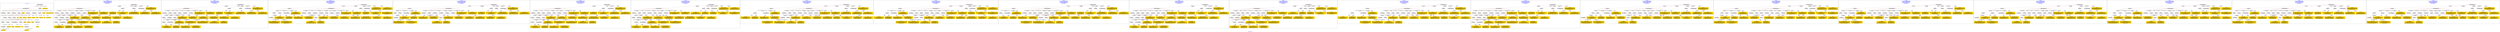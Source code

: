 digraph n0 {
fontcolor="blue"
remincross="true"
label="s28-wildlife-art.csv"
subgraph cluster_0 {
label="1-correct model"
n2[style="filled",color="white",fillcolor="lightgray",label="E12_Production1"];
n3[style="filled",color="white",fillcolor="lightgray",label="E21_Person1"];
n4[style="filled",color="white",fillcolor="lightgray",label="E55_Type2"];
n5[style="filled",color="white",fillcolor="lightgray",label="E53_Place1"];
n6[style="filled",color="white",fillcolor="lightgray",label="E69_Death1"];
n7[style="filled",color="white",fillcolor="lightgray",label="E74_Group1"];
n8[style="filled",color="white",fillcolor="lightgray",label="E82_Actor_Appellation1"];
n9[style="filled",color="white",fillcolor="lightgray",label="E67_Birth1"];
n10[shape="plaintext",style="filled",fillcolor="gold",label="Maker_URI"];
n11[style="filled",color="white",fillcolor="lightgray",label="E22_Man-Made_Object1"];
n12[style="filled",color="white",fillcolor="lightgray",label="E35_Title1"];
n13[style="filled",color="white",fillcolor="lightgray",label="E8_Acquisition1"];
n14[style="filled",color="white",fillcolor="lightgray",label="E55_Type1"];
n15[shape="plaintext",style="filled",fillcolor="gold",label="Description"];
n16[style="filled",color="white",fillcolor="lightgray",label="E54_Dimension1"];
n17[style="filled",color="white",fillcolor="lightgray",label="E40_Legal_Body1"];
n18[style="filled",color="white",fillcolor="lightgray",label="E53_Place2"];
n19[shape="plaintext",style="filled",fillcolor="gold",label="Object_URI"];
n20[style="filled",color="white",fillcolor="lightgray",label="E33_Linguistic_Object2"];
n21[style="filled",color="white",fillcolor="lightgray",label="E55_Type3"];
n22[shape="plaintext",style="filled",fillcolor="gold",label="Collector Information"];
n23[shape="plaintext",style="filled",fillcolor="gold",label="Title"];
n24[shape="plaintext",style="filled",fillcolor="gold",label="Owner"];
n25[style="filled",color="white",fillcolor="lightgray",label="E48_Place_Name1"];
n26[shape="plaintext",style="filled",fillcolor="gold",label="Place Made"];
n27[style="filled",color="white",fillcolor="lightgray",label="E52_Time-Span1"];
n28[shape="plaintext",style="filled",fillcolor="gold",label="Maker Birth Date"];
n29[style="filled",color="white",fillcolor="lightgray",label="E52_Time-Span2"];
n30[shape="plaintext",style="filled",fillcolor="gold",label="Maker Death Date"];
n31[shape="plaintext",style="filled",fillcolor="gold",label="Home Location URI"];
n32[shape="plaintext",style="filled",fillcolor="gold",label="Measurements"];
n33[shape="plaintext",style="filled",fillcolor="gold",label="Category_URI"];
n34[shape="plaintext",style="filled",fillcolor="gold",label="Category"];
n35[shape="plaintext",style="filled",fillcolor="gold",label="Materials_URI"];
n36[shape="plaintext",style="filled",fillcolor="gold",label="Materials"];
n37[shape="plaintext",style="filled",fillcolor="gold",label="Collector_Information_typeURI"];
n38[shape="plaintext",style="filled",fillcolor="gold",label="Nationality_URI"];
n39[shape="plaintext",style="filled",fillcolor="gold",label="Nationality"];
n40[shape="plaintext",style="filled",fillcolor="gold",label="Maker_Appellation_URI"];
n41[shape="plaintext",style="filled",fillcolor="gold",label="Maker"];
n42[shape="plaintext",style="filled",fillcolor="gold",label="Credit Line"];
n43[shape="plaintext",style="filled",fillcolor="gold",label="How Acquired?"];
n44[shape="plaintext",style="filled",fillcolor="gold",label="Acquisition_URI"];
}
subgraph cluster_1 {
label="candidate 0\nlink coherence:0.6842105263157895\nnode coherence:0.7692307692307693\nconfidence:0.4033466401566815\nmapping score:0.441583774143643\ncost:136.99912\n-precision:0.5-recall:0.45"
n46[style="filled",color="white",fillcolor="lightgray",label="E12_Production1"];
n47[style="filled",color="white",fillcolor="lightgray",label="E21_Person1"];
n48[style="filled",color="white",fillcolor="lightgray",label="E52_Time-Span2"];
n49[style="filled",color="white",fillcolor="lightgray",label="E55_Type1"];
n50[style="filled",color="white",fillcolor="lightgray",label="E74_Group1"];
n51[style="filled",color="white",fillcolor="lightgray",label="E82_Actor_Appellation1"];
n52[style="filled",color="white",fillcolor="lightgray",label="E22_Man-Made_Object1"];
n53[style="filled",color="white",fillcolor="lightgray",label="E30_Right1"];
n54[style="filled",color="white",fillcolor="lightgray",label="E38_Image1"];
n55[style="filled",color="white",fillcolor="lightgray",label="E54_Dimension1"];
n56[style="filled",color="white",fillcolor="lightgray",label="E78_Collection1"];
n57[style="filled",color="white",fillcolor="lightgray",label="E8_Acquisition1"];
n58[style="filled",color="white",fillcolor="lightgray",label="E33_Linguistic_Object1"];
n59[style="filled",color="white",fillcolor="lightgray",label="E55_Type2"];
n60[style="filled",color="white",fillcolor="lightgray",label="E55_Type3"];
n61[style="filled",color="white",fillcolor="lightgray",label="E33_Linguistic_Object2"];
n62[shape="plaintext",style="filled",fillcolor="gold",label="Title\n[E22_Man-Made_Object,P3_has_note,0.363]\n[E73_Information_Object,P3_has_note,0.277]\n[E33_Linguistic_Object,P3_has_note,0.204]\n[E35_Title,label,0.156]"];
n63[shape="plaintext",style="filled",fillcolor="gold",label="Measurements\n[E54_Dimension,P3_has_note,0.552]\n[E22_Man-Made_Object,classLink,0.171]\n[E22_Man-Made_Object,P3_has_note,0.14]\n[E34_Inscription,P3_has_note,0.136]"];
n64[shape="plaintext",style="filled",fillcolor="gold",label="Object_URI\n[E22_Man-Made_Object,classLink,0.657]\n[E78_Collection,classLink,0.151]\n[E38_Image,classLink,0.128]\n[E21_Person,classLink,0.064]"];
n65[shape="plaintext",style="filled",fillcolor="gold",label="Maker\n[E82_Actor_Appellation,label,0.325]\n[E8_Acquisition,P3_has_note,0.241]\n[E33_Linguistic_Object,P3_has_note,0.219]\n[E30_Right,P3_has_note,0.216]"];
n66[shape="plaintext",style="filled",fillcolor="gold",label="Maker Death Date\n[E52_Time-Span,P82b_end_of_the_end,0.528]\n[E52_Time-Span,P82_at_some_time_within,0.248]\n[E12_Production,P3_has_note,0.151]\n[E35_Title,label,0.072]"];
n67[shape="plaintext",style="filled",fillcolor="gold",label="Place Made\n[E74_Group,label,0.31]\n[E33_Linguistic_Object,P3_has_note,0.304]\n[E12_Production,P3_has_note,0.22]\n[E35_Title,label,0.166]"];
n68[shape="plaintext",style="filled",fillcolor="gold",label="Maker_URI\n[E21_Person,classLink,0.317]\n[E39_Actor,classLink,0.31]\n[E82_Actor_Appellation,classLink,0.226]\n[E22_Man-Made_Object,classLink,0.147]"];
n69[shape="plaintext",style="filled",fillcolor="gold",label="Owner\n[E30_Right,P3_has_note,0.37]\n[E8_Acquisition,P3_has_note,0.31]\n[E40_Legal_Body,label,0.176]\n[E22_Man-Made_Object,P3_has_note,0.144]"];
n70[shape="plaintext",style="filled",fillcolor="gold",label="Maker Birth Date\n[E52_Time-Span,P82_at_some_time_within,0.351]\n[E52_Time-Span,P82b_end_of_the_end,0.271]\n[E52_Time-Span,P82a_begin_of_the_begin,0.231]\n[E12_Production,P3_has_note,0.147]"];
n71[shape="plaintext",style="filled",fillcolor="gold",label="Maker_Appellation_URI\n[E82_Actor_Appellation,classLink,0.767]\n[E21_Person,classLink,0.093]\n[E39_Actor,classLink,0.089]\n[E78_Collection,classLink,0.051]"];
n72[shape="plaintext",style="filled",fillcolor="gold",label="Materials_URI\n[E57_Material,classLink,0.387]\n[E55_Type,classLink,0.372]\n[E74_Group,classLink,0.192]\n[E55_Type,label,0.049]"];
n73[shape="plaintext",style="filled",fillcolor="gold",label="Collector Information\n[E30_Right,P3_has_note,0.265]\n[E22_Man-Made_Object,P3_has_note,0.257]\n[E8_Acquisition,P3_has_note,0.248]\n[E33_Linguistic_Object,P3_has_note,0.23]"];
n74[shape="plaintext",style="filled",fillcolor="gold",label="Description\n[E22_Man-Made_Object,P3_has_note,0.35]\n[E73_Information_Object,P3_has_note,0.286]\n[E33_Linguistic_Object,P3_has_note,0.191]\n[E35_Title,label,0.173]"];
n75[shape="plaintext",style="filled",fillcolor="gold",label="Nationality_URI\n[E74_Group,classLink,0.63]\n[E57_Material,classLink,0.184]\n[E55_Type,classLink,0.158]\n[E55_Type,label,0.028]"];
n76[shape="plaintext",style="filled",fillcolor="gold",label="Collector_Information_typeURI\n[E55_Type,classLink,0.958]\n[E22_Man-Made_Object,P3_has_note,0.015]\n[E73_Information_Object,P3_has_note,0.014]\n[E33_Linguistic_Object,P3_has_note,0.013]"];
n77[shape="plaintext",style="filled",fillcolor="gold",label="Category\n[E55_Type,label,0.447]\n[E55_Type,classLink,0.191]\n[E33_Linguistic_Object,P3_has_note,0.189]\n[E22_Man-Made_Object,P3_has_note,0.173]"];
n78[shape="plaintext",style="filled",fillcolor="gold",label="How Acquired?\n[E8_Acquisition,P3_has_note,0.472]\n[E30_Right,P3_has_note,0.332]\n[E40_Legal_Body,label,0.108]\n[E22_Man-Made_Object,P3_has_note,0.088]"];
n79[shape="plaintext",style="filled",fillcolor="gold",label="Materials\n[E29_Design_or_Procedure,P3_has_note,0.356]\n[E55_Type,label,0.273]\n[E57_Material,label,0.207]\n[E57_Material,classLink,0.163]"];
n80[shape="plaintext",style="filled",fillcolor="gold",label="Acquisition_URI\n[E22_Man-Made_Object,classLink,0.605]\n[E78_Collection,classLink,0.174]\n[E38_Image,classLink,0.147]\n[E21_Person,classLink,0.074]"];
n81[shape="plaintext",style="filled",fillcolor="gold",label="Home Location URI\n[E78_Collection,classLink,0.313]\n[E22_Man-Made_Object,classLink,0.291]\n[E38_Image,classLink,0.264]\n[E21_Person,classLink,0.133]"];
n82[shape="plaintext",style="filled",fillcolor="gold",label="Category_URI\n[E55_Type,classLink,0.516]\n[E55_Type,label,0.174]\n[E57_Material,classLink,0.156]\n[E74_Group,classLink,0.155]"];
n83[shape="plaintext",style="filled",fillcolor="gold",label="Credit Line\n[E8_Acquisition,P3_has_note,0.37]\n[E30_Right,P3_has_note,0.309]\n[E22_Man-Made_Object,P3_has_note,0.164]\n[E33_Linguistic_Object,P3_has_note,0.157]"];
n84[shape="plaintext",style="filled",fillcolor="gold",label="Nationality\n[E44_Place_Appellation,label,0.573]\n[E12_Production,P3_has_note,0.252]\n[E33_Linguistic_Object,P3_has_note,0.107]\n[E39_Actor,P3_has_note,0.068]"];
}
subgraph cluster_2 {
label="candidate 1\nlink coherence:0.6842105263157895\nnode coherence:0.7692307692307693\nconfidence:0.39899057707298363\nmapping score:0.44013175311574376\ncost:235.99913\n-precision:0.5-recall:0.45"
n86[style="filled",color="white",fillcolor="lightgray",label="E12_Production1"];
n87[style="filled",color="white",fillcolor="lightgray",label="E21_Person1"];
n88[style="filled",color="white",fillcolor="lightgray",label="E52_Time-Span2"];
n89[style="filled",color="white",fillcolor="lightgray",label="E55_Type1"];
n90[style="filled",color="white",fillcolor="lightgray",label="E74_Group1"];
n91[style="filled",color="white",fillcolor="lightgray",label="E82_Actor_Appellation1"];
n92[style="filled",color="white",fillcolor="lightgray",label="E22_Man-Made_Object1"];
n93[style="filled",color="white",fillcolor="lightgray",label="E21_Person2"];
n94[style="filled",color="white",fillcolor="lightgray",label="E30_Right1"];
n95[style="filled",color="white",fillcolor="lightgray",label="E38_Image1"];
n96[style="filled",color="white",fillcolor="lightgray",label="E54_Dimension1"];
n97[style="filled",color="white",fillcolor="lightgray",label="E8_Acquisition1"];
n98[style="filled",color="white",fillcolor="lightgray",label="E33_Linguistic_Object1"];
n99[style="filled",color="white",fillcolor="lightgray",label="E55_Type2"];
n100[style="filled",color="white",fillcolor="lightgray",label="E55_Type3"];
n101[style="filled",color="white",fillcolor="lightgray",label="E33_Linguistic_Object2"];
n102[shape="plaintext",style="filled",fillcolor="gold",label="Title\n[E22_Man-Made_Object,P3_has_note,0.363]\n[E73_Information_Object,P3_has_note,0.277]\n[E33_Linguistic_Object,P3_has_note,0.204]\n[E35_Title,label,0.156]"];
n103[shape="plaintext",style="filled",fillcolor="gold",label="Measurements\n[E54_Dimension,P3_has_note,0.552]\n[E22_Man-Made_Object,classLink,0.171]\n[E22_Man-Made_Object,P3_has_note,0.14]\n[E34_Inscription,P3_has_note,0.136]"];
n104[shape="plaintext",style="filled",fillcolor="gold",label="Object_URI\n[E22_Man-Made_Object,classLink,0.657]\n[E78_Collection,classLink,0.151]\n[E38_Image,classLink,0.128]\n[E21_Person,classLink,0.064]"];
n105[shape="plaintext",style="filled",fillcolor="gold",label="Maker\n[E82_Actor_Appellation,label,0.325]\n[E8_Acquisition,P3_has_note,0.241]\n[E33_Linguistic_Object,P3_has_note,0.219]\n[E30_Right,P3_has_note,0.216]"];
n106[shape="plaintext",style="filled",fillcolor="gold",label="Maker Death Date\n[E52_Time-Span,P82b_end_of_the_end,0.528]\n[E52_Time-Span,P82_at_some_time_within,0.248]\n[E12_Production,P3_has_note,0.151]\n[E35_Title,label,0.072]"];
n107[shape="plaintext",style="filled",fillcolor="gold",label="Place Made\n[E74_Group,label,0.31]\n[E33_Linguistic_Object,P3_has_note,0.304]\n[E12_Production,P3_has_note,0.22]\n[E35_Title,label,0.166]"];
n108[shape="plaintext",style="filled",fillcolor="gold",label="Maker_URI\n[E21_Person,classLink,0.317]\n[E39_Actor,classLink,0.31]\n[E82_Actor_Appellation,classLink,0.226]\n[E22_Man-Made_Object,classLink,0.147]"];
n109[shape="plaintext",style="filled",fillcolor="gold",label="Owner\n[E30_Right,P3_has_note,0.37]\n[E8_Acquisition,P3_has_note,0.31]\n[E40_Legal_Body,label,0.176]\n[E22_Man-Made_Object,P3_has_note,0.144]"];
n110[shape="plaintext",style="filled",fillcolor="gold",label="Maker Birth Date\n[E52_Time-Span,P82_at_some_time_within,0.351]\n[E52_Time-Span,P82b_end_of_the_end,0.271]\n[E52_Time-Span,P82a_begin_of_the_begin,0.231]\n[E12_Production,P3_has_note,0.147]"];
n111[shape="plaintext",style="filled",fillcolor="gold",label="Maker_Appellation_URI\n[E82_Actor_Appellation,classLink,0.767]\n[E21_Person,classLink,0.093]\n[E39_Actor,classLink,0.089]\n[E78_Collection,classLink,0.051]"];
n112[shape="plaintext",style="filled",fillcolor="gold",label="Materials_URI\n[E57_Material,classLink,0.387]\n[E55_Type,classLink,0.372]\n[E74_Group,classLink,0.192]\n[E55_Type,label,0.049]"];
n113[shape="plaintext",style="filled",fillcolor="gold",label="Collector Information\n[E30_Right,P3_has_note,0.265]\n[E22_Man-Made_Object,P3_has_note,0.257]\n[E8_Acquisition,P3_has_note,0.248]\n[E33_Linguistic_Object,P3_has_note,0.23]"];
n114[shape="plaintext",style="filled",fillcolor="gold",label="Description\n[E22_Man-Made_Object,P3_has_note,0.35]\n[E73_Information_Object,P3_has_note,0.286]\n[E33_Linguistic_Object,P3_has_note,0.191]\n[E35_Title,label,0.173]"];
n115[shape="plaintext",style="filled",fillcolor="gold",label="Acquisition_URI\n[E22_Man-Made_Object,classLink,0.605]\n[E78_Collection,classLink,0.174]\n[E38_Image,classLink,0.147]\n[E21_Person,classLink,0.074]"];
n116[shape="plaintext",style="filled",fillcolor="gold",label="Nationality_URI\n[E74_Group,classLink,0.63]\n[E57_Material,classLink,0.184]\n[E55_Type,classLink,0.158]\n[E55_Type,label,0.028]"];
n117[shape="plaintext",style="filled",fillcolor="gold",label="Collector_Information_typeURI\n[E55_Type,classLink,0.958]\n[E22_Man-Made_Object,P3_has_note,0.015]\n[E73_Information_Object,P3_has_note,0.014]\n[E33_Linguistic_Object,P3_has_note,0.013]"];
n118[shape="plaintext",style="filled",fillcolor="gold",label="Category\n[E55_Type,label,0.447]\n[E55_Type,classLink,0.191]\n[E33_Linguistic_Object,P3_has_note,0.189]\n[E22_Man-Made_Object,P3_has_note,0.173]"];
n119[shape="plaintext",style="filled",fillcolor="gold",label="How Acquired?\n[E8_Acquisition,P3_has_note,0.472]\n[E30_Right,P3_has_note,0.332]\n[E40_Legal_Body,label,0.108]\n[E22_Man-Made_Object,P3_has_note,0.088]"];
n120[shape="plaintext",style="filled",fillcolor="gold",label="Materials\n[E29_Design_or_Procedure,P3_has_note,0.356]\n[E55_Type,label,0.273]\n[E57_Material,label,0.207]\n[E57_Material,classLink,0.163]"];
n121[shape="plaintext",style="filled",fillcolor="gold",label="Home Location URI\n[E78_Collection,classLink,0.313]\n[E22_Man-Made_Object,classLink,0.291]\n[E38_Image,classLink,0.264]\n[E21_Person,classLink,0.133]"];
n122[shape="plaintext",style="filled",fillcolor="gold",label="Category_URI\n[E55_Type,classLink,0.516]\n[E55_Type,label,0.174]\n[E57_Material,classLink,0.156]\n[E74_Group,classLink,0.155]"];
n123[shape="plaintext",style="filled",fillcolor="gold",label="Credit Line\n[E8_Acquisition,P3_has_note,0.37]\n[E30_Right,P3_has_note,0.309]\n[E22_Man-Made_Object,P3_has_note,0.164]\n[E33_Linguistic_Object,P3_has_note,0.157]"];
n124[shape="plaintext",style="filled",fillcolor="gold",label="Nationality\n[E44_Place_Appellation,label,0.573]\n[E12_Production,P3_has_note,0.252]\n[E33_Linguistic_Object,P3_has_note,0.107]\n[E39_Actor,P3_has_note,0.068]"];
}
subgraph cluster_3 {
label="candidate 10\nlink coherence:0.6666666666666666\nnode coherence:0.7692307692307693\nconfidence:0.3936178176148239\nmapping score:0.43834083329635715\ncost:236.99919\n-precision:0.56-recall:0.52"
n126[style="filled",color="white",fillcolor="lightgray",label="E12_Production1"];
n127[style="filled",color="white",fillcolor="lightgray",label="E55_Type1"];
n128[style="filled",color="white",fillcolor="lightgray",label="E21_Person1"];
n129[style="filled",color="white",fillcolor="lightgray",label="E67_Birth1"];
n130[style="filled",color="white",fillcolor="lightgray",label="E74_Group1"];
n131[style="filled",color="white",fillcolor="lightgray",label="E82_Actor_Appellation1"];
n132[style="filled",color="white",fillcolor="lightgray",label="E22_Man-Made_Object1"];
n133[style="filled",color="white",fillcolor="lightgray",label="E38_Image1"];
n134[style="filled",color="white",fillcolor="lightgray",label="E40_Legal_Body1"];
n135[style="filled",color="white",fillcolor="lightgray",label="E54_Dimension1"];
n136[style="filled",color="white",fillcolor="lightgray",label="E55_Type3"];
n137[style="filled",color="white",fillcolor="lightgray",label="E78_Collection1"];
n138[style="filled",color="white",fillcolor="lightgray",label="E8_Acquisition1"];
n139[style="filled",color="white",fillcolor="lightgray",label="E33_Linguistic_Object2"];
n140[style="filled",color="white",fillcolor="lightgray",label="E55_Type2"];
n141[style="filled",color="white",fillcolor="lightgray",label="E52_Time-Span1"];
n142[style="filled",color="white",fillcolor="lightgray",label="E33_Linguistic_Object1"];
n143[shape="plaintext",style="filled",fillcolor="gold",label="Title\n[E22_Man-Made_Object,P3_has_note,0.363]\n[E73_Information_Object,P3_has_note,0.277]\n[E33_Linguistic_Object,P3_has_note,0.204]\n[E35_Title,label,0.156]"];
n144[shape="plaintext",style="filled",fillcolor="gold",label="Measurements\n[E54_Dimension,P3_has_note,0.552]\n[E22_Man-Made_Object,classLink,0.171]\n[E22_Man-Made_Object,P3_has_note,0.14]\n[E34_Inscription,P3_has_note,0.136]"];
n145[shape="plaintext",style="filled",fillcolor="gold",label="Object_URI\n[E22_Man-Made_Object,classLink,0.657]\n[E78_Collection,classLink,0.151]\n[E38_Image,classLink,0.128]\n[E21_Person,classLink,0.064]"];
n146[shape="plaintext",style="filled",fillcolor="gold",label="Maker\n[E82_Actor_Appellation,label,0.325]\n[E8_Acquisition,P3_has_note,0.241]\n[E33_Linguistic_Object,P3_has_note,0.219]\n[E30_Right,P3_has_note,0.216]"];
n147[shape="plaintext",style="filled",fillcolor="gold",label="How Acquired?\n[E8_Acquisition,P3_has_note,0.472]\n[E30_Right,P3_has_note,0.332]\n[E40_Legal_Body,label,0.108]\n[E22_Man-Made_Object,P3_has_note,0.088]"];
n148[shape="plaintext",style="filled",fillcolor="gold",label="Place Made\n[E74_Group,label,0.31]\n[E33_Linguistic_Object,P3_has_note,0.304]\n[E12_Production,P3_has_note,0.22]\n[E35_Title,label,0.166]"];
n149[shape="plaintext",style="filled",fillcolor="gold",label="Maker_URI\n[E21_Person,classLink,0.317]\n[E39_Actor,classLink,0.31]\n[E82_Actor_Appellation,classLink,0.226]\n[E22_Man-Made_Object,classLink,0.147]"];
n150[shape="plaintext",style="filled",fillcolor="gold",label="Owner\n[E30_Right,P3_has_note,0.37]\n[E8_Acquisition,P3_has_note,0.31]\n[E40_Legal_Body,label,0.176]\n[E22_Man-Made_Object,P3_has_note,0.144]"];
n151[shape="plaintext",style="filled",fillcolor="gold",label="Maker_Appellation_URI\n[E82_Actor_Appellation,classLink,0.767]\n[E21_Person,classLink,0.093]\n[E39_Actor,classLink,0.089]\n[E78_Collection,classLink,0.051]"];
n152[shape="plaintext",style="filled",fillcolor="gold",label="Materials_URI\n[E57_Material,classLink,0.387]\n[E55_Type,classLink,0.372]\n[E74_Group,classLink,0.192]\n[E55_Type,label,0.049]"];
n153[shape="plaintext",style="filled",fillcolor="gold",label="Collector Information\n[E30_Right,P3_has_note,0.265]\n[E22_Man-Made_Object,P3_has_note,0.257]\n[E8_Acquisition,P3_has_note,0.248]\n[E33_Linguistic_Object,P3_has_note,0.23]"];
n154[shape="plaintext",style="filled",fillcolor="gold",label="Description\n[E22_Man-Made_Object,P3_has_note,0.35]\n[E73_Information_Object,P3_has_note,0.286]\n[E33_Linguistic_Object,P3_has_note,0.191]\n[E35_Title,label,0.173]"];
n155[shape="plaintext",style="filled",fillcolor="gold",label="Nationality_URI\n[E74_Group,classLink,0.63]\n[E57_Material,classLink,0.184]\n[E55_Type,classLink,0.158]\n[E55_Type,label,0.028]"];
n156[shape="plaintext",style="filled",fillcolor="gold",label="Collector_Information_typeURI\n[E55_Type,classLink,0.958]\n[E22_Man-Made_Object,P3_has_note,0.015]\n[E73_Information_Object,P3_has_note,0.014]\n[E33_Linguistic_Object,P3_has_note,0.013]"];
n157[shape="plaintext",style="filled",fillcolor="gold",label="Category\n[E55_Type,label,0.447]\n[E55_Type,classLink,0.191]\n[E33_Linguistic_Object,P3_has_note,0.189]\n[E22_Man-Made_Object,P3_has_note,0.173]"];
n158[shape="plaintext",style="filled",fillcolor="gold",label="Maker Birth Date\n[E52_Time-Span,P82_at_some_time_within,0.351]\n[E52_Time-Span,P82b_end_of_the_end,0.271]\n[E52_Time-Span,P82a_begin_of_the_begin,0.231]\n[E12_Production,P3_has_note,0.147]"];
n159[shape="plaintext",style="filled",fillcolor="gold",label="Materials\n[E29_Design_or_Procedure,P3_has_note,0.356]\n[E55_Type,label,0.273]\n[E57_Material,label,0.207]\n[E57_Material,classLink,0.163]"];
n160[shape="plaintext",style="filled",fillcolor="gold",label="Maker Death Date\n[E52_Time-Span,P82b_end_of_the_end,0.528]\n[E52_Time-Span,P82_at_some_time_within,0.248]\n[E12_Production,P3_has_note,0.151]\n[E35_Title,label,0.072]"];
n161[shape="plaintext",style="filled",fillcolor="gold",label="Acquisition_URI\n[E22_Man-Made_Object,classLink,0.605]\n[E78_Collection,classLink,0.174]\n[E38_Image,classLink,0.147]\n[E21_Person,classLink,0.074]"];
n162[shape="plaintext",style="filled",fillcolor="gold",label="Home Location URI\n[E78_Collection,classLink,0.313]\n[E22_Man-Made_Object,classLink,0.291]\n[E38_Image,classLink,0.264]\n[E21_Person,classLink,0.133]"];
n163[shape="plaintext",style="filled",fillcolor="gold",label="Category_URI\n[E55_Type,classLink,0.516]\n[E55_Type,label,0.174]\n[E57_Material,classLink,0.156]\n[E74_Group,classLink,0.155]"];
n164[shape="plaintext",style="filled",fillcolor="gold",label="Credit Line\n[E8_Acquisition,P3_has_note,0.37]\n[E30_Right,P3_has_note,0.309]\n[E22_Man-Made_Object,P3_has_note,0.164]\n[E33_Linguistic_Object,P3_has_note,0.157]"];
n165[shape="plaintext",style="filled",fillcolor="gold",label="Nationality\n[E44_Place_Appellation,label,0.573]\n[E12_Production,P3_has_note,0.252]\n[E33_Linguistic_Object,P3_has_note,0.107]\n[E39_Actor,P3_has_note,0.068]"];
}
subgraph cluster_4 {
label="candidate 11\nlink coherence:0.6666666666666666\nnode coherence:0.7692307692307693\nconfidence:0.3936178176148239\nmapping score:0.43834083329635715\ncost:236.9992\n-precision:0.56-recall:0.52"
n167[style="filled",color="white",fillcolor="lightgray",label="E12_Production1"];
n168[style="filled",color="white",fillcolor="lightgray",label="E55_Type1"];
n169[style="filled",color="white",fillcolor="lightgray",label="E21_Person1"];
n170[style="filled",color="white",fillcolor="lightgray",label="E67_Birth1"];
n171[style="filled",color="white",fillcolor="lightgray",label="E74_Group1"];
n172[style="filled",color="white",fillcolor="lightgray",label="E82_Actor_Appellation1"];
n173[style="filled",color="white",fillcolor="lightgray",label="E22_Man-Made_Object1"];
n174[style="filled",color="white",fillcolor="lightgray",label="E38_Image1"];
n175[style="filled",color="white",fillcolor="lightgray",label="E40_Legal_Body1"];
n176[style="filled",color="white",fillcolor="lightgray",label="E54_Dimension1"];
n177[style="filled",color="white",fillcolor="lightgray",label="E78_Collection1"];
n178[style="filled",color="white",fillcolor="lightgray",label="E8_Acquisition1"];
n179[style="filled",color="white",fillcolor="lightgray",label="E33_Linguistic_Object1"];
n180[style="filled",color="white",fillcolor="lightgray",label="E55_Type2"];
n181[style="filled",color="white",fillcolor="lightgray",label="E55_Type3"];
n182[style="filled",color="white",fillcolor="lightgray",label="E52_Time-Span1"];
n183[style="filled",color="white",fillcolor="lightgray",label="E33_Linguistic_Object2"];
n184[shape="plaintext",style="filled",fillcolor="gold",label="Title\n[E22_Man-Made_Object,P3_has_note,0.363]\n[E73_Information_Object,P3_has_note,0.277]\n[E33_Linguistic_Object,P3_has_note,0.204]\n[E35_Title,label,0.156]"];
n185[shape="plaintext",style="filled",fillcolor="gold",label="Measurements\n[E54_Dimension,P3_has_note,0.552]\n[E22_Man-Made_Object,classLink,0.171]\n[E22_Man-Made_Object,P3_has_note,0.14]\n[E34_Inscription,P3_has_note,0.136]"];
n186[shape="plaintext",style="filled",fillcolor="gold",label="Object_URI\n[E22_Man-Made_Object,classLink,0.657]\n[E78_Collection,classLink,0.151]\n[E38_Image,classLink,0.128]\n[E21_Person,classLink,0.064]"];
n187[shape="plaintext",style="filled",fillcolor="gold",label="Maker\n[E82_Actor_Appellation,label,0.325]\n[E8_Acquisition,P3_has_note,0.241]\n[E33_Linguistic_Object,P3_has_note,0.219]\n[E30_Right,P3_has_note,0.216]"];
n188[shape="plaintext",style="filled",fillcolor="gold",label="How Acquired?\n[E8_Acquisition,P3_has_note,0.472]\n[E30_Right,P3_has_note,0.332]\n[E40_Legal_Body,label,0.108]\n[E22_Man-Made_Object,P3_has_note,0.088]"];
n189[shape="plaintext",style="filled",fillcolor="gold",label="Place Made\n[E74_Group,label,0.31]\n[E33_Linguistic_Object,P3_has_note,0.304]\n[E12_Production,P3_has_note,0.22]\n[E35_Title,label,0.166]"];
n190[shape="plaintext",style="filled",fillcolor="gold",label="Maker_URI\n[E21_Person,classLink,0.317]\n[E39_Actor,classLink,0.31]\n[E82_Actor_Appellation,classLink,0.226]\n[E22_Man-Made_Object,classLink,0.147]"];
n191[shape="plaintext",style="filled",fillcolor="gold",label="Owner\n[E30_Right,P3_has_note,0.37]\n[E8_Acquisition,P3_has_note,0.31]\n[E40_Legal_Body,label,0.176]\n[E22_Man-Made_Object,P3_has_note,0.144]"];
n192[shape="plaintext",style="filled",fillcolor="gold",label="Maker_Appellation_URI\n[E82_Actor_Appellation,classLink,0.767]\n[E21_Person,classLink,0.093]\n[E39_Actor,classLink,0.089]\n[E78_Collection,classLink,0.051]"];
n193[shape="plaintext",style="filled",fillcolor="gold",label="Materials_URI\n[E57_Material,classLink,0.387]\n[E55_Type,classLink,0.372]\n[E74_Group,classLink,0.192]\n[E55_Type,label,0.049]"];
n194[shape="plaintext",style="filled",fillcolor="gold",label="Collector Information\n[E30_Right,P3_has_note,0.265]\n[E22_Man-Made_Object,P3_has_note,0.257]\n[E8_Acquisition,P3_has_note,0.248]\n[E33_Linguistic_Object,P3_has_note,0.23]"];
n195[shape="plaintext",style="filled",fillcolor="gold",label="Description\n[E22_Man-Made_Object,P3_has_note,0.35]\n[E73_Information_Object,P3_has_note,0.286]\n[E33_Linguistic_Object,P3_has_note,0.191]\n[E35_Title,label,0.173]"];
n196[shape="plaintext",style="filled",fillcolor="gold",label="Nationality_URI\n[E74_Group,classLink,0.63]\n[E57_Material,classLink,0.184]\n[E55_Type,classLink,0.158]\n[E55_Type,label,0.028]"];
n197[shape="plaintext",style="filled",fillcolor="gold",label="Collector_Information_typeURI\n[E55_Type,classLink,0.958]\n[E22_Man-Made_Object,P3_has_note,0.015]\n[E73_Information_Object,P3_has_note,0.014]\n[E33_Linguistic_Object,P3_has_note,0.013]"];
n198[shape="plaintext",style="filled",fillcolor="gold",label="Category\n[E55_Type,label,0.447]\n[E55_Type,classLink,0.191]\n[E33_Linguistic_Object,P3_has_note,0.189]\n[E22_Man-Made_Object,P3_has_note,0.173]"];
n199[shape="plaintext",style="filled",fillcolor="gold",label="Maker Birth Date\n[E52_Time-Span,P82_at_some_time_within,0.351]\n[E52_Time-Span,P82b_end_of_the_end,0.271]\n[E52_Time-Span,P82a_begin_of_the_begin,0.231]\n[E12_Production,P3_has_note,0.147]"];
n200[shape="plaintext",style="filled",fillcolor="gold",label="Materials\n[E29_Design_or_Procedure,P3_has_note,0.356]\n[E55_Type,label,0.273]\n[E57_Material,label,0.207]\n[E57_Material,classLink,0.163]"];
n201[shape="plaintext",style="filled",fillcolor="gold",label="Maker Death Date\n[E52_Time-Span,P82b_end_of_the_end,0.528]\n[E52_Time-Span,P82_at_some_time_within,0.248]\n[E12_Production,P3_has_note,0.151]\n[E35_Title,label,0.072]"];
n202[shape="plaintext",style="filled",fillcolor="gold",label="Acquisition_URI\n[E22_Man-Made_Object,classLink,0.605]\n[E78_Collection,classLink,0.174]\n[E38_Image,classLink,0.147]\n[E21_Person,classLink,0.074]"];
n203[shape="plaintext",style="filled",fillcolor="gold",label="Home Location URI\n[E78_Collection,classLink,0.313]\n[E22_Man-Made_Object,classLink,0.291]\n[E38_Image,classLink,0.264]\n[E21_Person,classLink,0.133]"];
n204[shape="plaintext",style="filled",fillcolor="gold",label="Category_URI\n[E55_Type,classLink,0.516]\n[E55_Type,label,0.174]\n[E57_Material,classLink,0.156]\n[E74_Group,classLink,0.155]"];
n205[shape="plaintext",style="filled",fillcolor="gold",label="Credit Line\n[E8_Acquisition,P3_has_note,0.37]\n[E30_Right,P3_has_note,0.309]\n[E22_Man-Made_Object,P3_has_note,0.164]\n[E33_Linguistic_Object,P3_has_note,0.157]"];
n206[shape="plaintext",style="filled",fillcolor="gold",label="Nationality\n[E44_Place_Appellation,label,0.573]\n[E12_Production,P3_has_note,0.252]\n[E33_Linguistic_Object,P3_has_note,0.107]\n[E39_Actor,P3_has_note,0.068]"];
}
subgraph cluster_5 {
label="candidate 12\nlink coherence:0.6578947368421053\nnode coherence:0.7692307692307693\nconfidence:0.4033466401566815\nmapping score:0.441583774143643\ncost:136.99913\n-precision:0.47-recall:0.43"
n208[style="filled",color="white",fillcolor="lightgray",label="E12_Production1"];
n209[style="filled",color="white",fillcolor="lightgray",label="E21_Person1"];
n210[style="filled",color="white",fillcolor="lightgray",label="E52_Time-Span2"];
n211[style="filled",color="white",fillcolor="lightgray",label="E55_Type1"];
n212[style="filled",color="white",fillcolor="lightgray",label="E74_Group1"];
n213[style="filled",color="white",fillcolor="lightgray",label="E82_Actor_Appellation1"];
n214[style="filled",color="white",fillcolor="lightgray",label="E22_Man-Made_Object1"];
n215[style="filled",color="white",fillcolor="lightgray",label="E30_Right1"];
n216[style="filled",color="white",fillcolor="lightgray",label="E38_Image1"];
n217[style="filled",color="white",fillcolor="lightgray",label="E54_Dimension1"];
n218[style="filled",color="white",fillcolor="lightgray",label="E55_Type3"];
n219[style="filled",color="white",fillcolor="lightgray",label="E78_Collection1"];
n220[style="filled",color="white",fillcolor="lightgray",label="E8_Acquisition1"];
n221[style="filled",color="white",fillcolor="lightgray",label="E33_Linguistic_Object1"];
n222[style="filled",color="white",fillcolor="lightgray",label="E55_Type2"];
n223[style="filled",color="white",fillcolor="lightgray",label="E33_Linguistic_Object2"];
n224[shape="plaintext",style="filled",fillcolor="gold",label="Title\n[E22_Man-Made_Object,P3_has_note,0.363]\n[E73_Information_Object,P3_has_note,0.277]\n[E33_Linguistic_Object,P3_has_note,0.204]\n[E35_Title,label,0.156]"];
n225[shape="plaintext",style="filled",fillcolor="gold",label="Measurements\n[E54_Dimension,P3_has_note,0.552]\n[E22_Man-Made_Object,classLink,0.171]\n[E22_Man-Made_Object,P3_has_note,0.14]\n[E34_Inscription,P3_has_note,0.136]"];
n226[shape="plaintext",style="filled",fillcolor="gold",label="Object_URI\n[E22_Man-Made_Object,classLink,0.657]\n[E78_Collection,classLink,0.151]\n[E38_Image,classLink,0.128]\n[E21_Person,classLink,0.064]"];
n227[shape="plaintext",style="filled",fillcolor="gold",label="Maker\n[E82_Actor_Appellation,label,0.325]\n[E8_Acquisition,P3_has_note,0.241]\n[E33_Linguistic_Object,P3_has_note,0.219]\n[E30_Right,P3_has_note,0.216]"];
n228[shape="plaintext",style="filled",fillcolor="gold",label="Maker Death Date\n[E52_Time-Span,P82b_end_of_the_end,0.528]\n[E52_Time-Span,P82_at_some_time_within,0.248]\n[E12_Production,P3_has_note,0.151]\n[E35_Title,label,0.072]"];
n229[shape="plaintext",style="filled",fillcolor="gold",label="Place Made\n[E74_Group,label,0.31]\n[E33_Linguistic_Object,P3_has_note,0.304]\n[E12_Production,P3_has_note,0.22]\n[E35_Title,label,0.166]"];
n230[shape="plaintext",style="filled",fillcolor="gold",label="Maker_URI\n[E21_Person,classLink,0.317]\n[E39_Actor,classLink,0.31]\n[E82_Actor_Appellation,classLink,0.226]\n[E22_Man-Made_Object,classLink,0.147]"];
n231[shape="plaintext",style="filled",fillcolor="gold",label="Owner\n[E30_Right,P3_has_note,0.37]\n[E8_Acquisition,P3_has_note,0.31]\n[E40_Legal_Body,label,0.176]\n[E22_Man-Made_Object,P3_has_note,0.144]"];
n232[shape="plaintext",style="filled",fillcolor="gold",label="Maker Birth Date\n[E52_Time-Span,P82_at_some_time_within,0.351]\n[E52_Time-Span,P82b_end_of_the_end,0.271]\n[E52_Time-Span,P82a_begin_of_the_begin,0.231]\n[E12_Production,P3_has_note,0.147]"];
n233[shape="plaintext",style="filled",fillcolor="gold",label="Maker_Appellation_URI\n[E82_Actor_Appellation,classLink,0.767]\n[E21_Person,classLink,0.093]\n[E39_Actor,classLink,0.089]\n[E78_Collection,classLink,0.051]"];
n234[shape="plaintext",style="filled",fillcolor="gold",label="Materials_URI\n[E57_Material,classLink,0.387]\n[E55_Type,classLink,0.372]\n[E74_Group,classLink,0.192]\n[E55_Type,label,0.049]"];
n235[shape="plaintext",style="filled",fillcolor="gold",label="Collector Information\n[E30_Right,P3_has_note,0.265]\n[E22_Man-Made_Object,P3_has_note,0.257]\n[E8_Acquisition,P3_has_note,0.248]\n[E33_Linguistic_Object,P3_has_note,0.23]"];
n236[shape="plaintext",style="filled",fillcolor="gold",label="Description\n[E22_Man-Made_Object,P3_has_note,0.35]\n[E73_Information_Object,P3_has_note,0.286]\n[E33_Linguistic_Object,P3_has_note,0.191]\n[E35_Title,label,0.173]"];
n237[shape="plaintext",style="filled",fillcolor="gold",label="Nationality_URI\n[E74_Group,classLink,0.63]\n[E57_Material,classLink,0.184]\n[E55_Type,classLink,0.158]\n[E55_Type,label,0.028]"];
n238[shape="plaintext",style="filled",fillcolor="gold",label="Collector_Information_typeURI\n[E55_Type,classLink,0.958]\n[E22_Man-Made_Object,P3_has_note,0.015]\n[E73_Information_Object,P3_has_note,0.014]\n[E33_Linguistic_Object,P3_has_note,0.013]"];
n239[shape="plaintext",style="filled",fillcolor="gold",label="Category\n[E55_Type,label,0.447]\n[E55_Type,classLink,0.191]\n[E33_Linguistic_Object,P3_has_note,0.189]\n[E22_Man-Made_Object,P3_has_note,0.173]"];
n240[shape="plaintext",style="filled",fillcolor="gold",label="How Acquired?\n[E8_Acquisition,P3_has_note,0.472]\n[E30_Right,P3_has_note,0.332]\n[E40_Legal_Body,label,0.108]\n[E22_Man-Made_Object,P3_has_note,0.088]"];
n241[shape="plaintext",style="filled",fillcolor="gold",label="Materials\n[E29_Design_or_Procedure,P3_has_note,0.356]\n[E55_Type,label,0.273]\n[E57_Material,label,0.207]\n[E57_Material,classLink,0.163]"];
n242[shape="plaintext",style="filled",fillcolor="gold",label="Acquisition_URI\n[E22_Man-Made_Object,classLink,0.605]\n[E78_Collection,classLink,0.174]\n[E38_Image,classLink,0.147]\n[E21_Person,classLink,0.074]"];
n243[shape="plaintext",style="filled",fillcolor="gold",label="Home Location URI\n[E78_Collection,classLink,0.313]\n[E22_Man-Made_Object,classLink,0.291]\n[E38_Image,classLink,0.264]\n[E21_Person,classLink,0.133]"];
n244[shape="plaintext",style="filled",fillcolor="gold",label="Category_URI\n[E55_Type,classLink,0.516]\n[E55_Type,label,0.174]\n[E57_Material,classLink,0.156]\n[E74_Group,classLink,0.155]"];
n245[shape="plaintext",style="filled",fillcolor="gold",label="Credit Line\n[E8_Acquisition,P3_has_note,0.37]\n[E30_Right,P3_has_note,0.309]\n[E22_Man-Made_Object,P3_has_note,0.164]\n[E33_Linguistic_Object,P3_has_note,0.157]"];
n246[shape="plaintext",style="filled",fillcolor="gold",label="Nationality\n[E44_Place_Appellation,label,0.573]\n[E12_Production,P3_has_note,0.252]\n[E33_Linguistic_Object,P3_has_note,0.107]\n[E39_Actor,P3_has_note,0.068]"];
}
subgraph cluster_6 {
label="candidate 13\nlink coherence:0.6578947368421053\nnode coherence:0.7692307692307693\nconfidence:0.4033466401566815\nmapping score:0.441583774143643\ncost:136.9992\n-precision:0.5-recall:0.45"
n248[style="filled",color="white",fillcolor="lightgray",label="E12_Production1"];
n249[style="filled",color="white",fillcolor="lightgray",label="E21_Person1"];
n250[style="filled",color="white",fillcolor="lightgray",label="E52_Time-Span2"];
n251[style="filled",color="white",fillcolor="lightgray",label="E74_Group1"];
n252[style="filled",color="white",fillcolor="lightgray",label="E82_Actor_Appellation1"];
n253[style="filled",color="white",fillcolor="lightgray",label="E22_Man-Made_Object1"];
n254[style="filled",color="white",fillcolor="lightgray",label="E30_Right1"];
n255[style="filled",color="white",fillcolor="lightgray",label="E38_Image1"];
n256[style="filled",color="white",fillcolor="lightgray",label="E54_Dimension1"];
n257[style="filled",color="white",fillcolor="lightgray",label="E55_Type3"];
n258[style="filled",color="white",fillcolor="lightgray",label="E78_Collection1"];
n259[style="filled",color="white",fillcolor="lightgray",label="E8_Acquisition1"];
n260[style="filled",color="white",fillcolor="lightgray",label="E33_Linguistic_Object2"];
n261[style="filled",color="white",fillcolor="lightgray",label="E55_Type1"];
n262[style="filled",color="white",fillcolor="lightgray",label="E55_Type2"];
n263[style="filled",color="white",fillcolor="lightgray",label="E33_Linguistic_Object1"];
n264[shape="plaintext",style="filled",fillcolor="gold",label="Title\n[E22_Man-Made_Object,P3_has_note,0.363]\n[E73_Information_Object,P3_has_note,0.277]\n[E33_Linguistic_Object,P3_has_note,0.204]\n[E35_Title,label,0.156]"];
n265[shape="plaintext",style="filled",fillcolor="gold",label="Measurements\n[E54_Dimension,P3_has_note,0.552]\n[E22_Man-Made_Object,classLink,0.171]\n[E22_Man-Made_Object,P3_has_note,0.14]\n[E34_Inscription,P3_has_note,0.136]"];
n266[shape="plaintext",style="filled",fillcolor="gold",label="Object_URI\n[E22_Man-Made_Object,classLink,0.657]\n[E78_Collection,classLink,0.151]\n[E38_Image,classLink,0.128]\n[E21_Person,classLink,0.064]"];
n267[shape="plaintext",style="filled",fillcolor="gold",label="Maker\n[E82_Actor_Appellation,label,0.325]\n[E8_Acquisition,P3_has_note,0.241]\n[E33_Linguistic_Object,P3_has_note,0.219]\n[E30_Right,P3_has_note,0.216]"];
n268[shape="plaintext",style="filled",fillcolor="gold",label="Maker Death Date\n[E52_Time-Span,P82b_end_of_the_end,0.528]\n[E52_Time-Span,P82_at_some_time_within,0.248]\n[E12_Production,P3_has_note,0.151]\n[E35_Title,label,0.072]"];
n269[shape="plaintext",style="filled",fillcolor="gold",label="Place Made\n[E74_Group,label,0.31]\n[E33_Linguistic_Object,P3_has_note,0.304]\n[E12_Production,P3_has_note,0.22]\n[E35_Title,label,0.166]"];
n270[shape="plaintext",style="filled",fillcolor="gold",label="Maker_URI\n[E21_Person,classLink,0.317]\n[E39_Actor,classLink,0.31]\n[E82_Actor_Appellation,classLink,0.226]\n[E22_Man-Made_Object,classLink,0.147]"];
n271[shape="plaintext",style="filled",fillcolor="gold",label="Owner\n[E30_Right,P3_has_note,0.37]\n[E8_Acquisition,P3_has_note,0.31]\n[E40_Legal_Body,label,0.176]\n[E22_Man-Made_Object,P3_has_note,0.144]"];
n272[shape="plaintext",style="filled",fillcolor="gold",label="Maker Birth Date\n[E52_Time-Span,P82_at_some_time_within,0.351]\n[E52_Time-Span,P82b_end_of_the_end,0.271]\n[E52_Time-Span,P82a_begin_of_the_begin,0.231]\n[E12_Production,P3_has_note,0.147]"];
n273[shape="plaintext",style="filled",fillcolor="gold",label="Maker_Appellation_URI\n[E82_Actor_Appellation,classLink,0.767]\n[E21_Person,classLink,0.093]\n[E39_Actor,classLink,0.089]\n[E78_Collection,classLink,0.051]"];
n274[shape="plaintext",style="filled",fillcolor="gold",label="Materials_URI\n[E57_Material,classLink,0.387]\n[E55_Type,classLink,0.372]\n[E74_Group,classLink,0.192]\n[E55_Type,label,0.049]"];
n275[shape="plaintext",style="filled",fillcolor="gold",label="Collector Information\n[E30_Right,P3_has_note,0.265]\n[E22_Man-Made_Object,P3_has_note,0.257]\n[E8_Acquisition,P3_has_note,0.248]\n[E33_Linguistic_Object,P3_has_note,0.23]"];
n276[shape="plaintext",style="filled",fillcolor="gold",label="Description\n[E22_Man-Made_Object,P3_has_note,0.35]\n[E73_Information_Object,P3_has_note,0.286]\n[E33_Linguistic_Object,P3_has_note,0.191]\n[E35_Title,label,0.173]"];
n277[shape="plaintext",style="filled",fillcolor="gold",label="Nationality_URI\n[E74_Group,classLink,0.63]\n[E57_Material,classLink,0.184]\n[E55_Type,classLink,0.158]\n[E55_Type,label,0.028]"];
n278[shape="plaintext",style="filled",fillcolor="gold",label="Collector_Information_typeURI\n[E55_Type,classLink,0.958]\n[E22_Man-Made_Object,P3_has_note,0.015]\n[E73_Information_Object,P3_has_note,0.014]\n[E33_Linguistic_Object,P3_has_note,0.013]"];
n279[shape="plaintext",style="filled",fillcolor="gold",label="Category\n[E55_Type,label,0.447]\n[E55_Type,classLink,0.191]\n[E33_Linguistic_Object,P3_has_note,0.189]\n[E22_Man-Made_Object,P3_has_note,0.173]"];
n280[shape="plaintext",style="filled",fillcolor="gold",label="How Acquired?\n[E8_Acquisition,P3_has_note,0.472]\n[E30_Right,P3_has_note,0.332]\n[E40_Legal_Body,label,0.108]\n[E22_Man-Made_Object,P3_has_note,0.088]"];
n281[shape="plaintext",style="filled",fillcolor="gold",label="Materials\n[E29_Design_or_Procedure,P3_has_note,0.356]\n[E55_Type,label,0.273]\n[E57_Material,label,0.207]\n[E57_Material,classLink,0.163]"];
n282[shape="plaintext",style="filled",fillcolor="gold",label="Acquisition_URI\n[E22_Man-Made_Object,classLink,0.605]\n[E78_Collection,classLink,0.174]\n[E38_Image,classLink,0.147]\n[E21_Person,classLink,0.074]"];
n283[shape="plaintext",style="filled",fillcolor="gold",label="Home Location URI\n[E78_Collection,classLink,0.313]\n[E22_Man-Made_Object,classLink,0.291]\n[E38_Image,classLink,0.264]\n[E21_Person,classLink,0.133]"];
n284[shape="plaintext",style="filled",fillcolor="gold",label="Category_URI\n[E55_Type,classLink,0.516]\n[E55_Type,label,0.174]\n[E57_Material,classLink,0.156]\n[E74_Group,classLink,0.155]"];
n285[shape="plaintext",style="filled",fillcolor="gold",label="Credit Line\n[E8_Acquisition,P3_has_note,0.37]\n[E30_Right,P3_has_note,0.309]\n[E22_Man-Made_Object,P3_has_note,0.164]\n[E33_Linguistic_Object,P3_has_note,0.157]"];
n286[shape="plaintext",style="filled",fillcolor="gold",label="Nationality\n[E44_Place_Appellation,label,0.573]\n[E12_Production,P3_has_note,0.252]\n[E33_Linguistic_Object,P3_has_note,0.107]\n[E39_Actor,P3_has_note,0.068]"];
}
subgraph cluster_7 {
label="candidate 14\nlink coherence:0.6578947368421053\nnode coherence:0.7692307692307693\nconfidence:0.4033466401566815\nmapping score:0.441583774143643\ncost:136.99921\n-precision:0.5-recall:0.45"
n288[style="filled",color="white",fillcolor="lightgray",label="E12_Production1"];
n289[style="filled",color="white",fillcolor="lightgray",label="E52_Time-Span2"];
n290[style="filled",color="white",fillcolor="lightgray",label="E55_Type1"];
n291[style="filled",color="white",fillcolor="lightgray",label="E21_Person1"];
n292[style="filled",color="white",fillcolor="lightgray",label="E74_Group1"];
n293[style="filled",color="white",fillcolor="lightgray",label="E82_Actor_Appellation1"];
n294[style="filled",color="white",fillcolor="lightgray",label="E22_Man-Made_Object1"];
n295[style="filled",color="white",fillcolor="lightgray",label="E30_Right1"];
n296[style="filled",color="white",fillcolor="lightgray",label="E38_Image1"];
n297[style="filled",color="white",fillcolor="lightgray",label="E54_Dimension1"];
n298[style="filled",color="white",fillcolor="lightgray",label="E55_Type2"];
n299[style="filled",color="white",fillcolor="lightgray",label="E78_Collection1"];
n300[style="filled",color="white",fillcolor="lightgray",label="E8_Acquisition1"];
n301[style="filled",color="white",fillcolor="lightgray",label="E33_Linguistic_Object1"];
n302[style="filled",color="white",fillcolor="lightgray",label="E55_Type3"];
n303[style="filled",color="white",fillcolor="lightgray",label="E33_Linguistic_Object2"];
n304[shape="plaintext",style="filled",fillcolor="gold",label="Title\n[E22_Man-Made_Object,P3_has_note,0.363]\n[E73_Information_Object,P3_has_note,0.277]\n[E33_Linguistic_Object,P3_has_note,0.204]\n[E35_Title,label,0.156]"];
n305[shape="plaintext",style="filled",fillcolor="gold",label="Measurements\n[E54_Dimension,P3_has_note,0.552]\n[E22_Man-Made_Object,classLink,0.171]\n[E22_Man-Made_Object,P3_has_note,0.14]\n[E34_Inscription,P3_has_note,0.136]"];
n306[shape="plaintext",style="filled",fillcolor="gold",label="Object_URI\n[E22_Man-Made_Object,classLink,0.657]\n[E78_Collection,classLink,0.151]\n[E38_Image,classLink,0.128]\n[E21_Person,classLink,0.064]"];
n307[shape="plaintext",style="filled",fillcolor="gold",label="Maker\n[E82_Actor_Appellation,label,0.325]\n[E8_Acquisition,P3_has_note,0.241]\n[E33_Linguistic_Object,P3_has_note,0.219]\n[E30_Right,P3_has_note,0.216]"];
n308[shape="plaintext",style="filled",fillcolor="gold",label="Maker Death Date\n[E52_Time-Span,P82b_end_of_the_end,0.528]\n[E52_Time-Span,P82_at_some_time_within,0.248]\n[E12_Production,P3_has_note,0.151]\n[E35_Title,label,0.072]"];
n309[shape="plaintext",style="filled",fillcolor="gold",label="Place Made\n[E74_Group,label,0.31]\n[E33_Linguistic_Object,P3_has_note,0.304]\n[E12_Production,P3_has_note,0.22]\n[E35_Title,label,0.166]"];
n310[shape="plaintext",style="filled",fillcolor="gold",label="Maker_URI\n[E21_Person,classLink,0.317]\n[E39_Actor,classLink,0.31]\n[E82_Actor_Appellation,classLink,0.226]\n[E22_Man-Made_Object,classLink,0.147]"];
n311[shape="plaintext",style="filled",fillcolor="gold",label="Owner\n[E30_Right,P3_has_note,0.37]\n[E8_Acquisition,P3_has_note,0.31]\n[E40_Legal_Body,label,0.176]\n[E22_Man-Made_Object,P3_has_note,0.144]"];
n312[shape="plaintext",style="filled",fillcolor="gold",label="Maker Birth Date\n[E52_Time-Span,P82_at_some_time_within,0.351]\n[E52_Time-Span,P82b_end_of_the_end,0.271]\n[E52_Time-Span,P82a_begin_of_the_begin,0.231]\n[E12_Production,P3_has_note,0.147]"];
n313[shape="plaintext",style="filled",fillcolor="gold",label="Maker_Appellation_URI\n[E82_Actor_Appellation,classLink,0.767]\n[E21_Person,classLink,0.093]\n[E39_Actor,classLink,0.089]\n[E78_Collection,classLink,0.051]"];
n314[shape="plaintext",style="filled",fillcolor="gold",label="Materials_URI\n[E57_Material,classLink,0.387]\n[E55_Type,classLink,0.372]\n[E74_Group,classLink,0.192]\n[E55_Type,label,0.049]"];
n315[shape="plaintext",style="filled",fillcolor="gold",label="Collector Information\n[E30_Right,P3_has_note,0.265]\n[E22_Man-Made_Object,P3_has_note,0.257]\n[E8_Acquisition,P3_has_note,0.248]\n[E33_Linguistic_Object,P3_has_note,0.23]"];
n316[shape="plaintext",style="filled",fillcolor="gold",label="Description\n[E22_Man-Made_Object,P3_has_note,0.35]\n[E73_Information_Object,P3_has_note,0.286]\n[E33_Linguistic_Object,P3_has_note,0.191]\n[E35_Title,label,0.173]"];
n317[shape="plaintext",style="filled",fillcolor="gold",label="Nationality_URI\n[E74_Group,classLink,0.63]\n[E57_Material,classLink,0.184]\n[E55_Type,classLink,0.158]\n[E55_Type,label,0.028]"];
n318[shape="plaintext",style="filled",fillcolor="gold",label="Collector_Information_typeURI\n[E55_Type,classLink,0.958]\n[E22_Man-Made_Object,P3_has_note,0.015]\n[E73_Information_Object,P3_has_note,0.014]\n[E33_Linguistic_Object,P3_has_note,0.013]"];
n319[shape="plaintext",style="filled",fillcolor="gold",label="Category\n[E55_Type,label,0.447]\n[E55_Type,classLink,0.191]\n[E33_Linguistic_Object,P3_has_note,0.189]\n[E22_Man-Made_Object,P3_has_note,0.173]"];
n320[shape="plaintext",style="filled",fillcolor="gold",label="How Acquired?\n[E8_Acquisition,P3_has_note,0.472]\n[E30_Right,P3_has_note,0.332]\n[E40_Legal_Body,label,0.108]\n[E22_Man-Made_Object,P3_has_note,0.088]"];
n321[shape="plaintext",style="filled",fillcolor="gold",label="Materials\n[E29_Design_or_Procedure,P3_has_note,0.356]\n[E55_Type,label,0.273]\n[E57_Material,label,0.207]\n[E57_Material,classLink,0.163]"];
n322[shape="plaintext",style="filled",fillcolor="gold",label="Acquisition_URI\n[E22_Man-Made_Object,classLink,0.605]\n[E78_Collection,classLink,0.174]\n[E38_Image,classLink,0.147]\n[E21_Person,classLink,0.074]"];
n323[shape="plaintext",style="filled",fillcolor="gold",label="Home Location URI\n[E78_Collection,classLink,0.313]\n[E22_Man-Made_Object,classLink,0.291]\n[E38_Image,classLink,0.264]\n[E21_Person,classLink,0.133]"];
n324[shape="plaintext",style="filled",fillcolor="gold",label="Category_URI\n[E55_Type,classLink,0.516]\n[E55_Type,label,0.174]\n[E57_Material,classLink,0.156]\n[E74_Group,classLink,0.155]"];
n325[shape="plaintext",style="filled",fillcolor="gold",label="Credit Line\n[E8_Acquisition,P3_has_note,0.37]\n[E30_Right,P3_has_note,0.309]\n[E22_Man-Made_Object,P3_has_note,0.164]\n[E33_Linguistic_Object,P3_has_note,0.157]"];
n326[shape="plaintext",style="filled",fillcolor="gold",label="Nationality\n[E44_Place_Appellation,label,0.573]\n[E12_Production,P3_has_note,0.252]\n[E33_Linguistic_Object,P3_has_note,0.107]\n[E39_Actor,P3_has_note,0.068]"];
}
subgraph cluster_8 {
label="candidate 15\nlink coherence:0.6578947368421053\nnode coherence:0.7692307692307693\nconfidence:0.4033466401566815\nmapping score:0.441583774143643\ncost:136.99924\n-precision:0.5-recall:0.45"
n328[style="filled",color="white",fillcolor="lightgray",label="E12_Production1"];
n329[style="filled",color="white",fillcolor="lightgray",label="E52_Time-Span2"];
n330[style="filled",color="white",fillcolor="lightgray",label="E55_Type1"];
n331[style="filled",color="white",fillcolor="lightgray",label="E21_Person1"];
n332[style="filled",color="white",fillcolor="lightgray",label="E74_Group1"];
n333[style="filled",color="white",fillcolor="lightgray",label="E82_Actor_Appellation1"];
n334[style="filled",color="white",fillcolor="lightgray",label="E22_Man-Made_Object1"];
n335[style="filled",color="white",fillcolor="lightgray",label="E30_Right1"];
n336[style="filled",color="white",fillcolor="lightgray",label="E38_Image1"];
n337[style="filled",color="white",fillcolor="lightgray",label="E54_Dimension1"];
n338[style="filled",color="white",fillcolor="lightgray",label="E55_Type3"];
n339[style="filled",color="white",fillcolor="lightgray",label="E78_Collection1"];
n340[style="filled",color="white",fillcolor="lightgray",label="E8_Acquisition1"];
n341[style="filled",color="white",fillcolor="lightgray",label="E33_Linguistic_Object2"];
n342[style="filled",color="white",fillcolor="lightgray",label="E55_Type2"];
n343[style="filled",color="white",fillcolor="lightgray",label="E33_Linguistic_Object1"];
n344[shape="plaintext",style="filled",fillcolor="gold",label="Title\n[E22_Man-Made_Object,P3_has_note,0.363]\n[E73_Information_Object,P3_has_note,0.277]\n[E33_Linguistic_Object,P3_has_note,0.204]\n[E35_Title,label,0.156]"];
n345[shape="plaintext",style="filled",fillcolor="gold",label="Measurements\n[E54_Dimension,P3_has_note,0.552]\n[E22_Man-Made_Object,classLink,0.171]\n[E22_Man-Made_Object,P3_has_note,0.14]\n[E34_Inscription,P3_has_note,0.136]"];
n346[shape="plaintext",style="filled",fillcolor="gold",label="Object_URI\n[E22_Man-Made_Object,classLink,0.657]\n[E78_Collection,classLink,0.151]\n[E38_Image,classLink,0.128]\n[E21_Person,classLink,0.064]"];
n347[shape="plaintext",style="filled",fillcolor="gold",label="Maker\n[E82_Actor_Appellation,label,0.325]\n[E8_Acquisition,P3_has_note,0.241]\n[E33_Linguistic_Object,P3_has_note,0.219]\n[E30_Right,P3_has_note,0.216]"];
n348[shape="plaintext",style="filled",fillcolor="gold",label="Maker Death Date\n[E52_Time-Span,P82b_end_of_the_end,0.528]\n[E52_Time-Span,P82_at_some_time_within,0.248]\n[E12_Production,P3_has_note,0.151]\n[E35_Title,label,0.072]"];
n349[shape="plaintext",style="filled",fillcolor="gold",label="Place Made\n[E74_Group,label,0.31]\n[E33_Linguistic_Object,P3_has_note,0.304]\n[E12_Production,P3_has_note,0.22]\n[E35_Title,label,0.166]"];
n350[shape="plaintext",style="filled",fillcolor="gold",label="Maker_URI\n[E21_Person,classLink,0.317]\n[E39_Actor,classLink,0.31]\n[E82_Actor_Appellation,classLink,0.226]\n[E22_Man-Made_Object,classLink,0.147]"];
n351[shape="plaintext",style="filled",fillcolor="gold",label="Owner\n[E30_Right,P3_has_note,0.37]\n[E8_Acquisition,P3_has_note,0.31]\n[E40_Legal_Body,label,0.176]\n[E22_Man-Made_Object,P3_has_note,0.144]"];
n352[shape="plaintext",style="filled",fillcolor="gold",label="Maker Birth Date\n[E52_Time-Span,P82_at_some_time_within,0.351]\n[E52_Time-Span,P82b_end_of_the_end,0.271]\n[E52_Time-Span,P82a_begin_of_the_begin,0.231]\n[E12_Production,P3_has_note,0.147]"];
n353[shape="plaintext",style="filled",fillcolor="gold",label="Maker_Appellation_URI\n[E82_Actor_Appellation,classLink,0.767]\n[E21_Person,classLink,0.093]\n[E39_Actor,classLink,0.089]\n[E78_Collection,classLink,0.051]"];
n354[shape="plaintext",style="filled",fillcolor="gold",label="Materials_URI\n[E57_Material,classLink,0.387]\n[E55_Type,classLink,0.372]\n[E74_Group,classLink,0.192]\n[E55_Type,label,0.049]"];
n355[shape="plaintext",style="filled",fillcolor="gold",label="Collector Information\n[E30_Right,P3_has_note,0.265]\n[E22_Man-Made_Object,P3_has_note,0.257]\n[E8_Acquisition,P3_has_note,0.248]\n[E33_Linguistic_Object,P3_has_note,0.23]"];
n356[shape="plaintext",style="filled",fillcolor="gold",label="Description\n[E22_Man-Made_Object,P3_has_note,0.35]\n[E73_Information_Object,P3_has_note,0.286]\n[E33_Linguistic_Object,P3_has_note,0.191]\n[E35_Title,label,0.173]"];
n357[shape="plaintext",style="filled",fillcolor="gold",label="Nationality_URI\n[E74_Group,classLink,0.63]\n[E57_Material,classLink,0.184]\n[E55_Type,classLink,0.158]\n[E55_Type,label,0.028]"];
n358[shape="plaintext",style="filled",fillcolor="gold",label="Collector_Information_typeURI\n[E55_Type,classLink,0.958]\n[E22_Man-Made_Object,P3_has_note,0.015]\n[E73_Information_Object,P3_has_note,0.014]\n[E33_Linguistic_Object,P3_has_note,0.013]"];
n359[shape="plaintext",style="filled",fillcolor="gold",label="Category\n[E55_Type,label,0.447]\n[E55_Type,classLink,0.191]\n[E33_Linguistic_Object,P3_has_note,0.189]\n[E22_Man-Made_Object,P3_has_note,0.173]"];
n360[shape="plaintext",style="filled",fillcolor="gold",label="How Acquired?\n[E8_Acquisition,P3_has_note,0.472]\n[E30_Right,P3_has_note,0.332]\n[E40_Legal_Body,label,0.108]\n[E22_Man-Made_Object,P3_has_note,0.088]"];
n361[shape="plaintext",style="filled",fillcolor="gold",label="Materials\n[E29_Design_or_Procedure,P3_has_note,0.356]\n[E55_Type,label,0.273]\n[E57_Material,label,0.207]\n[E57_Material,classLink,0.163]"];
n362[shape="plaintext",style="filled",fillcolor="gold",label="Acquisition_URI\n[E22_Man-Made_Object,classLink,0.605]\n[E78_Collection,classLink,0.174]\n[E38_Image,classLink,0.147]\n[E21_Person,classLink,0.074]"];
n363[shape="plaintext",style="filled",fillcolor="gold",label="Home Location URI\n[E78_Collection,classLink,0.313]\n[E22_Man-Made_Object,classLink,0.291]\n[E38_Image,classLink,0.264]\n[E21_Person,classLink,0.133]"];
n364[shape="plaintext",style="filled",fillcolor="gold",label="Category_URI\n[E55_Type,classLink,0.516]\n[E55_Type,label,0.174]\n[E57_Material,classLink,0.156]\n[E74_Group,classLink,0.155]"];
n365[shape="plaintext",style="filled",fillcolor="gold",label="Credit Line\n[E8_Acquisition,P3_has_note,0.37]\n[E30_Right,P3_has_note,0.309]\n[E22_Man-Made_Object,P3_has_note,0.164]\n[E33_Linguistic_Object,P3_has_note,0.157]"];
n366[shape="plaintext",style="filled",fillcolor="gold",label="Nationality\n[E44_Place_Appellation,label,0.573]\n[E12_Production,P3_has_note,0.252]\n[E33_Linguistic_Object,P3_has_note,0.107]\n[E39_Actor,P3_has_note,0.068]"];
}
subgraph cluster_9 {
label="candidate 16\nlink coherence:0.6578947368421053\nnode coherence:0.7692307692307693\nconfidence:0.4033466401566815\nmapping score:0.441583774143643\ncost:136.99925\n-precision:0.5-recall:0.45"
n368[style="filled",color="white",fillcolor="lightgray",label="E12_Production1"];
n369[style="filled",color="white",fillcolor="lightgray",label="E52_Time-Span2"];
n370[style="filled",color="white",fillcolor="lightgray",label="E55_Type1"];
n371[style="filled",color="white",fillcolor="lightgray",label="E21_Person1"];
n372[style="filled",color="white",fillcolor="lightgray",label="E74_Group1"];
n373[style="filled",color="white",fillcolor="lightgray",label="E82_Actor_Appellation1"];
n374[style="filled",color="white",fillcolor="lightgray",label="E22_Man-Made_Object1"];
n375[style="filled",color="white",fillcolor="lightgray",label="E30_Right1"];
n376[style="filled",color="white",fillcolor="lightgray",label="E38_Image1"];
n377[style="filled",color="white",fillcolor="lightgray",label="E54_Dimension1"];
n378[style="filled",color="white",fillcolor="lightgray",label="E78_Collection1"];
n379[style="filled",color="white",fillcolor="lightgray",label="E8_Acquisition1"];
n380[style="filled",color="white",fillcolor="lightgray",label="E33_Linguistic_Object1"];
n381[style="filled",color="white",fillcolor="lightgray",label="E55_Type2"];
n382[style="filled",color="white",fillcolor="lightgray",label="E55_Type3"];
n383[style="filled",color="white",fillcolor="lightgray",label="E33_Linguistic_Object2"];
n384[shape="plaintext",style="filled",fillcolor="gold",label="Title\n[E22_Man-Made_Object,P3_has_note,0.363]\n[E73_Information_Object,P3_has_note,0.277]\n[E33_Linguistic_Object,P3_has_note,0.204]\n[E35_Title,label,0.156]"];
n385[shape="plaintext",style="filled",fillcolor="gold",label="Measurements\n[E54_Dimension,P3_has_note,0.552]\n[E22_Man-Made_Object,classLink,0.171]\n[E22_Man-Made_Object,P3_has_note,0.14]\n[E34_Inscription,P3_has_note,0.136]"];
n386[shape="plaintext",style="filled",fillcolor="gold",label="Object_URI\n[E22_Man-Made_Object,classLink,0.657]\n[E78_Collection,classLink,0.151]\n[E38_Image,classLink,0.128]\n[E21_Person,classLink,0.064]"];
n387[shape="plaintext",style="filled",fillcolor="gold",label="Maker\n[E82_Actor_Appellation,label,0.325]\n[E8_Acquisition,P3_has_note,0.241]\n[E33_Linguistic_Object,P3_has_note,0.219]\n[E30_Right,P3_has_note,0.216]"];
n388[shape="plaintext",style="filled",fillcolor="gold",label="Maker Death Date\n[E52_Time-Span,P82b_end_of_the_end,0.528]\n[E52_Time-Span,P82_at_some_time_within,0.248]\n[E12_Production,P3_has_note,0.151]\n[E35_Title,label,0.072]"];
n389[shape="plaintext",style="filled",fillcolor="gold",label="Place Made\n[E74_Group,label,0.31]\n[E33_Linguistic_Object,P3_has_note,0.304]\n[E12_Production,P3_has_note,0.22]\n[E35_Title,label,0.166]"];
n390[shape="plaintext",style="filled",fillcolor="gold",label="Maker_URI\n[E21_Person,classLink,0.317]\n[E39_Actor,classLink,0.31]\n[E82_Actor_Appellation,classLink,0.226]\n[E22_Man-Made_Object,classLink,0.147]"];
n391[shape="plaintext",style="filled",fillcolor="gold",label="Owner\n[E30_Right,P3_has_note,0.37]\n[E8_Acquisition,P3_has_note,0.31]\n[E40_Legal_Body,label,0.176]\n[E22_Man-Made_Object,P3_has_note,0.144]"];
n392[shape="plaintext",style="filled",fillcolor="gold",label="Maker Birth Date\n[E52_Time-Span,P82_at_some_time_within,0.351]\n[E52_Time-Span,P82b_end_of_the_end,0.271]\n[E52_Time-Span,P82a_begin_of_the_begin,0.231]\n[E12_Production,P3_has_note,0.147]"];
n393[shape="plaintext",style="filled",fillcolor="gold",label="Maker_Appellation_URI\n[E82_Actor_Appellation,classLink,0.767]\n[E21_Person,classLink,0.093]\n[E39_Actor,classLink,0.089]\n[E78_Collection,classLink,0.051]"];
n394[shape="plaintext",style="filled",fillcolor="gold",label="Materials_URI\n[E57_Material,classLink,0.387]\n[E55_Type,classLink,0.372]\n[E74_Group,classLink,0.192]\n[E55_Type,label,0.049]"];
n395[shape="plaintext",style="filled",fillcolor="gold",label="Collector Information\n[E30_Right,P3_has_note,0.265]\n[E22_Man-Made_Object,P3_has_note,0.257]\n[E8_Acquisition,P3_has_note,0.248]\n[E33_Linguistic_Object,P3_has_note,0.23]"];
n396[shape="plaintext",style="filled",fillcolor="gold",label="Description\n[E22_Man-Made_Object,P3_has_note,0.35]\n[E73_Information_Object,P3_has_note,0.286]\n[E33_Linguistic_Object,P3_has_note,0.191]\n[E35_Title,label,0.173]"];
n397[shape="plaintext",style="filled",fillcolor="gold",label="Nationality_URI\n[E74_Group,classLink,0.63]\n[E57_Material,classLink,0.184]\n[E55_Type,classLink,0.158]\n[E55_Type,label,0.028]"];
n398[shape="plaintext",style="filled",fillcolor="gold",label="Collector_Information_typeURI\n[E55_Type,classLink,0.958]\n[E22_Man-Made_Object,P3_has_note,0.015]\n[E73_Information_Object,P3_has_note,0.014]\n[E33_Linguistic_Object,P3_has_note,0.013]"];
n399[shape="plaintext",style="filled",fillcolor="gold",label="Category\n[E55_Type,label,0.447]\n[E55_Type,classLink,0.191]\n[E33_Linguistic_Object,P3_has_note,0.189]\n[E22_Man-Made_Object,P3_has_note,0.173]"];
n400[shape="plaintext",style="filled",fillcolor="gold",label="How Acquired?\n[E8_Acquisition,P3_has_note,0.472]\n[E30_Right,P3_has_note,0.332]\n[E40_Legal_Body,label,0.108]\n[E22_Man-Made_Object,P3_has_note,0.088]"];
n401[shape="plaintext",style="filled",fillcolor="gold",label="Materials\n[E29_Design_or_Procedure,P3_has_note,0.356]\n[E55_Type,label,0.273]\n[E57_Material,label,0.207]\n[E57_Material,classLink,0.163]"];
n402[shape="plaintext",style="filled",fillcolor="gold",label="Acquisition_URI\n[E22_Man-Made_Object,classLink,0.605]\n[E78_Collection,classLink,0.174]\n[E38_Image,classLink,0.147]\n[E21_Person,classLink,0.074]"];
n403[shape="plaintext",style="filled",fillcolor="gold",label="Home Location URI\n[E78_Collection,classLink,0.313]\n[E22_Man-Made_Object,classLink,0.291]\n[E38_Image,classLink,0.264]\n[E21_Person,classLink,0.133]"];
n404[shape="plaintext",style="filled",fillcolor="gold",label="Category_URI\n[E55_Type,classLink,0.516]\n[E55_Type,label,0.174]\n[E57_Material,classLink,0.156]\n[E74_Group,classLink,0.155]"];
n405[shape="plaintext",style="filled",fillcolor="gold",label="Credit Line\n[E8_Acquisition,P3_has_note,0.37]\n[E30_Right,P3_has_note,0.309]\n[E22_Man-Made_Object,P3_has_note,0.164]\n[E33_Linguistic_Object,P3_has_note,0.157]"];
n406[shape="plaintext",style="filled",fillcolor="gold",label="Nationality\n[E44_Place_Appellation,label,0.573]\n[E12_Production,P3_has_note,0.252]\n[E33_Linguistic_Object,P3_has_note,0.107]\n[E39_Actor,P3_has_note,0.068]"];
}
subgraph cluster_10 {
label="candidate 17\nlink coherence:0.6578947368421053\nnode coherence:0.7692307692307693\nconfidence:0.39899057707298363\nmapping score:0.44013175311574376\ncost:235.99914\n-precision:0.47-recall:0.43"
n408[style="filled",color="white",fillcolor="lightgray",label="E12_Production1"];
n409[style="filled",color="white",fillcolor="lightgray",label="E21_Person1"];
n410[style="filled",color="white",fillcolor="lightgray",label="E52_Time-Span2"];
n411[style="filled",color="white",fillcolor="lightgray",label="E55_Type1"];
n412[style="filled",color="white",fillcolor="lightgray",label="E74_Group1"];
n413[style="filled",color="white",fillcolor="lightgray",label="E82_Actor_Appellation1"];
n414[style="filled",color="white",fillcolor="lightgray",label="E22_Man-Made_Object1"];
n415[style="filled",color="white",fillcolor="lightgray",label="E21_Person2"];
n416[style="filled",color="white",fillcolor="lightgray",label="E30_Right1"];
n417[style="filled",color="white",fillcolor="lightgray",label="E38_Image1"];
n418[style="filled",color="white",fillcolor="lightgray",label="E54_Dimension1"];
n419[style="filled",color="white",fillcolor="lightgray",label="E55_Type3"];
n420[style="filled",color="white",fillcolor="lightgray",label="E8_Acquisition1"];
n421[style="filled",color="white",fillcolor="lightgray",label="E33_Linguistic_Object1"];
n422[style="filled",color="white",fillcolor="lightgray",label="E55_Type2"];
n423[style="filled",color="white",fillcolor="lightgray",label="E33_Linguistic_Object2"];
n424[shape="plaintext",style="filled",fillcolor="gold",label="Title\n[E22_Man-Made_Object,P3_has_note,0.363]\n[E73_Information_Object,P3_has_note,0.277]\n[E33_Linguistic_Object,P3_has_note,0.204]\n[E35_Title,label,0.156]"];
n425[shape="plaintext",style="filled",fillcolor="gold",label="Measurements\n[E54_Dimension,P3_has_note,0.552]\n[E22_Man-Made_Object,classLink,0.171]\n[E22_Man-Made_Object,P3_has_note,0.14]\n[E34_Inscription,P3_has_note,0.136]"];
n426[shape="plaintext",style="filled",fillcolor="gold",label="Object_URI\n[E22_Man-Made_Object,classLink,0.657]\n[E78_Collection,classLink,0.151]\n[E38_Image,classLink,0.128]\n[E21_Person,classLink,0.064]"];
n427[shape="plaintext",style="filled",fillcolor="gold",label="Maker\n[E82_Actor_Appellation,label,0.325]\n[E8_Acquisition,P3_has_note,0.241]\n[E33_Linguistic_Object,P3_has_note,0.219]\n[E30_Right,P3_has_note,0.216]"];
n428[shape="plaintext",style="filled",fillcolor="gold",label="Maker Death Date\n[E52_Time-Span,P82b_end_of_the_end,0.528]\n[E52_Time-Span,P82_at_some_time_within,0.248]\n[E12_Production,P3_has_note,0.151]\n[E35_Title,label,0.072]"];
n429[shape="plaintext",style="filled",fillcolor="gold",label="Place Made\n[E74_Group,label,0.31]\n[E33_Linguistic_Object,P3_has_note,0.304]\n[E12_Production,P3_has_note,0.22]\n[E35_Title,label,0.166]"];
n430[shape="plaintext",style="filled",fillcolor="gold",label="Maker_URI\n[E21_Person,classLink,0.317]\n[E39_Actor,classLink,0.31]\n[E82_Actor_Appellation,classLink,0.226]\n[E22_Man-Made_Object,classLink,0.147]"];
n431[shape="plaintext",style="filled",fillcolor="gold",label="Owner\n[E30_Right,P3_has_note,0.37]\n[E8_Acquisition,P3_has_note,0.31]\n[E40_Legal_Body,label,0.176]\n[E22_Man-Made_Object,P3_has_note,0.144]"];
n432[shape="plaintext",style="filled",fillcolor="gold",label="Maker Birth Date\n[E52_Time-Span,P82_at_some_time_within,0.351]\n[E52_Time-Span,P82b_end_of_the_end,0.271]\n[E52_Time-Span,P82a_begin_of_the_begin,0.231]\n[E12_Production,P3_has_note,0.147]"];
n433[shape="plaintext",style="filled",fillcolor="gold",label="Maker_Appellation_URI\n[E82_Actor_Appellation,classLink,0.767]\n[E21_Person,classLink,0.093]\n[E39_Actor,classLink,0.089]\n[E78_Collection,classLink,0.051]"];
n434[shape="plaintext",style="filled",fillcolor="gold",label="Materials_URI\n[E57_Material,classLink,0.387]\n[E55_Type,classLink,0.372]\n[E74_Group,classLink,0.192]\n[E55_Type,label,0.049]"];
n435[shape="plaintext",style="filled",fillcolor="gold",label="Collector Information\n[E30_Right,P3_has_note,0.265]\n[E22_Man-Made_Object,P3_has_note,0.257]\n[E8_Acquisition,P3_has_note,0.248]\n[E33_Linguistic_Object,P3_has_note,0.23]"];
n436[shape="plaintext",style="filled",fillcolor="gold",label="Description\n[E22_Man-Made_Object,P3_has_note,0.35]\n[E73_Information_Object,P3_has_note,0.286]\n[E33_Linguistic_Object,P3_has_note,0.191]\n[E35_Title,label,0.173]"];
n437[shape="plaintext",style="filled",fillcolor="gold",label="Acquisition_URI\n[E22_Man-Made_Object,classLink,0.605]\n[E78_Collection,classLink,0.174]\n[E38_Image,classLink,0.147]\n[E21_Person,classLink,0.074]"];
n438[shape="plaintext",style="filled",fillcolor="gold",label="Nationality_URI\n[E74_Group,classLink,0.63]\n[E57_Material,classLink,0.184]\n[E55_Type,classLink,0.158]\n[E55_Type,label,0.028]"];
n439[shape="plaintext",style="filled",fillcolor="gold",label="Collector_Information_typeURI\n[E55_Type,classLink,0.958]\n[E22_Man-Made_Object,P3_has_note,0.015]\n[E73_Information_Object,P3_has_note,0.014]\n[E33_Linguistic_Object,P3_has_note,0.013]"];
n440[shape="plaintext",style="filled",fillcolor="gold",label="Category\n[E55_Type,label,0.447]\n[E55_Type,classLink,0.191]\n[E33_Linguistic_Object,P3_has_note,0.189]\n[E22_Man-Made_Object,P3_has_note,0.173]"];
n441[shape="plaintext",style="filled",fillcolor="gold",label="How Acquired?\n[E8_Acquisition,P3_has_note,0.472]\n[E30_Right,P3_has_note,0.332]\n[E40_Legal_Body,label,0.108]\n[E22_Man-Made_Object,P3_has_note,0.088]"];
n442[shape="plaintext",style="filled",fillcolor="gold",label="Materials\n[E29_Design_or_Procedure,P3_has_note,0.356]\n[E55_Type,label,0.273]\n[E57_Material,label,0.207]\n[E57_Material,classLink,0.163]"];
n443[shape="plaintext",style="filled",fillcolor="gold",label="Home Location URI\n[E78_Collection,classLink,0.313]\n[E22_Man-Made_Object,classLink,0.291]\n[E38_Image,classLink,0.264]\n[E21_Person,classLink,0.133]"];
n444[shape="plaintext",style="filled",fillcolor="gold",label="Category_URI\n[E55_Type,classLink,0.516]\n[E55_Type,label,0.174]\n[E57_Material,classLink,0.156]\n[E74_Group,classLink,0.155]"];
n445[shape="plaintext",style="filled",fillcolor="gold",label="Credit Line\n[E8_Acquisition,P3_has_note,0.37]\n[E30_Right,P3_has_note,0.309]\n[E22_Man-Made_Object,P3_has_note,0.164]\n[E33_Linguistic_Object,P3_has_note,0.157]"];
n446[shape="plaintext",style="filled",fillcolor="gold",label="Nationality\n[E44_Place_Appellation,label,0.573]\n[E12_Production,P3_has_note,0.252]\n[E33_Linguistic_Object,P3_has_note,0.107]\n[E39_Actor,P3_has_note,0.068]"];
}
subgraph cluster_11 {
label="candidate 18\nlink coherence:0.6578947368421053\nnode coherence:0.7692307692307693\nconfidence:0.39899057707298363\nmapping score:0.44013175311574376\ncost:235.99921\n-precision:0.5-recall:0.45"
n448[style="filled",color="white",fillcolor="lightgray",label="E12_Production1"];
n449[style="filled",color="white",fillcolor="lightgray",label="E21_Person1"];
n450[style="filled",color="white",fillcolor="lightgray",label="E52_Time-Span2"];
n451[style="filled",color="white",fillcolor="lightgray",label="E74_Group1"];
n452[style="filled",color="white",fillcolor="lightgray",label="E82_Actor_Appellation1"];
n453[style="filled",color="white",fillcolor="lightgray",label="E22_Man-Made_Object1"];
n454[style="filled",color="white",fillcolor="lightgray",label="E21_Person2"];
n455[style="filled",color="white",fillcolor="lightgray",label="E30_Right1"];
n456[style="filled",color="white",fillcolor="lightgray",label="E38_Image1"];
n457[style="filled",color="white",fillcolor="lightgray",label="E54_Dimension1"];
n458[style="filled",color="white",fillcolor="lightgray",label="E55_Type3"];
n459[style="filled",color="white",fillcolor="lightgray",label="E8_Acquisition1"];
n460[style="filled",color="white",fillcolor="lightgray",label="E33_Linguistic_Object2"];
n461[style="filled",color="white",fillcolor="lightgray",label="E55_Type1"];
n462[style="filled",color="white",fillcolor="lightgray",label="E55_Type2"];
n463[style="filled",color="white",fillcolor="lightgray",label="E33_Linguistic_Object1"];
n464[shape="plaintext",style="filled",fillcolor="gold",label="Title\n[E22_Man-Made_Object,P3_has_note,0.363]\n[E73_Information_Object,P3_has_note,0.277]\n[E33_Linguistic_Object,P3_has_note,0.204]\n[E35_Title,label,0.156]"];
n465[shape="plaintext",style="filled",fillcolor="gold",label="Measurements\n[E54_Dimension,P3_has_note,0.552]\n[E22_Man-Made_Object,classLink,0.171]\n[E22_Man-Made_Object,P3_has_note,0.14]\n[E34_Inscription,P3_has_note,0.136]"];
n466[shape="plaintext",style="filled",fillcolor="gold",label="Object_URI\n[E22_Man-Made_Object,classLink,0.657]\n[E78_Collection,classLink,0.151]\n[E38_Image,classLink,0.128]\n[E21_Person,classLink,0.064]"];
n467[shape="plaintext",style="filled",fillcolor="gold",label="Maker\n[E82_Actor_Appellation,label,0.325]\n[E8_Acquisition,P3_has_note,0.241]\n[E33_Linguistic_Object,P3_has_note,0.219]\n[E30_Right,P3_has_note,0.216]"];
n468[shape="plaintext",style="filled",fillcolor="gold",label="Maker Death Date\n[E52_Time-Span,P82b_end_of_the_end,0.528]\n[E52_Time-Span,P82_at_some_time_within,0.248]\n[E12_Production,P3_has_note,0.151]\n[E35_Title,label,0.072]"];
n469[shape="plaintext",style="filled",fillcolor="gold",label="Place Made\n[E74_Group,label,0.31]\n[E33_Linguistic_Object,P3_has_note,0.304]\n[E12_Production,P3_has_note,0.22]\n[E35_Title,label,0.166]"];
n470[shape="plaintext",style="filled",fillcolor="gold",label="Maker_URI\n[E21_Person,classLink,0.317]\n[E39_Actor,classLink,0.31]\n[E82_Actor_Appellation,classLink,0.226]\n[E22_Man-Made_Object,classLink,0.147]"];
n471[shape="plaintext",style="filled",fillcolor="gold",label="Owner\n[E30_Right,P3_has_note,0.37]\n[E8_Acquisition,P3_has_note,0.31]\n[E40_Legal_Body,label,0.176]\n[E22_Man-Made_Object,P3_has_note,0.144]"];
n472[shape="plaintext",style="filled",fillcolor="gold",label="Maker Birth Date\n[E52_Time-Span,P82_at_some_time_within,0.351]\n[E52_Time-Span,P82b_end_of_the_end,0.271]\n[E52_Time-Span,P82a_begin_of_the_begin,0.231]\n[E12_Production,P3_has_note,0.147]"];
n473[shape="plaintext",style="filled",fillcolor="gold",label="Maker_Appellation_URI\n[E82_Actor_Appellation,classLink,0.767]\n[E21_Person,classLink,0.093]\n[E39_Actor,classLink,0.089]\n[E78_Collection,classLink,0.051]"];
n474[shape="plaintext",style="filled",fillcolor="gold",label="Materials_URI\n[E57_Material,classLink,0.387]\n[E55_Type,classLink,0.372]\n[E74_Group,classLink,0.192]\n[E55_Type,label,0.049]"];
n475[shape="plaintext",style="filled",fillcolor="gold",label="Collector Information\n[E30_Right,P3_has_note,0.265]\n[E22_Man-Made_Object,P3_has_note,0.257]\n[E8_Acquisition,P3_has_note,0.248]\n[E33_Linguistic_Object,P3_has_note,0.23]"];
n476[shape="plaintext",style="filled",fillcolor="gold",label="Description\n[E22_Man-Made_Object,P3_has_note,0.35]\n[E73_Information_Object,P3_has_note,0.286]\n[E33_Linguistic_Object,P3_has_note,0.191]\n[E35_Title,label,0.173]"];
n477[shape="plaintext",style="filled",fillcolor="gold",label="Acquisition_URI\n[E22_Man-Made_Object,classLink,0.605]\n[E78_Collection,classLink,0.174]\n[E38_Image,classLink,0.147]\n[E21_Person,classLink,0.074]"];
n478[shape="plaintext",style="filled",fillcolor="gold",label="Nationality_URI\n[E74_Group,classLink,0.63]\n[E57_Material,classLink,0.184]\n[E55_Type,classLink,0.158]\n[E55_Type,label,0.028]"];
n479[shape="plaintext",style="filled",fillcolor="gold",label="Collector_Information_typeURI\n[E55_Type,classLink,0.958]\n[E22_Man-Made_Object,P3_has_note,0.015]\n[E73_Information_Object,P3_has_note,0.014]\n[E33_Linguistic_Object,P3_has_note,0.013]"];
n480[shape="plaintext",style="filled",fillcolor="gold",label="Category\n[E55_Type,label,0.447]\n[E55_Type,classLink,0.191]\n[E33_Linguistic_Object,P3_has_note,0.189]\n[E22_Man-Made_Object,P3_has_note,0.173]"];
n481[shape="plaintext",style="filled",fillcolor="gold",label="How Acquired?\n[E8_Acquisition,P3_has_note,0.472]\n[E30_Right,P3_has_note,0.332]\n[E40_Legal_Body,label,0.108]\n[E22_Man-Made_Object,P3_has_note,0.088]"];
n482[shape="plaintext",style="filled",fillcolor="gold",label="Materials\n[E29_Design_or_Procedure,P3_has_note,0.356]\n[E55_Type,label,0.273]\n[E57_Material,label,0.207]\n[E57_Material,classLink,0.163]"];
n483[shape="plaintext",style="filled",fillcolor="gold",label="Home Location URI\n[E78_Collection,classLink,0.313]\n[E22_Man-Made_Object,classLink,0.291]\n[E38_Image,classLink,0.264]\n[E21_Person,classLink,0.133]"];
n484[shape="plaintext",style="filled",fillcolor="gold",label="Category_URI\n[E55_Type,classLink,0.516]\n[E55_Type,label,0.174]\n[E57_Material,classLink,0.156]\n[E74_Group,classLink,0.155]"];
n485[shape="plaintext",style="filled",fillcolor="gold",label="Credit Line\n[E8_Acquisition,P3_has_note,0.37]\n[E30_Right,P3_has_note,0.309]\n[E22_Man-Made_Object,P3_has_note,0.164]\n[E33_Linguistic_Object,P3_has_note,0.157]"];
n486[shape="plaintext",style="filled",fillcolor="gold",label="Nationality\n[E44_Place_Appellation,label,0.573]\n[E12_Production,P3_has_note,0.252]\n[E33_Linguistic_Object,P3_has_note,0.107]\n[E39_Actor,P3_has_note,0.068]"];
}
subgraph cluster_12 {
label="candidate 19\nlink coherence:0.6578947368421053\nnode coherence:0.7692307692307693\nconfidence:0.39899057707298363\nmapping score:0.44013175311574376\ncost:235.99922\n-precision:0.5-recall:0.45"
n488[style="filled",color="white",fillcolor="lightgray",label="E12_Production1"];
n489[style="filled",color="white",fillcolor="lightgray",label="E52_Time-Span2"];
n490[style="filled",color="white",fillcolor="lightgray",label="E55_Type1"];
n491[style="filled",color="white",fillcolor="lightgray",label="E21_Person1"];
n492[style="filled",color="white",fillcolor="lightgray",label="E74_Group1"];
n493[style="filled",color="white",fillcolor="lightgray",label="E82_Actor_Appellation1"];
n494[style="filled",color="white",fillcolor="lightgray",label="E22_Man-Made_Object1"];
n495[style="filled",color="white",fillcolor="lightgray",label="E21_Person2"];
n496[style="filled",color="white",fillcolor="lightgray",label="E30_Right1"];
n497[style="filled",color="white",fillcolor="lightgray",label="E38_Image1"];
n498[style="filled",color="white",fillcolor="lightgray",label="E54_Dimension1"];
n499[style="filled",color="white",fillcolor="lightgray",label="E55_Type2"];
n500[style="filled",color="white",fillcolor="lightgray",label="E8_Acquisition1"];
n501[style="filled",color="white",fillcolor="lightgray",label="E33_Linguistic_Object1"];
n502[style="filled",color="white",fillcolor="lightgray",label="E55_Type3"];
n503[style="filled",color="white",fillcolor="lightgray",label="E33_Linguistic_Object2"];
n504[shape="plaintext",style="filled",fillcolor="gold",label="Title\n[E22_Man-Made_Object,P3_has_note,0.363]\n[E73_Information_Object,P3_has_note,0.277]\n[E33_Linguistic_Object,P3_has_note,0.204]\n[E35_Title,label,0.156]"];
n505[shape="plaintext",style="filled",fillcolor="gold",label="Measurements\n[E54_Dimension,P3_has_note,0.552]\n[E22_Man-Made_Object,classLink,0.171]\n[E22_Man-Made_Object,P3_has_note,0.14]\n[E34_Inscription,P3_has_note,0.136]"];
n506[shape="plaintext",style="filled",fillcolor="gold",label="Object_URI\n[E22_Man-Made_Object,classLink,0.657]\n[E78_Collection,classLink,0.151]\n[E38_Image,classLink,0.128]\n[E21_Person,classLink,0.064]"];
n507[shape="plaintext",style="filled",fillcolor="gold",label="Maker\n[E82_Actor_Appellation,label,0.325]\n[E8_Acquisition,P3_has_note,0.241]\n[E33_Linguistic_Object,P3_has_note,0.219]\n[E30_Right,P3_has_note,0.216]"];
n508[shape="plaintext",style="filled",fillcolor="gold",label="Maker Death Date\n[E52_Time-Span,P82b_end_of_the_end,0.528]\n[E52_Time-Span,P82_at_some_time_within,0.248]\n[E12_Production,P3_has_note,0.151]\n[E35_Title,label,0.072]"];
n509[shape="plaintext",style="filled",fillcolor="gold",label="Place Made\n[E74_Group,label,0.31]\n[E33_Linguistic_Object,P3_has_note,0.304]\n[E12_Production,P3_has_note,0.22]\n[E35_Title,label,0.166]"];
n510[shape="plaintext",style="filled",fillcolor="gold",label="Maker_URI\n[E21_Person,classLink,0.317]\n[E39_Actor,classLink,0.31]\n[E82_Actor_Appellation,classLink,0.226]\n[E22_Man-Made_Object,classLink,0.147]"];
n511[shape="plaintext",style="filled",fillcolor="gold",label="Owner\n[E30_Right,P3_has_note,0.37]\n[E8_Acquisition,P3_has_note,0.31]\n[E40_Legal_Body,label,0.176]\n[E22_Man-Made_Object,P3_has_note,0.144]"];
n512[shape="plaintext",style="filled",fillcolor="gold",label="Maker Birth Date\n[E52_Time-Span,P82_at_some_time_within,0.351]\n[E52_Time-Span,P82b_end_of_the_end,0.271]\n[E52_Time-Span,P82a_begin_of_the_begin,0.231]\n[E12_Production,P3_has_note,0.147]"];
n513[shape="plaintext",style="filled",fillcolor="gold",label="Maker_Appellation_URI\n[E82_Actor_Appellation,classLink,0.767]\n[E21_Person,classLink,0.093]\n[E39_Actor,classLink,0.089]\n[E78_Collection,classLink,0.051]"];
n514[shape="plaintext",style="filled",fillcolor="gold",label="Materials_URI\n[E57_Material,classLink,0.387]\n[E55_Type,classLink,0.372]\n[E74_Group,classLink,0.192]\n[E55_Type,label,0.049]"];
n515[shape="plaintext",style="filled",fillcolor="gold",label="Collector Information\n[E30_Right,P3_has_note,0.265]\n[E22_Man-Made_Object,P3_has_note,0.257]\n[E8_Acquisition,P3_has_note,0.248]\n[E33_Linguistic_Object,P3_has_note,0.23]"];
n516[shape="plaintext",style="filled",fillcolor="gold",label="Description\n[E22_Man-Made_Object,P3_has_note,0.35]\n[E73_Information_Object,P3_has_note,0.286]\n[E33_Linguistic_Object,P3_has_note,0.191]\n[E35_Title,label,0.173]"];
n517[shape="plaintext",style="filled",fillcolor="gold",label="Acquisition_URI\n[E22_Man-Made_Object,classLink,0.605]\n[E78_Collection,classLink,0.174]\n[E38_Image,classLink,0.147]\n[E21_Person,classLink,0.074]"];
n518[shape="plaintext",style="filled",fillcolor="gold",label="Nationality_URI\n[E74_Group,classLink,0.63]\n[E57_Material,classLink,0.184]\n[E55_Type,classLink,0.158]\n[E55_Type,label,0.028]"];
n519[shape="plaintext",style="filled",fillcolor="gold",label="Collector_Information_typeURI\n[E55_Type,classLink,0.958]\n[E22_Man-Made_Object,P3_has_note,0.015]\n[E73_Information_Object,P3_has_note,0.014]\n[E33_Linguistic_Object,P3_has_note,0.013]"];
n520[shape="plaintext",style="filled",fillcolor="gold",label="Category\n[E55_Type,label,0.447]\n[E55_Type,classLink,0.191]\n[E33_Linguistic_Object,P3_has_note,0.189]\n[E22_Man-Made_Object,P3_has_note,0.173]"];
n521[shape="plaintext",style="filled",fillcolor="gold",label="How Acquired?\n[E8_Acquisition,P3_has_note,0.472]\n[E30_Right,P3_has_note,0.332]\n[E40_Legal_Body,label,0.108]\n[E22_Man-Made_Object,P3_has_note,0.088]"];
n522[shape="plaintext",style="filled",fillcolor="gold",label="Materials\n[E29_Design_or_Procedure,P3_has_note,0.356]\n[E55_Type,label,0.273]\n[E57_Material,label,0.207]\n[E57_Material,classLink,0.163]"];
n523[shape="plaintext",style="filled",fillcolor="gold",label="Home Location URI\n[E78_Collection,classLink,0.313]\n[E22_Man-Made_Object,classLink,0.291]\n[E38_Image,classLink,0.264]\n[E21_Person,classLink,0.133]"];
n524[shape="plaintext",style="filled",fillcolor="gold",label="Category_URI\n[E55_Type,classLink,0.516]\n[E55_Type,label,0.174]\n[E57_Material,classLink,0.156]\n[E74_Group,classLink,0.155]"];
n525[shape="plaintext",style="filled",fillcolor="gold",label="Credit Line\n[E8_Acquisition,P3_has_note,0.37]\n[E30_Right,P3_has_note,0.309]\n[E22_Man-Made_Object,P3_has_note,0.164]\n[E33_Linguistic_Object,P3_has_note,0.157]"];
n526[shape="plaintext",style="filled",fillcolor="gold",label="Nationality\n[E44_Place_Appellation,label,0.573]\n[E12_Production,P3_has_note,0.252]\n[E33_Linguistic_Object,P3_has_note,0.107]\n[E39_Actor,P3_has_note,0.068]"];
}
subgraph cluster_13 {
label="candidate 2\nlink coherence:0.6842105263157895\nnode coherence:0.7692307692307693\nconfidence:0.3936178176148239\nmapping score:0.43834083329635715\ncost:136.99911\n-precision:0.53-recall:0.48"
n528[style="filled",color="white",fillcolor="lightgray",label="E12_Production1"];
n529[style="filled",color="white",fillcolor="lightgray",label="E21_Person1"];
n530[style="filled",color="white",fillcolor="lightgray",label="E52_Time-Span2"];
n531[style="filled",color="white",fillcolor="lightgray",label="E55_Type1"];
n532[style="filled",color="white",fillcolor="lightgray",label="E74_Group1"];
n533[style="filled",color="white",fillcolor="lightgray",label="E82_Actor_Appellation1"];
n534[style="filled",color="white",fillcolor="lightgray",label="E22_Man-Made_Object1"];
n535[style="filled",color="white",fillcolor="lightgray",label="E38_Image1"];
n536[style="filled",color="white",fillcolor="lightgray",label="E40_Legal_Body1"];
n537[style="filled",color="white",fillcolor="lightgray",label="E54_Dimension1"];
n538[style="filled",color="white",fillcolor="lightgray",label="E78_Collection1"];
n539[style="filled",color="white",fillcolor="lightgray",label="E8_Acquisition1"];
n540[style="filled",color="white",fillcolor="lightgray",label="E33_Linguistic_Object1"];
n541[style="filled",color="white",fillcolor="lightgray",label="E55_Type2"];
n542[style="filled",color="white",fillcolor="lightgray",label="E55_Type3"];
n543[style="filled",color="white",fillcolor="lightgray",label="E33_Linguistic_Object2"];
n544[shape="plaintext",style="filled",fillcolor="gold",label="Title\n[E22_Man-Made_Object,P3_has_note,0.363]\n[E73_Information_Object,P3_has_note,0.277]\n[E33_Linguistic_Object,P3_has_note,0.204]\n[E35_Title,label,0.156]"];
n545[shape="plaintext",style="filled",fillcolor="gold",label="Measurements\n[E54_Dimension,P3_has_note,0.552]\n[E22_Man-Made_Object,classLink,0.171]\n[E22_Man-Made_Object,P3_has_note,0.14]\n[E34_Inscription,P3_has_note,0.136]"];
n546[shape="plaintext",style="filled",fillcolor="gold",label="Object_URI\n[E22_Man-Made_Object,classLink,0.657]\n[E78_Collection,classLink,0.151]\n[E38_Image,classLink,0.128]\n[E21_Person,classLink,0.064]"];
n547[shape="plaintext",style="filled",fillcolor="gold",label="Maker\n[E82_Actor_Appellation,label,0.325]\n[E8_Acquisition,P3_has_note,0.241]\n[E33_Linguistic_Object,P3_has_note,0.219]\n[E30_Right,P3_has_note,0.216]"];
n548[shape="plaintext",style="filled",fillcolor="gold",label="Maker Death Date\n[E52_Time-Span,P82b_end_of_the_end,0.528]\n[E52_Time-Span,P82_at_some_time_within,0.248]\n[E12_Production,P3_has_note,0.151]\n[E35_Title,label,0.072]"];
n549[shape="plaintext",style="filled",fillcolor="gold",label="How Acquired?\n[E8_Acquisition,P3_has_note,0.472]\n[E30_Right,P3_has_note,0.332]\n[E40_Legal_Body,label,0.108]\n[E22_Man-Made_Object,P3_has_note,0.088]"];
n550[shape="plaintext",style="filled",fillcolor="gold",label="Place Made\n[E74_Group,label,0.31]\n[E33_Linguistic_Object,P3_has_note,0.304]\n[E12_Production,P3_has_note,0.22]\n[E35_Title,label,0.166]"];
n551[shape="plaintext",style="filled",fillcolor="gold",label="Maker_URI\n[E21_Person,classLink,0.317]\n[E39_Actor,classLink,0.31]\n[E82_Actor_Appellation,classLink,0.226]\n[E22_Man-Made_Object,classLink,0.147]"];
n552[shape="plaintext",style="filled",fillcolor="gold",label="Owner\n[E30_Right,P3_has_note,0.37]\n[E8_Acquisition,P3_has_note,0.31]\n[E40_Legal_Body,label,0.176]\n[E22_Man-Made_Object,P3_has_note,0.144]"];
n553[shape="plaintext",style="filled",fillcolor="gold",label="Maker Birth Date\n[E52_Time-Span,P82_at_some_time_within,0.351]\n[E52_Time-Span,P82b_end_of_the_end,0.271]\n[E52_Time-Span,P82a_begin_of_the_begin,0.231]\n[E12_Production,P3_has_note,0.147]"];
n554[shape="plaintext",style="filled",fillcolor="gold",label="Maker_Appellation_URI\n[E82_Actor_Appellation,classLink,0.767]\n[E21_Person,classLink,0.093]\n[E39_Actor,classLink,0.089]\n[E78_Collection,classLink,0.051]"];
n555[shape="plaintext",style="filled",fillcolor="gold",label="Materials_URI\n[E57_Material,classLink,0.387]\n[E55_Type,classLink,0.372]\n[E74_Group,classLink,0.192]\n[E55_Type,label,0.049]"];
n556[shape="plaintext",style="filled",fillcolor="gold",label="Collector Information\n[E30_Right,P3_has_note,0.265]\n[E22_Man-Made_Object,P3_has_note,0.257]\n[E8_Acquisition,P3_has_note,0.248]\n[E33_Linguistic_Object,P3_has_note,0.23]"];
n557[shape="plaintext",style="filled",fillcolor="gold",label="Description\n[E22_Man-Made_Object,P3_has_note,0.35]\n[E73_Information_Object,P3_has_note,0.286]\n[E33_Linguistic_Object,P3_has_note,0.191]\n[E35_Title,label,0.173]"];
n558[shape="plaintext",style="filled",fillcolor="gold",label="Nationality_URI\n[E74_Group,classLink,0.63]\n[E57_Material,classLink,0.184]\n[E55_Type,classLink,0.158]\n[E55_Type,label,0.028]"];
n559[shape="plaintext",style="filled",fillcolor="gold",label="Collector_Information_typeURI\n[E55_Type,classLink,0.958]\n[E22_Man-Made_Object,P3_has_note,0.015]\n[E73_Information_Object,P3_has_note,0.014]\n[E33_Linguistic_Object,P3_has_note,0.013]"];
n560[shape="plaintext",style="filled",fillcolor="gold",label="Category\n[E55_Type,label,0.447]\n[E55_Type,classLink,0.191]\n[E33_Linguistic_Object,P3_has_note,0.189]\n[E22_Man-Made_Object,P3_has_note,0.173]"];
n561[shape="plaintext",style="filled",fillcolor="gold",label="Materials\n[E29_Design_or_Procedure,P3_has_note,0.356]\n[E55_Type,label,0.273]\n[E57_Material,label,0.207]\n[E57_Material,classLink,0.163]"];
n562[shape="plaintext",style="filled",fillcolor="gold",label="Acquisition_URI\n[E22_Man-Made_Object,classLink,0.605]\n[E78_Collection,classLink,0.174]\n[E38_Image,classLink,0.147]\n[E21_Person,classLink,0.074]"];
n563[shape="plaintext",style="filled",fillcolor="gold",label="Home Location URI\n[E78_Collection,classLink,0.313]\n[E22_Man-Made_Object,classLink,0.291]\n[E38_Image,classLink,0.264]\n[E21_Person,classLink,0.133]"];
n564[shape="plaintext",style="filled",fillcolor="gold",label="Category_URI\n[E55_Type,classLink,0.516]\n[E55_Type,label,0.174]\n[E57_Material,classLink,0.156]\n[E74_Group,classLink,0.155]"];
n565[shape="plaintext",style="filled",fillcolor="gold",label="Credit Line\n[E8_Acquisition,P3_has_note,0.37]\n[E30_Right,P3_has_note,0.309]\n[E22_Man-Made_Object,P3_has_note,0.164]\n[E33_Linguistic_Object,P3_has_note,0.157]"];
n566[shape="plaintext",style="filled",fillcolor="gold",label="Nationality\n[E44_Place_Appellation,label,0.573]\n[E12_Production,P3_has_note,0.252]\n[E33_Linguistic_Object,P3_has_note,0.107]\n[E39_Actor,P3_has_note,0.068]"];
}
subgraph cluster_14 {
label="candidate 3\nlink coherence:0.6666666666666666\nnode coherence:0.7692307692307693\nconfidence:0.4033466401566815\nmapping score:0.441583774143643\ncost:236.99917\n-precision:0.54-recall:0.5"
n568[style="filled",color="white",fillcolor="lightgray",label="E12_Production1"];
n569[style="filled",color="white",fillcolor="lightgray",label="E55_Type1"];
n570[style="filled",color="white",fillcolor="lightgray",label="E21_Person1"];
n571[style="filled",color="white",fillcolor="lightgray",label="E67_Birth1"];
n572[style="filled",color="white",fillcolor="lightgray",label="E74_Group1"];
n573[style="filled",color="white",fillcolor="lightgray",label="E82_Actor_Appellation1"];
n574[style="filled",color="white",fillcolor="lightgray",label="E22_Man-Made_Object1"];
n575[style="filled",color="white",fillcolor="lightgray",label="E30_Right1"];
n576[style="filled",color="white",fillcolor="lightgray",label="E38_Image1"];
n577[style="filled",color="white",fillcolor="lightgray",label="E54_Dimension1"];
n578[style="filled",color="white",fillcolor="lightgray",label="E55_Type2"];
n579[style="filled",color="white",fillcolor="lightgray",label="E78_Collection1"];
n580[style="filled",color="white",fillcolor="lightgray",label="E8_Acquisition1"];
n581[style="filled",color="white",fillcolor="lightgray",label="E33_Linguistic_Object1"];
n582[style="filled",color="white",fillcolor="lightgray",label="E55_Type3"];
n583[style="filled",color="white",fillcolor="lightgray",label="E52_Time-Span1"];
n584[style="filled",color="white",fillcolor="lightgray",label="E33_Linguistic_Object2"];
n585[shape="plaintext",style="filled",fillcolor="gold",label="Title\n[E22_Man-Made_Object,P3_has_note,0.363]\n[E73_Information_Object,P3_has_note,0.277]\n[E33_Linguistic_Object,P3_has_note,0.204]\n[E35_Title,label,0.156]"];
n586[shape="plaintext",style="filled",fillcolor="gold",label="Measurements\n[E54_Dimension,P3_has_note,0.552]\n[E22_Man-Made_Object,classLink,0.171]\n[E22_Man-Made_Object,P3_has_note,0.14]\n[E34_Inscription,P3_has_note,0.136]"];
n587[shape="plaintext",style="filled",fillcolor="gold",label="Object_URI\n[E22_Man-Made_Object,classLink,0.657]\n[E78_Collection,classLink,0.151]\n[E38_Image,classLink,0.128]\n[E21_Person,classLink,0.064]"];
n588[shape="plaintext",style="filled",fillcolor="gold",label="Maker\n[E82_Actor_Appellation,label,0.325]\n[E8_Acquisition,P3_has_note,0.241]\n[E33_Linguistic_Object,P3_has_note,0.219]\n[E30_Right,P3_has_note,0.216]"];
n589[shape="plaintext",style="filled",fillcolor="gold",label="Place Made\n[E74_Group,label,0.31]\n[E33_Linguistic_Object,P3_has_note,0.304]\n[E12_Production,P3_has_note,0.22]\n[E35_Title,label,0.166]"];
n590[shape="plaintext",style="filled",fillcolor="gold",label="Maker_URI\n[E21_Person,classLink,0.317]\n[E39_Actor,classLink,0.31]\n[E82_Actor_Appellation,classLink,0.226]\n[E22_Man-Made_Object,classLink,0.147]"];
n591[shape="plaintext",style="filled",fillcolor="gold",label="Owner\n[E30_Right,P3_has_note,0.37]\n[E8_Acquisition,P3_has_note,0.31]\n[E40_Legal_Body,label,0.176]\n[E22_Man-Made_Object,P3_has_note,0.144]"];
n592[shape="plaintext",style="filled",fillcolor="gold",label="Maker_Appellation_URI\n[E82_Actor_Appellation,classLink,0.767]\n[E21_Person,classLink,0.093]\n[E39_Actor,classLink,0.089]\n[E78_Collection,classLink,0.051]"];
n593[shape="plaintext",style="filled",fillcolor="gold",label="Materials_URI\n[E57_Material,classLink,0.387]\n[E55_Type,classLink,0.372]\n[E74_Group,classLink,0.192]\n[E55_Type,label,0.049]"];
n594[shape="plaintext",style="filled",fillcolor="gold",label="Collector Information\n[E30_Right,P3_has_note,0.265]\n[E22_Man-Made_Object,P3_has_note,0.257]\n[E8_Acquisition,P3_has_note,0.248]\n[E33_Linguistic_Object,P3_has_note,0.23]"];
n595[shape="plaintext",style="filled",fillcolor="gold",label="Description\n[E22_Man-Made_Object,P3_has_note,0.35]\n[E73_Information_Object,P3_has_note,0.286]\n[E33_Linguistic_Object,P3_has_note,0.191]\n[E35_Title,label,0.173]"];
n596[shape="plaintext",style="filled",fillcolor="gold",label="Nationality_URI\n[E74_Group,classLink,0.63]\n[E57_Material,classLink,0.184]\n[E55_Type,classLink,0.158]\n[E55_Type,label,0.028]"];
n597[shape="plaintext",style="filled",fillcolor="gold",label="Collector_Information_typeURI\n[E55_Type,classLink,0.958]\n[E22_Man-Made_Object,P3_has_note,0.015]\n[E73_Information_Object,P3_has_note,0.014]\n[E33_Linguistic_Object,P3_has_note,0.013]"];
n598[shape="plaintext",style="filled",fillcolor="gold",label="Category\n[E55_Type,label,0.447]\n[E55_Type,classLink,0.191]\n[E33_Linguistic_Object,P3_has_note,0.189]\n[E22_Man-Made_Object,P3_has_note,0.173]"];
n599[shape="plaintext",style="filled",fillcolor="gold",label="Maker Birth Date\n[E52_Time-Span,P82_at_some_time_within,0.351]\n[E52_Time-Span,P82b_end_of_the_end,0.271]\n[E52_Time-Span,P82a_begin_of_the_begin,0.231]\n[E12_Production,P3_has_note,0.147]"];
n600[shape="plaintext",style="filled",fillcolor="gold",label="How Acquired?\n[E8_Acquisition,P3_has_note,0.472]\n[E30_Right,P3_has_note,0.332]\n[E40_Legal_Body,label,0.108]\n[E22_Man-Made_Object,P3_has_note,0.088]"];
n601[shape="plaintext",style="filled",fillcolor="gold",label="Materials\n[E29_Design_or_Procedure,P3_has_note,0.356]\n[E55_Type,label,0.273]\n[E57_Material,label,0.207]\n[E57_Material,classLink,0.163]"];
n602[shape="plaintext",style="filled",fillcolor="gold",label="Maker Death Date\n[E52_Time-Span,P82b_end_of_the_end,0.528]\n[E52_Time-Span,P82_at_some_time_within,0.248]\n[E12_Production,P3_has_note,0.151]\n[E35_Title,label,0.072]"];
n603[shape="plaintext",style="filled",fillcolor="gold",label="Acquisition_URI\n[E22_Man-Made_Object,classLink,0.605]\n[E78_Collection,classLink,0.174]\n[E38_Image,classLink,0.147]\n[E21_Person,classLink,0.074]"];
n604[shape="plaintext",style="filled",fillcolor="gold",label="Home Location URI\n[E78_Collection,classLink,0.313]\n[E22_Man-Made_Object,classLink,0.291]\n[E38_Image,classLink,0.264]\n[E21_Person,classLink,0.133]"];
n605[shape="plaintext",style="filled",fillcolor="gold",label="Category_URI\n[E55_Type,classLink,0.516]\n[E55_Type,label,0.174]\n[E57_Material,classLink,0.156]\n[E74_Group,classLink,0.155]"];
n606[shape="plaintext",style="filled",fillcolor="gold",label="Credit Line\n[E8_Acquisition,P3_has_note,0.37]\n[E30_Right,P3_has_note,0.309]\n[E22_Man-Made_Object,P3_has_note,0.164]\n[E33_Linguistic_Object,P3_has_note,0.157]"];
n607[shape="plaintext",style="filled",fillcolor="gold",label="Nationality\n[E44_Place_Appellation,label,0.573]\n[E12_Production,P3_has_note,0.252]\n[E33_Linguistic_Object,P3_has_note,0.107]\n[E39_Actor,P3_has_note,0.068]"];
}
subgraph cluster_15 {
label="candidate 4\nlink coherence:0.6666666666666666\nnode coherence:0.7692307692307693\nconfidence:0.4033466401566815\nmapping score:0.441583774143643\ncost:236.9992\n-precision:0.54-recall:0.5"
n609[style="filled",color="white",fillcolor="lightgray",label="E12_Production1"];
n610[style="filled",color="white",fillcolor="lightgray",label="E55_Type1"];
n611[style="filled",color="white",fillcolor="lightgray",label="E21_Person1"];
n612[style="filled",color="white",fillcolor="lightgray",label="E67_Birth1"];
n613[style="filled",color="white",fillcolor="lightgray",label="E74_Group1"];
n614[style="filled",color="white",fillcolor="lightgray",label="E82_Actor_Appellation1"];
n615[style="filled",color="white",fillcolor="lightgray",label="E22_Man-Made_Object1"];
n616[style="filled",color="white",fillcolor="lightgray",label="E30_Right1"];
n617[style="filled",color="white",fillcolor="lightgray",label="E38_Image1"];
n618[style="filled",color="white",fillcolor="lightgray",label="E54_Dimension1"];
n619[style="filled",color="white",fillcolor="lightgray",label="E55_Type3"];
n620[style="filled",color="white",fillcolor="lightgray",label="E78_Collection1"];
n621[style="filled",color="white",fillcolor="lightgray",label="E8_Acquisition1"];
n622[style="filled",color="white",fillcolor="lightgray",label="E33_Linguistic_Object2"];
n623[style="filled",color="white",fillcolor="lightgray",label="E55_Type2"];
n624[style="filled",color="white",fillcolor="lightgray",label="E52_Time-Span1"];
n625[style="filled",color="white",fillcolor="lightgray",label="E33_Linguistic_Object1"];
n626[shape="plaintext",style="filled",fillcolor="gold",label="Title\n[E22_Man-Made_Object,P3_has_note,0.363]\n[E73_Information_Object,P3_has_note,0.277]\n[E33_Linguistic_Object,P3_has_note,0.204]\n[E35_Title,label,0.156]"];
n627[shape="plaintext",style="filled",fillcolor="gold",label="Measurements\n[E54_Dimension,P3_has_note,0.552]\n[E22_Man-Made_Object,classLink,0.171]\n[E22_Man-Made_Object,P3_has_note,0.14]\n[E34_Inscription,P3_has_note,0.136]"];
n628[shape="plaintext",style="filled",fillcolor="gold",label="Object_URI\n[E22_Man-Made_Object,classLink,0.657]\n[E78_Collection,classLink,0.151]\n[E38_Image,classLink,0.128]\n[E21_Person,classLink,0.064]"];
n629[shape="plaintext",style="filled",fillcolor="gold",label="Maker\n[E82_Actor_Appellation,label,0.325]\n[E8_Acquisition,P3_has_note,0.241]\n[E33_Linguistic_Object,P3_has_note,0.219]\n[E30_Right,P3_has_note,0.216]"];
n630[shape="plaintext",style="filled",fillcolor="gold",label="Place Made\n[E74_Group,label,0.31]\n[E33_Linguistic_Object,P3_has_note,0.304]\n[E12_Production,P3_has_note,0.22]\n[E35_Title,label,0.166]"];
n631[shape="plaintext",style="filled",fillcolor="gold",label="Maker_URI\n[E21_Person,classLink,0.317]\n[E39_Actor,classLink,0.31]\n[E82_Actor_Appellation,classLink,0.226]\n[E22_Man-Made_Object,classLink,0.147]"];
n632[shape="plaintext",style="filled",fillcolor="gold",label="Owner\n[E30_Right,P3_has_note,0.37]\n[E8_Acquisition,P3_has_note,0.31]\n[E40_Legal_Body,label,0.176]\n[E22_Man-Made_Object,P3_has_note,0.144]"];
n633[shape="plaintext",style="filled",fillcolor="gold",label="Maker_Appellation_URI\n[E82_Actor_Appellation,classLink,0.767]\n[E21_Person,classLink,0.093]\n[E39_Actor,classLink,0.089]\n[E78_Collection,classLink,0.051]"];
n634[shape="plaintext",style="filled",fillcolor="gold",label="Materials_URI\n[E57_Material,classLink,0.387]\n[E55_Type,classLink,0.372]\n[E74_Group,classLink,0.192]\n[E55_Type,label,0.049]"];
n635[shape="plaintext",style="filled",fillcolor="gold",label="Collector Information\n[E30_Right,P3_has_note,0.265]\n[E22_Man-Made_Object,P3_has_note,0.257]\n[E8_Acquisition,P3_has_note,0.248]\n[E33_Linguistic_Object,P3_has_note,0.23]"];
n636[shape="plaintext",style="filled",fillcolor="gold",label="Description\n[E22_Man-Made_Object,P3_has_note,0.35]\n[E73_Information_Object,P3_has_note,0.286]\n[E33_Linguistic_Object,P3_has_note,0.191]\n[E35_Title,label,0.173]"];
n637[shape="plaintext",style="filled",fillcolor="gold",label="Nationality_URI\n[E74_Group,classLink,0.63]\n[E57_Material,classLink,0.184]\n[E55_Type,classLink,0.158]\n[E55_Type,label,0.028]"];
n638[shape="plaintext",style="filled",fillcolor="gold",label="Collector_Information_typeURI\n[E55_Type,classLink,0.958]\n[E22_Man-Made_Object,P3_has_note,0.015]\n[E73_Information_Object,P3_has_note,0.014]\n[E33_Linguistic_Object,P3_has_note,0.013]"];
n639[shape="plaintext",style="filled",fillcolor="gold",label="Category\n[E55_Type,label,0.447]\n[E55_Type,classLink,0.191]\n[E33_Linguistic_Object,P3_has_note,0.189]\n[E22_Man-Made_Object,P3_has_note,0.173]"];
n640[shape="plaintext",style="filled",fillcolor="gold",label="Maker Birth Date\n[E52_Time-Span,P82_at_some_time_within,0.351]\n[E52_Time-Span,P82b_end_of_the_end,0.271]\n[E52_Time-Span,P82a_begin_of_the_begin,0.231]\n[E12_Production,P3_has_note,0.147]"];
n641[shape="plaintext",style="filled",fillcolor="gold",label="How Acquired?\n[E8_Acquisition,P3_has_note,0.472]\n[E30_Right,P3_has_note,0.332]\n[E40_Legal_Body,label,0.108]\n[E22_Man-Made_Object,P3_has_note,0.088]"];
n642[shape="plaintext",style="filled",fillcolor="gold",label="Materials\n[E29_Design_or_Procedure,P3_has_note,0.356]\n[E55_Type,label,0.273]\n[E57_Material,label,0.207]\n[E57_Material,classLink,0.163]"];
n643[shape="plaintext",style="filled",fillcolor="gold",label="Maker Death Date\n[E52_Time-Span,P82b_end_of_the_end,0.528]\n[E52_Time-Span,P82_at_some_time_within,0.248]\n[E12_Production,P3_has_note,0.151]\n[E35_Title,label,0.072]"];
n644[shape="plaintext",style="filled",fillcolor="gold",label="Acquisition_URI\n[E22_Man-Made_Object,classLink,0.605]\n[E78_Collection,classLink,0.174]\n[E38_Image,classLink,0.147]\n[E21_Person,classLink,0.074]"];
n645[shape="plaintext",style="filled",fillcolor="gold",label="Home Location URI\n[E78_Collection,classLink,0.313]\n[E22_Man-Made_Object,classLink,0.291]\n[E38_Image,classLink,0.264]\n[E21_Person,classLink,0.133]"];
n646[shape="plaintext",style="filled",fillcolor="gold",label="Category_URI\n[E55_Type,classLink,0.516]\n[E55_Type,label,0.174]\n[E57_Material,classLink,0.156]\n[E74_Group,classLink,0.155]"];
n647[shape="plaintext",style="filled",fillcolor="gold",label="Credit Line\n[E8_Acquisition,P3_has_note,0.37]\n[E30_Right,P3_has_note,0.309]\n[E22_Man-Made_Object,P3_has_note,0.164]\n[E33_Linguistic_Object,P3_has_note,0.157]"];
n648[shape="plaintext",style="filled",fillcolor="gold",label="Nationality\n[E44_Place_Appellation,label,0.573]\n[E12_Production,P3_has_note,0.252]\n[E33_Linguistic_Object,P3_has_note,0.107]\n[E39_Actor,P3_has_note,0.068]"];
}
subgraph cluster_16 {
label="candidate 5\nlink coherence:0.6666666666666666\nnode coherence:0.7692307692307693\nconfidence:0.4033466401566815\nmapping score:0.441583774143643\ncost:236.99921\n-precision:0.54-recall:0.5"
n650[style="filled",color="white",fillcolor="lightgray",label="E12_Production1"];
n651[style="filled",color="white",fillcolor="lightgray",label="E55_Type1"];
n652[style="filled",color="white",fillcolor="lightgray",label="E21_Person1"];
n653[style="filled",color="white",fillcolor="lightgray",label="E67_Birth1"];
n654[style="filled",color="white",fillcolor="lightgray",label="E74_Group1"];
n655[style="filled",color="white",fillcolor="lightgray",label="E82_Actor_Appellation1"];
n656[style="filled",color="white",fillcolor="lightgray",label="E22_Man-Made_Object1"];
n657[style="filled",color="white",fillcolor="lightgray",label="E30_Right1"];
n658[style="filled",color="white",fillcolor="lightgray",label="E38_Image1"];
n659[style="filled",color="white",fillcolor="lightgray",label="E54_Dimension1"];
n660[style="filled",color="white",fillcolor="lightgray",label="E78_Collection1"];
n661[style="filled",color="white",fillcolor="lightgray",label="E8_Acquisition1"];
n662[style="filled",color="white",fillcolor="lightgray",label="E33_Linguistic_Object1"];
n663[style="filled",color="white",fillcolor="lightgray",label="E55_Type2"];
n664[style="filled",color="white",fillcolor="lightgray",label="E55_Type3"];
n665[style="filled",color="white",fillcolor="lightgray",label="E52_Time-Span1"];
n666[style="filled",color="white",fillcolor="lightgray",label="E33_Linguistic_Object2"];
n667[shape="plaintext",style="filled",fillcolor="gold",label="Title\n[E22_Man-Made_Object,P3_has_note,0.363]\n[E73_Information_Object,P3_has_note,0.277]\n[E33_Linguistic_Object,P3_has_note,0.204]\n[E35_Title,label,0.156]"];
n668[shape="plaintext",style="filled",fillcolor="gold",label="Measurements\n[E54_Dimension,P3_has_note,0.552]\n[E22_Man-Made_Object,classLink,0.171]\n[E22_Man-Made_Object,P3_has_note,0.14]\n[E34_Inscription,P3_has_note,0.136]"];
n669[shape="plaintext",style="filled",fillcolor="gold",label="Object_URI\n[E22_Man-Made_Object,classLink,0.657]\n[E78_Collection,classLink,0.151]\n[E38_Image,classLink,0.128]\n[E21_Person,classLink,0.064]"];
n670[shape="plaintext",style="filled",fillcolor="gold",label="Maker\n[E82_Actor_Appellation,label,0.325]\n[E8_Acquisition,P3_has_note,0.241]\n[E33_Linguistic_Object,P3_has_note,0.219]\n[E30_Right,P3_has_note,0.216]"];
n671[shape="plaintext",style="filled",fillcolor="gold",label="Place Made\n[E74_Group,label,0.31]\n[E33_Linguistic_Object,P3_has_note,0.304]\n[E12_Production,P3_has_note,0.22]\n[E35_Title,label,0.166]"];
n672[shape="plaintext",style="filled",fillcolor="gold",label="Maker_URI\n[E21_Person,classLink,0.317]\n[E39_Actor,classLink,0.31]\n[E82_Actor_Appellation,classLink,0.226]\n[E22_Man-Made_Object,classLink,0.147]"];
n673[shape="plaintext",style="filled",fillcolor="gold",label="Owner\n[E30_Right,P3_has_note,0.37]\n[E8_Acquisition,P3_has_note,0.31]\n[E40_Legal_Body,label,0.176]\n[E22_Man-Made_Object,P3_has_note,0.144]"];
n674[shape="plaintext",style="filled",fillcolor="gold",label="Maker_Appellation_URI\n[E82_Actor_Appellation,classLink,0.767]\n[E21_Person,classLink,0.093]\n[E39_Actor,classLink,0.089]\n[E78_Collection,classLink,0.051]"];
n675[shape="plaintext",style="filled",fillcolor="gold",label="Materials_URI\n[E57_Material,classLink,0.387]\n[E55_Type,classLink,0.372]\n[E74_Group,classLink,0.192]\n[E55_Type,label,0.049]"];
n676[shape="plaintext",style="filled",fillcolor="gold",label="Collector Information\n[E30_Right,P3_has_note,0.265]\n[E22_Man-Made_Object,P3_has_note,0.257]\n[E8_Acquisition,P3_has_note,0.248]\n[E33_Linguistic_Object,P3_has_note,0.23]"];
n677[shape="plaintext",style="filled",fillcolor="gold",label="Description\n[E22_Man-Made_Object,P3_has_note,0.35]\n[E73_Information_Object,P3_has_note,0.286]\n[E33_Linguistic_Object,P3_has_note,0.191]\n[E35_Title,label,0.173]"];
n678[shape="plaintext",style="filled",fillcolor="gold",label="Nationality_URI\n[E74_Group,classLink,0.63]\n[E57_Material,classLink,0.184]\n[E55_Type,classLink,0.158]\n[E55_Type,label,0.028]"];
n679[shape="plaintext",style="filled",fillcolor="gold",label="Collector_Information_typeURI\n[E55_Type,classLink,0.958]\n[E22_Man-Made_Object,P3_has_note,0.015]\n[E73_Information_Object,P3_has_note,0.014]\n[E33_Linguistic_Object,P3_has_note,0.013]"];
n680[shape="plaintext",style="filled",fillcolor="gold",label="Category\n[E55_Type,label,0.447]\n[E55_Type,classLink,0.191]\n[E33_Linguistic_Object,P3_has_note,0.189]\n[E22_Man-Made_Object,P3_has_note,0.173]"];
n681[shape="plaintext",style="filled",fillcolor="gold",label="Maker Birth Date\n[E52_Time-Span,P82_at_some_time_within,0.351]\n[E52_Time-Span,P82b_end_of_the_end,0.271]\n[E52_Time-Span,P82a_begin_of_the_begin,0.231]\n[E12_Production,P3_has_note,0.147]"];
n682[shape="plaintext",style="filled",fillcolor="gold",label="How Acquired?\n[E8_Acquisition,P3_has_note,0.472]\n[E30_Right,P3_has_note,0.332]\n[E40_Legal_Body,label,0.108]\n[E22_Man-Made_Object,P3_has_note,0.088]"];
n683[shape="plaintext",style="filled",fillcolor="gold",label="Materials\n[E29_Design_or_Procedure,P3_has_note,0.356]\n[E55_Type,label,0.273]\n[E57_Material,label,0.207]\n[E57_Material,classLink,0.163]"];
n684[shape="plaintext",style="filled",fillcolor="gold",label="Maker Death Date\n[E52_Time-Span,P82b_end_of_the_end,0.528]\n[E52_Time-Span,P82_at_some_time_within,0.248]\n[E12_Production,P3_has_note,0.151]\n[E35_Title,label,0.072]"];
n685[shape="plaintext",style="filled",fillcolor="gold",label="Acquisition_URI\n[E22_Man-Made_Object,classLink,0.605]\n[E78_Collection,classLink,0.174]\n[E38_Image,classLink,0.147]\n[E21_Person,classLink,0.074]"];
n686[shape="plaintext",style="filled",fillcolor="gold",label="Home Location URI\n[E78_Collection,classLink,0.313]\n[E22_Man-Made_Object,classLink,0.291]\n[E38_Image,classLink,0.264]\n[E21_Person,classLink,0.133]"];
n687[shape="plaintext",style="filled",fillcolor="gold",label="Category_URI\n[E55_Type,classLink,0.516]\n[E55_Type,label,0.174]\n[E57_Material,classLink,0.156]\n[E74_Group,classLink,0.155]"];
n688[shape="plaintext",style="filled",fillcolor="gold",label="Credit Line\n[E8_Acquisition,P3_has_note,0.37]\n[E30_Right,P3_has_note,0.309]\n[E22_Man-Made_Object,P3_has_note,0.164]\n[E33_Linguistic_Object,P3_has_note,0.157]"];
n689[shape="plaintext",style="filled",fillcolor="gold",label="Nationality\n[E44_Place_Appellation,label,0.573]\n[E12_Production,P3_has_note,0.252]\n[E33_Linguistic_Object,P3_has_note,0.107]\n[E39_Actor,P3_has_note,0.068]"];
}
subgraph cluster_17 {
label="candidate 6\nlink coherence:0.6666666666666666\nnode coherence:0.7692307692307693\nconfidence:0.39899057707298363\nmapping score:0.44013175311574376\ncost:335.99918\n-precision:0.54-recall:0.5"
n691[style="filled",color="white",fillcolor="lightgray",label="E12_Production1"];
n692[style="filled",color="white",fillcolor="lightgray",label="E55_Type1"];
n693[style="filled",color="white",fillcolor="lightgray",label="E21_Person1"];
n694[style="filled",color="white",fillcolor="lightgray",label="E67_Birth1"];
n695[style="filled",color="white",fillcolor="lightgray",label="E74_Group1"];
n696[style="filled",color="white",fillcolor="lightgray",label="E82_Actor_Appellation1"];
n697[style="filled",color="white",fillcolor="lightgray",label="E22_Man-Made_Object1"];
n698[style="filled",color="white",fillcolor="lightgray",label="E21_Person2"];
n699[style="filled",color="white",fillcolor="lightgray",label="E30_Right1"];
n700[style="filled",color="white",fillcolor="lightgray",label="E38_Image1"];
n701[style="filled",color="white",fillcolor="lightgray",label="E54_Dimension1"];
n702[style="filled",color="white",fillcolor="lightgray",label="E55_Type2"];
n703[style="filled",color="white",fillcolor="lightgray",label="E8_Acquisition1"];
n704[style="filled",color="white",fillcolor="lightgray",label="E33_Linguistic_Object1"];
n705[style="filled",color="white",fillcolor="lightgray",label="E55_Type3"];
n706[style="filled",color="white",fillcolor="lightgray",label="E52_Time-Span1"];
n707[style="filled",color="white",fillcolor="lightgray",label="E33_Linguistic_Object2"];
n708[shape="plaintext",style="filled",fillcolor="gold",label="Title\n[E22_Man-Made_Object,P3_has_note,0.363]\n[E73_Information_Object,P3_has_note,0.277]\n[E33_Linguistic_Object,P3_has_note,0.204]\n[E35_Title,label,0.156]"];
n709[shape="plaintext",style="filled",fillcolor="gold",label="Measurements\n[E54_Dimension,P3_has_note,0.552]\n[E22_Man-Made_Object,classLink,0.171]\n[E22_Man-Made_Object,P3_has_note,0.14]\n[E34_Inscription,P3_has_note,0.136]"];
n710[shape="plaintext",style="filled",fillcolor="gold",label="Object_URI\n[E22_Man-Made_Object,classLink,0.657]\n[E78_Collection,classLink,0.151]\n[E38_Image,classLink,0.128]\n[E21_Person,classLink,0.064]"];
n711[shape="plaintext",style="filled",fillcolor="gold",label="Maker\n[E82_Actor_Appellation,label,0.325]\n[E8_Acquisition,P3_has_note,0.241]\n[E33_Linguistic_Object,P3_has_note,0.219]\n[E30_Right,P3_has_note,0.216]"];
n712[shape="plaintext",style="filled",fillcolor="gold",label="Place Made\n[E74_Group,label,0.31]\n[E33_Linguistic_Object,P3_has_note,0.304]\n[E12_Production,P3_has_note,0.22]\n[E35_Title,label,0.166]"];
n713[shape="plaintext",style="filled",fillcolor="gold",label="Maker_URI\n[E21_Person,classLink,0.317]\n[E39_Actor,classLink,0.31]\n[E82_Actor_Appellation,classLink,0.226]\n[E22_Man-Made_Object,classLink,0.147]"];
n714[shape="plaintext",style="filled",fillcolor="gold",label="Owner\n[E30_Right,P3_has_note,0.37]\n[E8_Acquisition,P3_has_note,0.31]\n[E40_Legal_Body,label,0.176]\n[E22_Man-Made_Object,P3_has_note,0.144]"];
n715[shape="plaintext",style="filled",fillcolor="gold",label="Maker_Appellation_URI\n[E82_Actor_Appellation,classLink,0.767]\n[E21_Person,classLink,0.093]\n[E39_Actor,classLink,0.089]\n[E78_Collection,classLink,0.051]"];
n716[shape="plaintext",style="filled",fillcolor="gold",label="Materials_URI\n[E57_Material,classLink,0.387]\n[E55_Type,classLink,0.372]\n[E74_Group,classLink,0.192]\n[E55_Type,label,0.049]"];
n717[shape="plaintext",style="filled",fillcolor="gold",label="Collector Information\n[E30_Right,P3_has_note,0.265]\n[E22_Man-Made_Object,P3_has_note,0.257]\n[E8_Acquisition,P3_has_note,0.248]\n[E33_Linguistic_Object,P3_has_note,0.23]"];
n718[shape="plaintext",style="filled",fillcolor="gold",label="Description\n[E22_Man-Made_Object,P3_has_note,0.35]\n[E73_Information_Object,P3_has_note,0.286]\n[E33_Linguistic_Object,P3_has_note,0.191]\n[E35_Title,label,0.173]"];
n719[shape="plaintext",style="filled",fillcolor="gold",label="Acquisition_URI\n[E22_Man-Made_Object,classLink,0.605]\n[E78_Collection,classLink,0.174]\n[E38_Image,classLink,0.147]\n[E21_Person,classLink,0.074]"];
n720[shape="plaintext",style="filled",fillcolor="gold",label="Nationality_URI\n[E74_Group,classLink,0.63]\n[E57_Material,classLink,0.184]\n[E55_Type,classLink,0.158]\n[E55_Type,label,0.028]"];
n721[shape="plaintext",style="filled",fillcolor="gold",label="Collector_Information_typeURI\n[E55_Type,classLink,0.958]\n[E22_Man-Made_Object,P3_has_note,0.015]\n[E73_Information_Object,P3_has_note,0.014]\n[E33_Linguistic_Object,P3_has_note,0.013]"];
n722[shape="plaintext",style="filled",fillcolor="gold",label="Category\n[E55_Type,label,0.447]\n[E55_Type,classLink,0.191]\n[E33_Linguistic_Object,P3_has_note,0.189]\n[E22_Man-Made_Object,P3_has_note,0.173]"];
n723[shape="plaintext",style="filled",fillcolor="gold",label="Maker Birth Date\n[E52_Time-Span,P82_at_some_time_within,0.351]\n[E52_Time-Span,P82b_end_of_the_end,0.271]\n[E52_Time-Span,P82a_begin_of_the_begin,0.231]\n[E12_Production,P3_has_note,0.147]"];
n724[shape="plaintext",style="filled",fillcolor="gold",label="How Acquired?\n[E8_Acquisition,P3_has_note,0.472]\n[E30_Right,P3_has_note,0.332]\n[E40_Legal_Body,label,0.108]\n[E22_Man-Made_Object,P3_has_note,0.088]"];
n725[shape="plaintext",style="filled",fillcolor="gold",label="Materials\n[E29_Design_or_Procedure,P3_has_note,0.356]\n[E55_Type,label,0.273]\n[E57_Material,label,0.207]\n[E57_Material,classLink,0.163]"];
n726[shape="plaintext",style="filled",fillcolor="gold",label="Maker Death Date\n[E52_Time-Span,P82b_end_of_the_end,0.528]\n[E52_Time-Span,P82_at_some_time_within,0.248]\n[E12_Production,P3_has_note,0.151]\n[E35_Title,label,0.072]"];
n727[shape="plaintext",style="filled",fillcolor="gold",label="Home Location URI\n[E78_Collection,classLink,0.313]\n[E22_Man-Made_Object,classLink,0.291]\n[E38_Image,classLink,0.264]\n[E21_Person,classLink,0.133]"];
n728[shape="plaintext",style="filled",fillcolor="gold",label="Category_URI\n[E55_Type,classLink,0.516]\n[E55_Type,label,0.174]\n[E57_Material,classLink,0.156]\n[E74_Group,classLink,0.155]"];
n729[shape="plaintext",style="filled",fillcolor="gold",label="Credit Line\n[E8_Acquisition,P3_has_note,0.37]\n[E30_Right,P3_has_note,0.309]\n[E22_Man-Made_Object,P3_has_note,0.164]\n[E33_Linguistic_Object,P3_has_note,0.157]"];
n730[shape="plaintext",style="filled",fillcolor="gold",label="Nationality\n[E44_Place_Appellation,label,0.573]\n[E12_Production,P3_has_note,0.252]\n[E33_Linguistic_Object,P3_has_note,0.107]\n[E39_Actor,P3_has_note,0.068]"];
}
subgraph cluster_18 {
label="candidate 7\nlink coherence:0.6666666666666666\nnode coherence:0.7692307692307693\nconfidence:0.39899057707298363\nmapping score:0.44013175311574376\ncost:335.99921\n-precision:0.54-recall:0.5"
n732[style="filled",color="white",fillcolor="lightgray",label="E12_Production1"];
n733[style="filled",color="white",fillcolor="lightgray",label="E55_Type1"];
n734[style="filled",color="white",fillcolor="lightgray",label="E21_Person1"];
n735[style="filled",color="white",fillcolor="lightgray",label="E67_Birth1"];
n736[style="filled",color="white",fillcolor="lightgray",label="E74_Group1"];
n737[style="filled",color="white",fillcolor="lightgray",label="E82_Actor_Appellation1"];
n738[style="filled",color="white",fillcolor="lightgray",label="E22_Man-Made_Object1"];
n739[style="filled",color="white",fillcolor="lightgray",label="E21_Person2"];
n740[style="filled",color="white",fillcolor="lightgray",label="E30_Right1"];
n741[style="filled",color="white",fillcolor="lightgray",label="E38_Image1"];
n742[style="filled",color="white",fillcolor="lightgray",label="E54_Dimension1"];
n743[style="filled",color="white",fillcolor="lightgray",label="E55_Type3"];
n744[style="filled",color="white",fillcolor="lightgray",label="E8_Acquisition1"];
n745[style="filled",color="white",fillcolor="lightgray",label="E33_Linguistic_Object2"];
n746[style="filled",color="white",fillcolor="lightgray",label="E55_Type2"];
n747[style="filled",color="white",fillcolor="lightgray",label="E52_Time-Span1"];
n748[style="filled",color="white",fillcolor="lightgray",label="E33_Linguistic_Object1"];
n749[shape="plaintext",style="filled",fillcolor="gold",label="Title\n[E22_Man-Made_Object,P3_has_note,0.363]\n[E73_Information_Object,P3_has_note,0.277]\n[E33_Linguistic_Object,P3_has_note,0.204]\n[E35_Title,label,0.156]"];
n750[shape="plaintext",style="filled",fillcolor="gold",label="Measurements\n[E54_Dimension,P3_has_note,0.552]\n[E22_Man-Made_Object,classLink,0.171]\n[E22_Man-Made_Object,P3_has_note,0.14]\n[E34_Inscription,P3_has_note,0.136]"];
n751[shape="plaintext",style="filled",fillcolor="gold",label="Object_URI\n[E22_Man-Made_Object,classLink,0.657]\n[E78_Collection,classLink,0.151]\n[E38_Image,classLink,0.128]\n[E21_Person,classLink,0.064]"];
n752[shape="plaintext",style="filled",fillcolor="gold",label="Maker\n[E82_Actor_Appellation,label,0.325]\n[E8_Acquisition,P3_has_note,0.241]\n[E33_Linguistic_Object,P3_has_note,0.219]\n[E30_Right,P3_has_note,0.216]"];
n753[shape="plaintext",style="filled",fillcolor="gold",label="Place Made\n[E74_Group,label,0.31]\n[E33_Linguistic_Object,P3_has_note,0.304]\n[E12_Production,P3_has_note,0.22]\n[E35_Title,label,0.166]"];
n754[shape="plaintext",style="filled",fillcolor="gold",label="Maker_URI\n[E21_Person,classLink,0.317]\n[E39_Actor,classLink,0.31]\n[E82_Actor_Appellation,classLink,0.226]\n[E22_Man-Made_Object,classLink,0.147]"];
n755[shape="plaintext",style="filled",fillcolor="gold",label="Owner\n[E30_Right,P3_has_note,0.37]\n[E8_Acquisition,P3_has_note,0.31]\n[E40_Legal_Body,label,0.176]\n[E22_Man-Made_Object,P3_has_note,0.144]"];
n756[shape="plaintext",style="filled",fillcolor="gold",label="Maker_Appellation_URI\n[E82_Actor_Appellation,classLink,0.767]\n[E21_Person,classLink,0.093]\n[E39_Actor,classLink,0.089]\n[E78_Collection,classLink,0.051]"];
n757[shape="plaintext",style="filled",fillcolor="gold",label="Materials_URI\n[E57_Material,classLink,0.387]\n[E55_Type,classLink,0.372]\n[E74_Group,classLink,0.192]\n[E55_Type,label,0.049]"];
n758[shape="plaintext",style="filled",fillcolor="gold",label="Collector Information\n[E30_Right,P3_has_note,0.265]\n[E22_Man-Made_Object,P3_has_note,0.257]\n[E8_Acquisition,P3_has_note,0.248]\n[E33_Linguistic_Object,P3_has_note,0.23]"];
n759[shape="plaintext",style="filled",fillcolor="gold",label="Description\n[E22_Man-Made_Object,P3_has_note,0.35]\n[E73_Information_Object,P3_has_note,0.286]\n[E33_Linguistic_Object,P3_has_note,0.191]\n[E35_Title,label,0.173]"];
n760[shape="plaintext",style="filled",fillcolor="gold",label="Acquisition_URI\n[E22_Man-Made_Object,classLink,0.605]\n[E78_Collection,classLink,0.174]\n[E38_Image,classLink,0.147]\n[E21_Person,classLink,0.074]"];
n761[shape="plaintext",style="filled",fillcolor="gold",label="Nationality_URI\n[E74_Group,classLink,0.63]\n[E57_Material,classLink,0.184]\n[E55_Type,classLink,0.158]\n[E55_Type,label,0.028]"];
n762[shape="plaintext",style="filled",fillcolor="gold",label="Collector_Information_typeURI\n[E55_Type,classLink,0.958]\n[E22_Man-Made_Object,P3_has_note,0.015]\n[E73_Information_Object,P3_has_note,0.014]\n[E33_Linguistic_Object,P3_has_note,0.013]"];
n763[shape="plaintext",style="filled",fillcolor="gold",label="Category\n[E55_Type,label,0.447]\n[E55_Type,classLink,0.191]\n[E33_Linguistic_Object,P3_has_note,0.189]\n[E22_Man-Made_Object,P3_has_note,0.173]"];
n764[shape="plaintext",style="filled",fillcolor="gold",label="Maker Birth Date\n[E52_Time-Span,P82_at_some_time_within,0.351]\n[E52_Time-Span,P82b_end_of_the_end,0.271]\n[E52_Time-Span,P82a_begin_of_the_begin,0.231]\n[E12_Production,P3_has_note,0.147]"];
n765[shape="plaintext",style="filled",fillcolor="gold",label="How Acquired?\n[E8_Acquisition,P3_has_note,0.472]\n[E30_Right,P3_has_note,0.332]\n[E40_Legal_Body,label,0.108]\n[E22_Man-Made_Object,P3_has_note,0.088]"];
n766[shape="plaintext",style="filled",fillcolor="gold",label="Materials\n[E29_Design_or_Procedure,P3_has_note,0.356]\n[E55_Type,label,0.273]\n[E57_Material,label,0.207]\n[E57_Material,classLink,0.163]"];
n767[shape="plaintext",style="filled",fillcolor="gold",label="Maker Death Date\n[E52_Time-Span,P82b_end_of_the_end,0.528]\n[E52_Time-Span,P82_at_some_time_within,0.248]\n[E12_Production,P3_has_note,0.151]\n[E35_Title,label,0.072]"];
n768[shape="plaintext",style="filled",fillcolor="gold",label="Home Location URI\n[E78_Collection,classLink,0.313]\n[E22_Man-Made_Object,classLink,0.291]\n[E38_Image,classLink,0.264]\n[E21_Person,classLink,0.133]"];
n769[shape="plaintext",style="filled",fillcolor="gold",label="Category_URI\n[E55_Type,classLink,0.516]\n[E55_Type,label,0.174]\n[E57_Material,classLink,0.156]\n[E74_Group,classLink,0.155]"];
n770[shape="plaintext",style="filled",fillcolor="gold",label="Credit Line\n[E8_Acquisition,P3_has_note,0.37]\n[E30_Right,P3_has_note,0.309]\n[E22_Man-Made_Object,P3_has_note,0.164]\n[E33_Linguistic_Object,P3_has_note,0.157]"];
n771[shape="plaintext",style="filled",fillcolor="gold",label="Nationality\n[E44_Place_Appellation,label,0.573]\n[E12_Production,P3_has_note,0.252]\n[E33_Linguistic_Object,P3_has_note,0.107]\n[E39_Actor,P3_has_note,0.068]"];
}
subgraph cluster_19 {
label="candidate 8\nlink coherence:0.6666666666666666\nnode coherence:0.7692307692307693\nconfidence:0.39899057707298363\nmapping score:0.44013175311574376\ncost:335.99922\n-precision:0.54-recall:0.5"
n773[style="filled",color="white",fillcolor="lightgray",label="E12_Production1"];
n774[style="filled",color="white",fillcolor="lightgray",label="E55_Type1"];
n775[style="filled",color="white",fillcolor="lightgray",label="E21_Person1"];
n776[style="filled",color="white",fillcolor="lightgray",label="E67_Birth1"];
n777[style="filled",color="white",fillcolor="lightgray",label="E74_Group1"];
n778[style="filled",color="white",fillcolor="lightgray",label="E82_Actor_Appellation1"];
n779[style="filled",color="white",fillcolor="lightgray",label="E22_Man-Made_Object1"];
n780[style="filled",color="white",fillcolor="lightgray",label="E21_Person2"];
n781[style="filled",color="white",fillcolor="lightgray",label="E30_Right1"];
n782[style="filled",color="white",fillcolor="lightgray",label="E38_Image1"];
n783[style="filled",color="white",fillcolor="lightgray",label="E54_Dimension1"];
n784[style="filled",color="white",fillcolor="lightgray",label="E8_Acquisition1"];
n785[style="filled",color="white",fillcolor="lightgray",label="E33_Linguistic_Object1"];
n786[style="filled",color="white",fillcolor="lightgray",label="E55_Type2"];
n787[style="filled",color="white",fillcolor="lightgray",label="E55_Type3"];
n788[style="filled",color="white",fillcolor="lightgray",label="E52_Time-Span1"];
n789[style="filled",color="white",fillcolor="lightgray",label="E33_Linguistic_Object2"];
n790[shape="plaintext",style="filled",fillcolor="gold",label="Title\n[E22_Man-Made_Object,P3_has_note,0.363]\n[E73_Information_Object,P3_has_note,0.277]\n[E33_Linguistic_Object,P3_has_note,0.204]\n[E35_Title,label,0.156]"];
n791[shape="plaintext",style="filled",fillcolor="gold",label="Measurements\n[E54_Dimension,P3_has_note,0.552]\n[E22_Man-Made_Object,classLink,0.171]\n[E22_Man-Made_Object,P3_has_note,0.14]\n[E34_Inscription,P3_has_note,0.136]"];
n792[shape="plaintext",style="filled",fillcolor="gold",label="Object_URI\n[E22_Man-Made_Object,classLink,0.657]\n[E78_Collection,classLink,0.151]\n[E38_Image,classLink,0.128]\n[E21_Person,classLink,0.064]"];
n793[shape="plaintext",style="filled",fillcolor="gold",label="Maker\n[E82_Actor_Appellation,label,0.325]\n[E8_Acquisition,P3_has_note,0.241]\n[E33_Linguistic_Object,P3_has_note,0.219]\n[E30_Right,P3_has_note,0.216]"];
n794[shape="plaintext",style="filled",fillcolor="gold",label="Place Made\n[E74_Group,label,0.31]\n[E33_Linguistic_Object,P3_has_note,0.304]\n[E12_Production,P3_has_note,0.22]\n[E35_Title,label,0.166]"];
n795[shape="plaintext",style="filled",fillcolor="gold",label="Maker_URI\n[E21_Person,classLink,0.317]\n[E39_Actor,classLink,0.31]\n[E82_Actor_Appellation,classLink,0.226]\n[E22_Man-Made_Object,classLink,0.147]"];
n796[shape="plaintext",style="filled",fillcolor="gold",label="Owner\n[E30_Right,P3_has_note,0.37]\n[E8_Acquisition,P3_has_note,0.31]\n[E40_Legal_Body,label,0.176]\n[E22_Man-Made_Object,P3_has_note,0.144]"];
n797[shape="plaintext",style="filled",fillcolor="gold",label="Maker_Appellation_URI\n[E82_Actor_Appellation,classLink,0.767]\n[E21_Person,classLink,0.093]\n[E39_Actor,classLink,0.089]\n[E78_Collection,classLink,0.051]"];
n798[shape="plaintext",style="filled",fillcolor="gold",label="Materials_URI\n[E57_Material,classLink,0.387]\n[E55_Type,classLink,0.372]\n[E74_Group,classLink,0.192]\n[E55_Type,label,0.049]"];
n799[shape="plaintext",style="filled",fillcolor="gold",label="Collector Information\n[E30_Right,P3_has_note,0.265]\n[E22_Man-Made_Object,P3_has_note,0.257]\n[E8_Acquisition,P3_has_note,0.248]\n[E33_Linguistic_Object,P3_has_note,0.23]"];
n800[shape="plaintext",style="filled",fillcolor="gold",label="Description\n[E22_Man-Made_Object,P3_has_note,0.35]\n[E73_Information_Object,P3_has_note,0.286]\n[E33_Linguistic_Object,P3_has_note,0.191]\n[E35_Title,label,0.173]"];
n801[shape="plaintext",style="filled",fillcolor="gold",label="Acquisition_URI\n[E22_Man-Made_Object,classLink,0.605]\n[E78_Collection,classLink,0.174]\n[E38_Image,classLink,0.147]\n[E21_Person,classLink,0.074]"];
n802[shape="plaintext",style="filled",fillcolor="gold",label="Nationality_URI\n[E74_Group,classLink,0.63]\n[E57_Material,classLink,0.184]\n[E55_Type,classLink,0.158]\n[E55_Type,label,0.028]"];
n803[shape="plaintext",style="filled",fillcolor="gold",label="Collector_Information_typeURI\n[E55_Type,classLink,0.958]\n[E22_Man-Made_Object,P3_has_note,0.015]\n[E73_Information_Object,P3_has_note,0.014]\n[E33_Linguistic_Object,P3_has_note,0.013]"];
n804[shape="plaintext",style="filled",fillcolor="gold",label="Category\n[E55_Type,label,0.447]\n[E55_Type,classLink,0.191]\n[E33_Linguistic_Object,P3_has_note,0.189]\n[E22_Man-Made_Object,P3_has_note,0.173]"];
n805[shape="plaintext",style="filled",fillcolor="gold",label="Maker Birth Date\n[E52_Time-Span,P82_at_some_time_within,0.351]\n[E52_Time-Span,P82b_end_of_the_end,0.271]\n[E52_Time-Span,P82a_begin_of_the_begin,0.231]\n[E12_Production,P3_has_note,0.147]"];
n806[shape="plaintext",style="filled",fillcolor="gold",label="How Acquired?\n[E8_Acquisition,P3_has_note,0.472]\n[E30_Right,P3_has_note,0.332]\n[E40_Legal_Body,label,0.108]\n[E22_Man-Made_Object,P3_has_note,0.088]"];
n807[shape="plaintext",style="filled",fillcolor="gold",label="Materials\n[E29_Design_or_Procedure,P3_has_note,0.356]\n[E55_Type,label,0.273]\n[E57_Material,label,0.207]\n[E57_Material,classLink,0.163]"];
n808[shape="plaintext",style="filled",fillcolor="gold",label="Maker Death Date\n[E52_Time-Span,P82b_end_of_the_end,0.528]\n[E52_Time-Span,P82_at_some_time_within,0.248]\n[E12_Production,P3_has_note,0.151]\n[E35_Title,label,0.072]"];
n809[shape="plaintext",style="filled",fillcolor="gold",label="Home Location URI\n[E78_Collection,classLink,0.313]\n[E22_Man-Made_Object,classLink,0.291]\n[E38_Image,classLink,0.264]\n[E21_Person,classLink,0.133]"];
n810[shape="plaintext",style="filled",fillcolor="gold",label="Category_URI\n[E55_Type,classLink,0.516]\n[E55_Type,label,0.174]\n[E57_Material,classLink,0.156]\n[E74_Group,classLink,0.155]"];
n811[shape="plaintext",style="filled",fillcolor="gold",label="Credit Line\n[E8_Acquisition,P3_has_note,0.37]\n[E30_Right,P3_has_note,0.309]\n[E22_Man-Made_Object,P3_has_note,0.164]\n[E33_Linguistic_Object,P3_has_note,0.157]"];
n812[shape="plaintext",style="filled",fillcolor="gold",label="Nationality\n[E44_Place_Appellation,label,0.573]\n[E12_Production,P3_has_note,0.252]\n[E33_Linguistic_Object,P3_has_note,0.107]\n[E39_Actor,P3_has_note,0.068]"];
}
subgraph cluster_20 {
label="candidate 9\nlink coherence:0.6666666666666666\nnode coherence:0.7692307692307693\nconfidence:0.3936178176148239\nmapping score:0.43834083329635715\ncost:236.99916\n-precision:0.56-recall:0.52"
n814[style="filled",color="white",fillcolor="lightgray",label="E12_Production1"];
n815[style="filled",color="white",fillcolor="lightgray",label="E55_Type1"];
n816[style="filled",color="white",fillcolor="lightgray",label="E21_Person1"];
n817[style="filled",color="white",fillcolor="lightgray",label="E67_Birth1"];
n818[style="filled",color="white",fillcolor="lightgray",label="E74_Group1"];
n819[style="filled",color="white",fillcolor="lightgray",label="E82_Actor_Appellation1"];
n820[style="filled",color="white",fillcolor="lightgray",label="E22_Man-Made_Object1"];
n821[style="filled",color="white",fillcolor="lightgray",label="E38_Image1"];
n822[style="filled",color="white",fillcolor="lightgray",label="E40_Legal_Body1"];
n823[style="filled",color="white",fillcolor="lightgray",label="E54_Dimension1"];
n824[style="filled",color="white",fillcolor="lightgray",label="E55_Type2"];
n825[style="filled",color="white",fillcolor="lightgray",label="E78_Collection1"];
n826[style="filled",color="white",fillcolor="lightgray",label="E8_Acquisition1"];
n827[style="filled",color="white",fillcolor="lightgray",label="E33_Linguistic_Object1"];
n828[style="filled",color="white",fillcolor="lightgray",label="E55_Type3"];
n829[style="filled",color="white",fillcolor="lightgray",label="E52_Time-Span1"];
n830[style="filled",color="white",fillcolor="lightgray",label="E33_Linguistic_Object2"];
n831[shape="plaintext",style="filled",fillcolor="gold",label="Title\n[E22_Man-Made_Object,P3_has_note,0.363]\n[E73_Information_Object,P3_has_note,0.277]\n[E33_Linguistic_Object,P3_has_note,0.204]\n[E35_Title,label,0.156]"];
n832[shape="plaintext",style="filled",fillcolor="gold",label="Measurements\n[E54_Dimension,P3_has_note,0.552]\n[E22_Man-Made_Object,classLink,0.171]\n[E22_Man-Made_Object,P3_has_note,0.14]\n[E34_Inscription,P3_has_note,0.136]"];
n833[shape="plaintext",style="filled",fillcolor="gold",label="Object_URI\n[E22_Man-Made_Object,classLink,0.657]\n[E78_Collection,classLink,0.151]\n[E38_Image,classLink,0.128]\n[E21_Person,classLink,0.064]"];
n834[shape="plaintext",style="filled",fillcolor="gold",label="Maker\n[E82_Actor_Appellation,label,0.325]\n[E8_Acquisition,P3_has_note,0.241]\n[E33_Linguistic_Object,P3_has_note,0.219]\n[E30_Right,P3_has_note,0.216]"];
n835[shape="plaintext",style="filled",fillcolor="gold",label="How Acquired?\n[E8_Acquisition,P3_has_note,0.472]\n[E30_Right,P3_has_note,0.332]\n[E40_Legal_Body,label,0.108]\n[E22_Man-Made_Object,P3_has_note,0.088]"];
n836[shape="plaintext",style="filled",fillcolor="gold",label="Place Made\n[E74_Group,label,0.31]\n[E33_Linguistic_Object,P3_has_note,0.304]\n[E12_Production,P3_has_note,0.22]\n[E35_Title,label,0.166]"];
n837[shape="plaintext",style="filled",fillcolor="gold",label="Maker_URI\n[E21_Person,classLink,0.317]\n[E39_Actor,classLink,0.31]\n[E82_Actor_Appellation,classLink,0.226]\n[E22_Man-Made_Object,classLink,0.147]"];
n838[shape="plaintext",style="filled",fillcolor="gold",label="Owner\n[E30_Right,P3_has_note,0.37]\n[E8_Acquisition,P3_has_note,0.31]\n[E40_Legal_Body,label,0.176]\n[E22_Man-Made_Object,P3_has_note,0.144]"];
n839[shape="plaintext",style="filled",fillcolor="gold",label="Maker_Appellation_URI\n[E82_Actor_Appellation,classLink,0.767]\n[E21_Person,classLink,0.093]\n[E39_Actor,classLink,0.089]\n[E78_Collection,classLink,0.051]"];
n840[shape="plaintext",style="filled",fillcolor="gold",label="Materials_URI\n[E57_Material,classLink,0.387]\n[E55_Type,classLink,0.372]\n[E74_Group,classLink,0.192]\n[E55_Type,label,0.049]"];
n841[shape="plaintext",style="filled",fillcolor="gold",label="Collector Information\n[E30_Right,P3_has_note,0.265]\n[E22_Man-Made_Object,P3_has_note,0.257]\n[E8_Acquisition,P3_has_note,0.248]\n[E33_Linguistic_Object,P3_has_note,0.23]"];
n842[shape="plaintext",style="filled",fillcolor="gold",label="Description\n[E22_Man-Made_Object,P3_has_note,0.35]\n[E73_Information_Object,P3_has_note,0.286]\n[E33_Linguistic_Object,P3_has_note,0.191]\n[E35_Title,label,0.173]"];
n843[shape="plaintext",style="filled",fillcolor="gold",label="Nationality_URI\n[E74_Group,classLink,0.63]\n[E57_Material,classLink,0.184]\n[E55_Type,classLink,0.158]\n[E55_Type,label,0.028]"];
n844[shape="plaintext",style="filled",fillcolor="gold",label="Collector_Information_typeURI\n[E55_Type,classLink,0.958]\n[E22_Man-Made_Object,P3_has_note,0.015]\n[E73_Information_Object,P3_has_note,0.014]\n[E33_Linguistic_Object,P3_has_note,0.013]"];
n845[shape="plaintext",style="filled",fillcolor="gold",label="Category\n[E55_Type,label,0.447]\n[E55_Type,classLink,0.191]\n[E33_Linguistic_Object,P3_has_note,0.189]\n[E22_Man-Made_Object,P3_has_note,0.173]"];
n846[shape="plaintext",style="filled",fillcolor="gold",label="Maker Birth Date\n[E52_Time-Span,P82_at_some_time_within,0.351]\n[E52_Time-Span,P82b_end_of_the_end,0.271]\n[E52_Time-Span,P82a_begin_of_the_begin,0.231]\n[E12_Production,P3_has_note,0.147]"];
n847[shape="plaintext",style="filled",fillcolor="gold",label="Materials\n[E29_Design_or_Procedure,P3_has_note,0.356]\n[E55_Type,label,0.273]\n[E57_Material,label,0.207]\n[E57_Material,classLink,0.163]"];
n848[shape="plaintext",style="filled",fillcolor="gold",label="Maker Death Date\n[E52_Time-Span,P82b_end_of_the_end,0.528]\n[E52_Time-Span,P82_at_some_time_within,0.248]\n[E12_Production,P3_has_note,0.151]\n[E35_Title,label,0.072]"];
n849[shape="plaintext",style="filled",fillcolor="gold",label="Acquisition_URI\n[E22_Man-Made_Object,classLink,0.605]\n[E78_Collection,classLink,0.174]\n[E38_Image,classLink,0.147]\n[E21_Person,classLink,0.074]"];
n850[shape="plaintext",style="filled",fillcolor="gold",label="Home Location URI\n[E78_Collection,classLink,0.313]\n[E22_Man-Made_Object,classLink,0.291]\n[E38_Image,classLink,0.264]\n[E21_Person,classLink,0.133]"];
n851[shape="plaintext",style="filled",fillcolor="gold",label="Category_URI\n[E55_Type,classLink,0.516]\n[E55_Type,label,0.174]\n[E57_Material,classLink,0.156]\n[E74_Group,classLink,0.155]"];
n852[shape="plaintext",style="filled",fillcolor="gold",label="Credit Line\n[E8_Acquisition,P3_has_note,0.37]\n[E30_Right,P3_has_note,0.309]\n[E22_Man-Made_Object,P3_has_note,0.164]\n[E33_Linguistic_Object,P3_has_note,0.157]"];
n853[shape="plaintext",style="filled",fillcolor="gold",label="Nationality\n[E44_Place_Appellation,label,0.573]\n[E12_Production,P3_has_note,0.252]\n[E33_Linguistic_Object,P3_has_note,0.107]\n[E39_Actor,P3_has_note,0.068]"];
}
n2 -> n3[color="brown",fontcolor="black",label="P108i_was_produced_by"]
n2 -> n4[color="brown",fontcolor="black",label="P32_used_general_technique"]
n2 -> n5[color="brown",fontcolor="black",label="P7_took_place_at"]
n3 -> n6[color="brown",fontcolor="black",label="P100i_died_in"]
n3 -> n7[color="brown",fontcolor="black",label="P107i_is_current_or_former_member_of"]
n3 -> n8[color="brown",fontcolor="black",label="P131_is_identified_by"]
n3 -> n9[color="brown",fontcolor="black",label="P98i_was_born"]
n3 -> n10[color="brown",fontcolor="black",label="classLink"]
n11 -> n12[color="brown",fontcolor="black",label="P102_has_title"]
n11 -> n2[color="brown",fontcolor="black",label="P108i_was_produced_by"]
n11 -> n13[color="brown",fontcolor="black",label="P24i_changed_ownership_through"]
n11 -> n14[color="brown",fontcolor="black",label="P2_has_type"]
n11 -> n15[color="brown",fontcolor="black",label="P3_has_note"]
n11 -> n16[color="brown",fontcolor="black",label="P43_has_dimension"]
n11 -> n17[color="brown",fontcolor="black",label="P51_has_former_or_current_owner"]
n11 -> n18[color="brown",fontcolor="black",label="P55_has_current_location"]
n11 -> n19[color="brown",fontcolor="black",label="classLink"]
n20 -> n11[color="brown",fontcolor="black",label="P129_is_about"]
n20 -> n21[color="brown",fontcolor="black",label="P2_has_type"]
n20 -> n22[color="brown",fontcolor="black",label="P3_has_note"]
n12 -> n23[color="brown",fontcolor="black",label="label"]
n17 -> n24[color="brown",fontcolor="black",label="label"]
n25 -> n26[color="brown",fontcolor="black",label="label"]
n27 -> n28[color="brown",fontcolor="black",label="P82_at_some_time_within"]
n29 -> n30[color="brown",fontcolor="black",label="P82_at_some_time_within"]
n5 -> n25[color="brown",fontcolor="black",label="P87_is_identified_by"]
n18 -> n31[color="brown",fontcolor="black",label="classLink"]
n16 -> n32[color="brown",fontcolor="black",label="P3_has_note"]
n14 -> n33[color="brown",fontcolor="black",label="classLink"]
n14 -> n34[color="brown",fontcolor="black",label="label"]
n4 -> n35[color="brown",fontcolor="black",label="classLink"]
n4 -> n36[color="brown",fontcolor="black",label="label"]
n21 -> n37[color="brown",fontcolor="black",label="classLink"]
n9 -> n27[color="brown",fontcolor="black",label="P4_has_time-span"]
n6 -> n29[color="brown",fontcolor="black",label="P4_has_time-span"]
n7 -> n38[color="brown",fontcolor="black",label="classLink"]
n7 -> n39[color="brown",fontcolor="black",label="label"]
n8 -> n40[color="brown",fontcolor="black",label="classLink"]
n8 -> n41[color="brown",fontcolor="black",label="label"]
n13 -> n42[color="brown",fontcolor="black",label="P3_has_note"]
n13 -> n43[color="brown",fontcolor="black",label="P3_has_note"]
n13 -> n44[color="brown",fontcolor="black",label="classLink"]
n46 -> n47[color="brown",fontcolor="black",label="P14_carried_out_by\nw=0.99987"]
n46 -> n48[color="brown",fontcolor="black",label="P4_has_time-span\nw=0.99991"]
n46 -> n49[color="brown",fontcolor="black",label="P32_used_general_technique\nw=0.99991"]
n47 -> n50[color="brown",fontcolor="black",label="P107i_is_current_or_former_member_of\nw=0.99992"]
n47 -> n51[color="brown",fontcolor="black",label="P131_is_identified_by\nw=0.99987"]
n52 -> n46[color="brown",fontcolor="black",label="P108i_was_produced_by\nw=0.99986"]
n52 -> n53[color="brown",fontcolor="black",label="P104_is_subject_to\nw=1.0"]
n52 -> n54[color="brown",fontcolor="black",label="P138i_has_representation\nw=1.0"]
n52 -> n55[color="brown",fontcolor="black",label="P43_has_dimension\nw=0.99989"]
n52 -> n56[color="brown",fontcolor="black",label="P46i_forms_part_of\nw=0.99999"]
n52 -> n57[color="brown",fontcolor="black",label="P24i_changed_ownership_through\nw=0.99992"]
n58 -> n52[color="brown",fontcolor="black",label="P129_is_about\nw=0.99999"]
n58 -> n59[color="brown",fontcolor="black",label="P2_has_type\nw=1.0"]
n58 -> n60[color="brown",fontcolor="black",label="P2_has_type\nw=0.99999"]
n58 -> n61[color="brown",fontcolor="black",label="P73_has_translation\nw=100.0"]
n52 -> n62[color="brown",fontcolor="black",label="P3_has_note\nw=1.0"]
n55 -> n63[color="brown",fontcolor="black",label="P3_has_note\nw=1.0"]
n52 -> n64[color="brown",fontcolor="black",label="classLink\nw=1.0"]
n51 -> n65[color="brown",fontcolor="black",label="label\nw=1.0"]
n48 -> n66[color="brown",fontcolor="black",label="P82b_end_of_the_end\nw=1.0"]
n50 -> n67[color="brown",fontcolor="black",label="label\nw=1.0"]
n47 -> n68[color="brown",fontcolor="black",label="classLink\nw=1.0"]
n57 -> n69[color="brown",fontcolor="black",label="P3_has_note\nw=1.0"]
n48 -> n70[color="brown",fontcolor="black",label="P82_at_some_time_within\nw=1.0"]
n51 -> n71[color="brown",fontcolor="black",label="classLink\nw=1.0"]
n59 -> n72[color="brown",fontcolor="black",label="classLink\nw=1.0"]
n61 -> n73[color="brown",fontcolor="black",label="P3_has_note\nw=1.0"]
n58 -> n74[color="brown",fontcolor="black",label="P3_has_note\nw=1.0"]
n50 -> n75[color="brown",fontcolor="black",label="classLink\nw=1.0"]
n60 -> n76[color="brown",fontcolor="black",label="classLink\nw=1.0"]
n49 -> n77[color="brown",fontcolor="black",label="label\nw=1.0"]
n53 -> n78[color="brown",fontcolor="black",label="P3_has_note\nw=1.0"]
n59 -> n79[color="brown",fontcolor="black",label="label\nw=1.0"]
n56 -> n80[color="brown",fontcolor="black",label="classLink\nw=1.0"]
n54 -> n81[color="brown",fontcolor="black",label="classLink\nw=1.0"]
n49 -> n82[color="brown",fontcolor="black",label="classLink\nw=1.0"]
n61 -> n83[color="brown",fontcolor="black",label="P3_has_note\nw=1.0"]
n46 -> n84[color="brown",fontcolor="black",label="P3_has_note\nw=1.0"]
n86 -> n87[color="brown",fontcolor="black",label="P14_carried_out_by\nw=0.99987"]
n86 -> n88[color="brown",fontcolor="black",label="P4_has_time-span\nw=0.99991"]
n86 -> n89[color="brown",fontcolor="black",label="P32_used_general_technique\nw=0.99991"]
n87 -> n90[color="brown",fontcolor="black",label="P107i_is_current_or_former_member_of\nw=0.99992"]
n87 -> n91[color="brown",fontcolor="black",label="P131_is_identified_by\nw=0.99987"]
n92 -> n86[color="brown",fontcolor="black",label="P108i_was_produced_by\nw=0.99986"]
n92 -> n93[color="brown",fontcolor="black",label="P62_depicts\nw=1.0"]
n92 -> n94[color="brown",fontcolor="black",label="P104_is_subject_to\nw=1.0"]
n92 -> n95[color="brown",fontcolor="black",label="P138i_has_representation\nw=1.0"]
n92 -> n96[color="brown",fontcolor="black",label="P43_has_dimension\nw=0.99989"]
n92 -> n97[color="brown",fontcolor="black",label="P24i_changed_ownership_through\nw=0.99992"]
n98 -> n92[color="brown",fontcolor="black",label="P129_is_about\nw=0.99999"]
n98 -> n99[color="brown",fontcolor="black",label="P2_has_type\nw=1.0"]
n98 -> n100[color="brown",fontcolor="black",label="P2_has_type\nw=0.99999"]
n98 -> n101[color="brown",fontcolor="black",label="P73_has_translation\nw=100.0"]
n92 -> n102[color="brown",fontcolor="black",label="P3_has_note\nw=1.0"]
n96 -> n103[color="brown",fontcolor="black",label="P3_has_note\nw=1.0"]
n92 -> n104[color="brown",fontcolor="black",label="classLink\nw=1.0"]
n91 -> n105[color="brown",fontcolor="black",label="label\nw=1.0"]
n88 -> n106[color="brown",fontcolor="black",label="P82b_end_of_the_end\nw=1.0"]
n90 -> n107[color="brown",fontcolor="black",label="label\nw=1.0"]
n87 -> n108[color="brown",fontcolor="black",label="classLink\nw=1.0"]
n97 -> n109[color="brown",fontcolor="black",label="P3_has_note\nw=1.0"]
n88 -> n110[color="brown",fontcolor="black",label="P82_at_some_time_within\nw=1.0"]
n91 -> n111[color="brown",fontcolor="black",label="classLink\nw=1.0"]
n99 -> n112[color="brown",fontcolor="black",label="classLink\nw=1.0"]
n101 -> n113[color="brown",fontcolor="black",label="P3_has_note\nw=1.0"]
n98 -> n114[color="brown",fontcolor="black",label="P3_has_note\nw=1.0"]
n93 -> n115[color="brown",fontcolor="black",label="classLink\nw=100.0"]
n90 -> n116[color="brown",fontcolor="black",label="classLink\nw=1.0"]
n100 -> n117[color="brown",fontcolor="black",label="classLink\nw=1.0"]
n89 -> n118[color="brown",fontcolor="black",label="label\nw=1.0"]
n94 -> n119[color="brown",fontcolor="black",label="P3_has_note\nw=1.0"]
n99 -> n120[color="brown",fontcolor="black",label="label\nw=1.0"]
n95 -> n121[color="brown",fontcolor="black",label="classLink\nw=1.0"]
n89 -> n122[color="brown",fontcolor="black",label="classLink\nw=1.0"]
n101 -> n123[color="brown",fontcolor="black",label="P3_has_note\nw=1.0"]
n86 -> n124[color="brown",fontcolor="black",label="P3_has_note\nw=1.0"]
n126 -> n127[color="brown",fontcolor="black",label="P32_used_general_technique\nw=0.99991"]
n128 -> n129[color="brown",fontcolor="black",label="P98i_was_born\nw=0.99992"]
n128 -> n130[color="brown",fontcolor="black",label="P107i_is_current_or_former_member_of\nw=0.99992"]
n128 -> n131[color="brown",fontcolor="black",label="P131_is_identified_by\nw=0.99987"]
n132 -> n126[color="brown",fontcolor="black",label="P108i_was_produced_by\nw=0.99986"]
n132 -> n133[color="brown",fontcolor="black",label="P138i_has_representation\nw=1.0"]
n132 -> n134[color="brown",fontcolor="black",label="P51_has_former_or_current_owner\nw=0.99999"]
n132 -> n135[color="brown",fontcolor="black",label="P43_has_dimension\nw=0.99989"]
n132 -> n136[color="brown",fontcolor="black",label="P2_has_type\nw=1.0"]
n132 -> n137[color="brown",fontcolor="black",label="P46i_forms_part_of\nw=0.99999"]
n132 -> n138[color="brown",fontcolor="black",label="P24i_changed_ownership_through\nw=0.99992"]
n139 -> n128[color="brown",fontcolor="black",label="P129_is_about\nw=1.0"]
n139 -> n132[color="brown",fontcolor="black",label="P129_is_about\nw=0.99998"]
n139 -> n140[color="brown",fontcolor="black",label="P2_has_type\nw=0.99999"]
n129 -> n141[color="brown",fontcolor="black",label="P4_has_time-span\nw=0.99995"]
n139 -> n142[color="brown",fontcolor="black",label="P73_has_translation\nw=100.0"]
n132 -> n143[color="brown",fontcolor="black",label="P3_has_note\nw=1.0"]
n135 -> n144[color="brown",fontcolor="black",label="P3_has_note\nw=1.0"]
n132 -> n145[color="brown",fontcolor="black",label="classLink\nw=1.0"]
n131 -> n146[color="brown",fontcolor="black",label="label\nw=1.0"]
n134 -> n147[color="brown",fontcolor="black",label="label\nw=1.0"]
n130 -> n148[color="brown",fontcolor="black",label="label\nw=1.0"]
n128 -> n149[color="brown",fontcolor="black",label="classLink\nw=1.0"]
n138 -> n150[color="brown",fontcolor="black",label="P3_has_note\nw=1.0"]
n131 -> n151[color="brown",fontcolor="black",label="classLink\nw=1.0"]
n140 -> n152[color="brown",fontcolor="black",label="classLink\nw=1.0"]
n139 -> n153[color="brown",fontcolor="black",label="P3_has_note\nw=1.0"]
n142 -> n154[color="brown",fontcolor="black",label="P3_has_note\nw=1.0"]
n130 -> n155[color="brown",fontcolor="black",label="classLink\nw=1.0"]
n136 -> n156[color="brown",fontcolor="black",label="classLink\nw=1.0"]
n127 -> n157[color="brown",fontcolor="black",label="label\nw=1.0"]
n141 -> n158[color="brown",fontcolor="black",label="P82_at_some_time_within\nw=1.0"]
n140 -> n159[color="brown",fontcolor="black",label="label\nw=1.0"]
n141 -> n160[color="brown",fontcolor="black",label="P82b_end_of_the_end\nw=100.0"]
n137 -> n161[color="brown",fontcolor="black",label="classLink\nw=1.0"]
n133 -> n162[color="brown",fontcolor="black",label="classLink\nw=1.0"]
n127 -> n163[color="brown",fontcolor="black",label="classLink\nw=1.0"]
n139 -> n164[color="brown",fontcolor="black",label="P3_has_note\nw=1.0"]
n126 -> n165[color="brown",fontcolor="black",label="P3_has_note\nw=1.0"]
n167 -> n168[color="brown",fontcolor="black",label="P32_used_general_technique\nw=0.99991"]
n169 -> n170[color="brown",fontcolor="black",label="P98i_was_born\nw=0.99992"]
n169 -> n171[color="brown",fontcolor="black",label="P107i_is_current_or_former_member_of\nw=0.99992"]
n169 -> n172[color="brown",fontcolor="black",label="P131_is_identified_by\nw=0.99987"]
n173 -> n167[color="brown",fontcolor="black",label="P108i_was_produced_by\nw=0.99986"]
n173 -> n174[color="brown",fontcolor="black",label="P138i_has_representation\nw=1.0"]
n173 -> n175[color="brown",fontcolor="black",label="P51_has_former_or_current_owner\nw=0.99999"]
n173 -> n176[color="brown",fontcolor="black",label="P43_has_dimension\nw=0.99989"]
n173 -> n177[color="brown",fontcolor="black",label="P46i_forms_part_of\nw=0.99999"]
n173 -> n178[color="brown",fontcolor="black",label="P24i_changed_ownership_through\nw=0.99992"]
n179 -> n169[color="brown",fontcolor="black",label="P129_is_about\nw=1.0"]
n179 -> n173[color="brown",fontcolor="black",label="P129_is_about\nw=0.99999"]
n179 -> n180[color="brown",fontcolor="black",label="P2_has_type\nw=1.0"]
n179 -> n181[color="brown",fontcolor="black",label="P2_has_type\nw=0.99999"]
n170 -> n182[color="brown",fontcolor="black",label="P4_has_time-span\nw=0.99995"]
n179 -> n183[color="brown",fontcolor="black",label="P73_has_translation\nw=100.0"]
n173 -> n184[color="brown",fontcolor="black",label="P3_has_note\nw=1.0"]
n176 -> n185[color="brown",fontcolor="black",label="P3_has_note\nw=1.0"]
n173 -> n186[color="brown",fontcolor="black",label="classLink\nw=1.0"]
n172 -> n187[color="brown",fontcolor="black",label="label\nw=1.0"]
n175 -> n188[color="brown",fontcolor="black",label="label\nw=1.0"]
n171 -> n189[color="brown",fontcolor="black",label="label\nw=1.0"]
n169 -> n190[color="brown",fontcolor="black",label="classLink\nw=1.0"]
n178 -> n191[color="brown",fontcolor="black",label="P3_has_note\nw=1.0"]
n172 -> n192[color="brown",fontcolor="black",label="classLink\nw=1.0"]
n180 -> n193[color="brown",fontcolor="black",label="classLink\nw=1.0"]
n183 -> n194[color="brown",fontcolor="black",label="P3_has_note\nw=1.0"]
n179 -> n195[color="brown",fontcolor="black",label="P3_has_note\nw=1.0"]
n171 -> n196[color="brown",fontcolor="black",label="classLink\nw=1.0"]
n181 -> n197[color="brown",fontcolor="black",label="classLink\nw=1.0"]
n168 -> n198[color="brown",fontcolor="black",label="label\nw=1.0"]
n182 -> n199[color="brown",fontcolor="black",label="P82_at_some_time_within\nw=1.0"]
n180 -> n200[color="brown",fontcolor="black",label="label\nw=1.0"]
n182 -> n201[color="brown",fontcolor="black",label="P82b_end_of_the_end\nw=100.0"]
n177 -> n202[color="brown",fontcolor="black",label="classLink\nw=1.0"]
n174 -> n203[color="brown",fontcolor="black",label="classLink\nw=1.0"]
n168 -> n204[color="brown",fontcolor="black",label="classLink\nw=1.0"]
n183 -> n205[color="brown",fontcolor="black",label="P3_has_note\nw=1.0"]
n167 -> n206[color="brown",fontcolor="black",label="P3_has_note\nw=1.0"]
n208 -> n209[color="brown",fontcolor="black",label="P14_carried_out_by\nw=0.99987"]
n208 -> n210[color="brown",fontcolor="black",label="P4_has_time-span\nw=0.99991"]
n208 -> n211[color="brown",fontcolor="black",label="P32_used_general_technique\nw=0.99991"]
n209 -> n212[color="brown",fontcolor="black",label="P107i_is_current_or_former_member_of\nw=0.99992"]
n209 -> n213[color="brown",fontcolor="black",label="P131_is_identified_by\nw=0.99987"]
n214 -> n208[color="brown",fontcolor="black",label="P108i_was_produced_by\nw=0.99986"]
n214 -> n215[color="brown",fontcolor="black",label="P104_is_subject_to\nw=1.0"]
n214 -> n216[color="brown",fontcolor="black",label="P138i_has_representation\nw=1.0"]
n214 -> n217[color="brown",fontcolor="black",label="P43_has_dimension\nw=0.99989"]
n214 -> n218[color="brown",fontcolor="black",label="P2_has_type\nw=1.0"]
n214 -> n219[color="brown",fontcolor="black",label="P46i_forms_part_of\nw=0.99999"]
n214 -> n220[color="brown",fontcolor="black",label="P24i_changed_ownership_through\nw=0.99992"]
n221 -> n214[color="brown",fontcolor="black",label="P129_is_about\nw=0.99999"]
n221 -> n222[color="brown",fontcolor="black",label="P2_has_type\nw=1.0"]
n221 -> n223[color="brown",fontcolor="black",label="P73_has_translation\nw=100.0"]
n214 -> n224[color="brown",fontcolor="black",label="P3_has_note\nw=1.0"]
n217 -> n225[color="brown",fontcolor="black",label="P3_has_note\nw=1.0"]
n214 -> n226[color="brown",fontcolor="black",label="classLink\nw=1.0"]
n213 -> n227[color="brown",fontcolor="black",label="label\nw=1.0"]
n210 -> n228[color="brown",fontcolor="black",label="P82b_end_of_the_end\nw=1.0"]
n212 -> n229[color="brown",fontcolor="black",label="label\nw=1.0"]
n209 -> n230[color="brown",fontcolor="black",label="classLink\nw=1.0"]
n220 -> n231[color="brown",fontcolor="black",label="P3_has_note\nw=1.0"]
n210 -> n232[color="brown",fontcolor="black",label="P82_at_some_time_within\nw=1.0"]
n213 -> n233[color="brown",fontcolor="black",label="classLink\nw=1.0"]
n222 -> n234[color="brown",fontcolor="black",label="classLink\nw=1.0"]
n223 -> n235[color="brown",fontcolor="black",label="P3_has_note\nw=1.0"]
n221 -> n236[color="brown",fontcolor="black",label="P3_has_note\nw=1.0"]
n212 -> n237[color="brown",fontcolor="black",label="classLink\nw=1.0"]
n218 -> n238[color="brown",fontcolor="black",label="classLink\nw=1.0"]
n211 -> n239[color="brown",fontcolor="black",label="label\nw=1.0"]
n215 -> n240[color="brown",fontcolor="black",label="P3_has_note\nw=1.0"]
n222 -> n241[color="brown",fontcolor="black",label="label\nw=1.0"]
n219 -> n242[color="brown",fontcolor="black",label="classLink\nw=1.0"]
n216 -> n243[color="brown",fontcolor="black",label="classLink\nw=1.0"]
n211 -> n244[color="brown",fontcolor="black",label="classLink\nw=1.0"]
n223 -> n245[color="brown",fontcolor="black",label="P3_has_note\nw=1.0"]
n208 -> n246[color="brown",fontcolor="black",label="P3_has_note\nw=1.0"]
n248 -> n249[color="brown",fontcolor="black",label="P14_carried_out_by\nw=0.99987"]
n248 -> n250[color="brown",fontcolor="black",label="P4_has_time-span\nw=0.99991"]
n249 -> n251[color="brown",fontcolor="black",label="P107i_is_current_or_former_member_of\nw=0.99992"]
n249 -> n252[color="brown",fontcolor="black",label="P131_is_identified_by\nw=0.99987"]
n253 -> n248[color="brown",fontcolor="black",label="P108i_was_produced_by\nw=0.99986"]
n253 -> n254[color="brown",fontcolor="black",label="P104_is_subject_to\nw=1.0"]
n253 -> n255[color="brown",fontcolor="black",label="P138i_has_representation\nw=1.0"]
n253 -> n256[color="brown",fontcolor="black",label="P43_has_dimension\nw=0.99989"]
n253 -> n257[color="brown",fontcolor="black",label="P2_has_type\nw=1.0"]
n253 -> n258[color="brown",fontcolor="black",label="P46i_forms_part_of\nw=0.99999"]
n253 -> n259[color="brown",fontcolor="black",label="P24i_changed_ownership_through\nw=0.99992"]
n260 -> n253[color="brown",fontcolor="black",label="P129_is_about\nw=0.99998"]
n260 -> n261[color="brown",fontcolor="black",label="P2_has_type\nw=1.0"]
n260 -> n262[color="brown",fontcolor="black",label="P2_has_type\nw=0.99999"]
n260 -> n263[color="brown",fontcolor="black",label="P73_has_translation\nw=100.0"]
n253 -> n264[color="brown",fontcolor="black",label="P3_has_note\nw=1.0"]
n256 -> n265[color="brown",fontcolor="black",label="P3_has_note\nw=1.0"]
n253 -> n266[color="brown",fontcolor="black",label="classLink\nw=1.0"]
n252 -> n267[color="brown",fontcolor="black",label="label\nw=1.0"]
n250 -> n268[color="brown",fontcolor="black",label="P82b_end_of_the_end\nw=1.0"]
n251 -> n269[color="brown",fontcolor="black",label="label\nw=1.0"]
n249 -> n270[color="brown",fontcolor="black",label="classLink\nw=1.0"]
n259 -> n271[color="brown",fontcolor="black",label="P3_has_note\nw=1.0"]
n250 -> n272[color="brown",fontcolor="black",label="P82_at_some_time_within\nw=1.0"]
n252 -> n273[color="brown",fontcolor="black",label="classLink\nw=1.0"]
n262 -> n274[color="brown",fontcolor="black",label="classLink\nw=1.0"]
n260 -> n275[color="brown",fontcolor="black",label="P3_has_note\nw=1.0"]
n263 -> n276[color="brown",fontcolor="black",label="P3_has_note\nw=1.0"]
n251 -> n277[color="brown",fontcolor="black",label="classLink\nw=1.0"]
n257 -> n278[color="brown",fontcolor="black",label="classLink\nw=1.0"]
n261 -> n279[color="brown",fontcolor="black",label="label\nw=1.0"]
n254 -> n280[color="brown",fontcolor="black",label="P3_has_note\nw=1.0"]
n262 -> n281[color="brown",fontcolor="black",label="label\nw=1.0"]
n258 -> n282[color="brown",fontcolor="black",label="classLink\nw=1.0"]
n255 -> n283[color="brown",fontcolor="black",label="classLink\nw=1.0"]
n261 -> n284[color="brown",fontcolor="black",label="classLink\nw=1.0"]
n260 -> n285[color="brown",fontcolor="black",label="P3_has_note\nw=1.0"]
n248 -> n286[color="brown",fontcolor="black",label="P3_has_note\nw=1.0"]
n288 -> n289[color="brown",fontcolor="black",label="P4_has_time-span\nw=0.99991"]
n288 -> n290[color="brown",fontcolor="black",label="P32_used_general_technique\nw=0.99991"]
n291 -> n292[color="brown",fontcolor="black",label="P107i_is_current_or_former_member_of\nw=0.99992"]
n291 -> n293[color="brown",fontcolor="black",label="P131_is_identified_by\nw=0.99987"]
n294 -> n288[color="brown",fontcolor="black",label="P108i_was_produced_by\nw=0.99986"]
n294 -> n295[color="brown",fontcolor="black",label="P104_is_subject_to\nw=1.0"]
n294 -> n296[color="brown",fontcolor="black",label="P138i_has_representation\nw=1.0"]
n294 -> n297[color="brown",fontcolor="black",label="P43_has_dimension\nw=0.99989"]
n294 -> n298[color="brown",fontcolor="black",label="P2_has_type\nw=0.99996"]
n294 -> n299[color="brown",fontcolor="black",label="P46i_forms_part_of\nw=0.99999"]
n294 -> n300[color="brown",fontcolor="black",label="P24i_changed_ownership_through\nw=0.99992"]
n301 -> n291[color="brown",fontcolor="black",label="P129_is_about\nw=1.0"]
n301 -> n294[color="brown",fontcolor="black",label="P129_is_about\nw=0.99999"]
n301 -> n302[color="brown",fontcolor="black",label="P2_has_type\nw=0.99999"]
n301 -> n303[color="brown",fontcolor="black",label="P73_has_translation\nw=100.0"]
n294 -> n304[color="brown",fontcolor="black",label="P3_has_note\nw=1.0"]
n297 -> n305[color="brown",fontcolor="black",label="P3_has_note\nw=1.0"]
n294 -> n306[color="brown",fontcolor="black",label="classLink\nw=1.0"]
n293 -> n307[color="brown",fontcolor="black",label="label\nw=1.0"]
n289 -> n308[color="brown",fontcolor="black",label="P82b_end_of_the_end\nw=1.0"]
n292 -> n309[color="brown",fontcolor="black",label="label\nw=1.0"]
n291 -> n310[color="brown",fontcolor="black",label="classLink\nw=1.0"]
n300 -> n311[color="brown",fontcolor="black",label="P3_has_note\nw=1.0"]
n289 -> n312[color="brown",fontcolor="black",label="P82_at_some_time_within\nw=1.0"]
n293 -> n313[color="brown",fontcolor="black",label="classLink\nw=1.0"]
n298 -> n314[color="brown",fontcolor="black",label="classLink\nw=1.0"]
n303 -> n315[color="brown",fontcolor="black",label="P3_has_note\nw=1.0"]
n301 -> n316[color="brown",fontcolor="black",label="P3_has_note\nw=1.0"]
n292 -> n317[color="brown",fontcolor="black",label="classLink\nw=1.0"]
n302 -> n318[color="brown",fontcolor="black",label="classLink\nw=1.0"]
n290 -> n319[color="brown",fontcolor="black",label="label\nw=1.0"]
n295 -> n320[color="brown",fontcolor="black",label="P3_has_note\nw=1.0"]
n298 -> n321[color="brown",fontcolor="black",label="label\nw=1.0"]
n299 -> n322[color="brown",fontcolor="black",label="classLink\nw=1.0"]
n296 -> n323[color="brown",fontcolor="black",label="classLink\nw=1.0"]
n290 -> n324[color="brown",fontcolor="black",label="classLink\nw=1.0"]
n303 -> n325[color="brown",fontcolor="black",label="P3_has_note\nw=1.0"]
n288 -> n326[color="brown",fontcolor="black",label="P3_has_note\nw=1.0"]
n328 -> n329[color="brown",fontcolor="black",label="P4_has_time-span\nw=0.99991"]
n328 -> n330[color="brown",fontcolor="black",label="P32_used_general_technique\nw=0.99991"]
n331 -> n332[color="brown",fontcolor="black",label="P107i_is_current_or_former_member_of\nw=0.99992"]
n331 -> n333[color="brown",fontcolor="black",label="P131_is_identified_by\nw=0.99987"]
n334 -> n328[color="brown",fontcolor="black",label="P108i_was_produced_by\nw=0.99986"]
n334 -> n335[color="brown",fontcolor="black",label="P104_is_subject_to\nw=1.0"]
n334 -> n336[color="brown",fontcolor="black",label="P138i_has_representation\nw=1.0"]
n334 -> n337[color="brown",fontcolor="black",label="P43_has_dimension\nw=0.99989"]
n334 -> n338[color="brown",fontcolor="black",label="P2_has_type\nw=1.0"]
n334 -> n339[color="brown",fontcolor="black",label="P46i_forms_part_of\nw=0.99999"]
n334 -> n340[color="brown",fontcolor="black",label="P24i_changed_ownership_through\nw=0.99992"]
n341 -> n331[color="brown",fontcolor="black",label="P129_is_about\nw=1.0"]
n341 -> n334[color="brown",fontcolor="black",label="P129_is_about\nw=0.99998"]
n341 -> n342[color="brown",fontcolor="black",label="P2_has_type\nw=0.99999"]
n341 -> n343[color="brown",fontcolor="black",label="P73_has_translation\nw=100.0"]
n334 -> n344[color="brown",fontcolor="black",label="P3_has_note\nw=1.0"]
n337 -> n345[color="brown",fontcolor="black",label="P3_has_note\nw=1.0"]
n334 -> n346[color="brown",fontcolor="black",label="classLink\nw=1.0"]
n333 -> n347[color="brown",fontcolor="black",label="label\nw=1.0"]
n329 -> n348[color="brown",fontcolor="black",label="P82b_end_of_the_end\nw=1.0"]
n332 -> n349[color="brown",fontcolor="black",label="label\nw=1.0"]
n331 -> n350[color="brown",fontcolor="black",label="classLink\nw=1.0"]
n340 -> n351[color="brown",fontcolor="black",label="P3_has_note\nw=1.0"]
n329 -> n352[color="brown",fontcolor="black",label="P82_at_some_time_within\nw=1.0"]
n333 -> n353[color="brown",fontcolor="black",label="classLink\nw=1.0"]
n342 -> n354[color="brown",fontcolor="black",label="classLink\nw=1.0"]
n341 -> n355[color="brown",fontcolor="black",label="P3_has_note\nw=1.0"]
n343 -> n356[color="brown",fontcolor="black",label="P3_has_note\nw=1.0"]
n332 -> n357[color="brown",fontcolor="black",label="classLink\nw=1.0"]
n338 -> n358[color="brown",fontcolor="black",label="classLink\nw=1.0"]
n330 -> n359[color="brown",fontcolor="black",label="label\nw=1.0"]
n335 -> n360[color="brown",fontcolor="black",label="P3_has_note\nw=1.0"]
n342 -> n361[color="brown",fontcolor="black",label="label\nw=1.0"]
n339 -> n362[color="brown",fontcolor="black",label="classLink\nw=1.0"]
n336 -> n363[color="brown",fontcolor="black",label="classLink\nw=1.0"]
n330 -> n364[color="brown",fontcolor="black",label="classLink\nw=1.0"]
n341 -> n365[color="brown",fontcolor="black",label="P3_has_note\nw=1.0"]
n328 -> n366[color="brown",fontcolor="black",label="P3_has_note\nw=1.0"]
n368 -> n369[color="brown",fontcolor="black",label="P4_has_time-span\nw=0.99991"]
n368 -> n370[color="brown",fontcolor="black",label="P32_used_general_technique\nw=0.99991"]
n371 -> n372[color="brown",fontcolor="black",label="P107i_is_current_or_former_member_of\nw=0.99992"]
n371 -> n373[color="brown",fontcolor="black",label="P131_is_identified_by\nw=0.99987"]
n374 -> n368[color="brown",fontcolor="black",label="P108i_was_produced_by\nw=0.99986"]
n374 -> n375[color="brown",fontcolor="black",label="P104_is_subject_to\nw=1.0"]
n374 -> n376[color="brown",fontcolor="black",label="P138i_has_representation\nw=1.0"]
n374 -> n377[color="brown",fontcolor="black",label="P43_has_dimension\nw=0.99989"]
n374 -> n378[color="brown",fontcolor="black",label="P46i_forms_part_of\nw=0.99999"]
n374 -> n379[color="brown",fontcolor="black",label="P24i_changed_ownership_through\nw=0.99992"]
n380 -> n371[color="brown",fontcolor="black",label="P129_is_about\nw=1.0"]
n380 -> n374[color="brown",fontcolor="black",label="P129_is_about\nw=0.99999"]
n380 -> n381[color="brown",fontcolor="black",label="P2_has_type\nw=1.0"]
n380 -> n382[color="brown",fontcolor="black",label="P2_has_type\nw=0.99999"]
n380 -> n383[color="brown",fontcolor="black",label="P73_has_translation\nw=100.0"]
n374 -> n384[color="brown",fontcolor="black",label="P3_has_note\nw=1.0"]
n377 -> n385[color="brown",fontcolor="black",label="P3_has_note\nw=1.0"]
n374 -> n386[color="brown",fontcolor="black",label="classLink\nw=1.0"]
n373 -> n387[color="brown",fontcolor="black",label="label\nw=1.0"]
n369 -> n388[color="brown",fontcolor="black",label="P82b_end_of_the_end\nw=1.0"]
n372 -> n389[color="brown",fontcolor="black",label="label\nw=1.0"]
n371 -> n390[color="brown",fontcolor="black",label="classLink\nw=1.0"]
n379 -> n391[color="brown",fontcolor="black",label="P3_has_note\nw=1.0"]
n369 -> n392[color="brown",fontcolor="black",label="P82_at_some_time_within\nw=1.0"]
n373 -> n393[color="brown",fontcolor="black",label="classLink\nw=1.0"]
n381 -> n394[color="brown",fontcolor="black",label="classLink\nw=1.0"]
n383 -> n395[color="brown",fontcolor="black",label="P3_has_note\nw=1.0"]
n380 -> n396[color="brown",fontcolor="black",label="P3_has_note\nw=1.0"]
n372 -> n397[color="brown",fontcolor="black",label="classLink\nw=1.0"]
n382 -> n398[color="brown",fontcolor="black",label="classLink\nw=1.0"]
n370 -> n399[color="brown",fontcolor="black",label="label\nw=1.0"]
n375 -> n400[color="brown",fontcolor="black",label="P3_has_note\nw=1.0"]
n381 -> n401[color="brown",fontcolor="black",label="label\nw=1.0"]
n378 -> n402[color="brown",fontcolor="black",label="classLink\nw=1.0"]
n376 -> n403[color="brown",fontcolor="black",label="classLink\nw=1.0"]
n370 -> n404[color="brown",fontcolor="black",label="classLink\nw=1.0"]
n383 -> n405[color="brown",fontcolor="black",label="P3_has_note\nw=1.0"]
n368 -> n406[color="brown",fontcolor="black",label="P3_has_note\nw=1.0"]
n408 -> n409[color="brown",fontcolor="black",label="P14_carried_out_by\nw=0.99987"]
n408 -> n410[color="brown",fontcolor="black",label="P4_has_time-span\nw=0.99991"]
n408 -> n411[color="brown",fontcolor="black",label="P32_used_general_technique\nw=0.99991"]
n409 -> n412[color="brown",fontcolor="black",label="P107i_is_current_or_former_member_of\nw=0.99992"]
n409 -> n413[color="brown",fontcolor="black",label="P131_is_identified_by\nw=0.99987"]
n414 -> n408[color="brown",fontcolor="black",label="P108i_was_produced_by\nw=0.99986"]
n414 -> n415[color="brown",fontcolor="black",label="P62_depicts\nw=1.0"]
n414 -> n416[color="brown",fontcolor="black",label="P104_is_subject_to\nw=1.0"]
n414 -> n417[color="brown",fontcolor="black",label="P138i_has_representation\nw=1.0"]
n414 -> n418[color="brown",fontcolor="black",label="P43_has_dimension\nw=0.99989"]
n414 -> n419[color="brown",fontcolor="black",label="P2_has_type\nw=1.0"]
n414 -> n420[color="brown",fontcolor="black",label="P24i_changed_ownership_through\nw=0.99992"]
n421 -> n414[color="brown",fontcolor="black",label="P129_is_about\nw=0.99999"]
n421 -> n422[color="brown",fontcolor="black",label="P2_has_type\nw=1.0"]
n421 -> n423[color="brown",fontcolor="black",label="P73_has_translation\nw=100.0"]
n414 -> n424[color="brown",fontcolor="black",label="P3_has_note\nw=1.0"]
n418 -> n425[color="brown",fontcolor="black",label="P3_has_note\nw=1.0"]
n414 -> n426[color="brown",fontcolor="black",label="classLink\nw=1.0"]
n413 -> n427[color="brown",fontcolor="black",label="label\nw=1.0"]
n410 -> n428[color="brown",fontcolor="black",label="P82b_end_of_the_end\nw=1.0"]
n412 -> n429[color="brown",fontcolor="black",label="label\nw=1.0"]
n409 -> n430[color="brown",fontcolor="black",label="classLink\nw=1.0"]
n420 -> n431[color="brown",fontcolor="black",label="P3_has_note\nw=1.0"]
n410 -> n432[color="brown",fontcolor="black",label="P82_at_some_time_within\nw=1.0"]
n413 -> n433[color="brown",fontcolor="black",label="classLink\nw=1.0"]
n422 -> n434[color="brown",fontcolor="black",label="classLink\nw=1.0"]
n423 -> n435[color="brown",fontcolor="black",label="P3_has_note\nw=1.0"]
n421 -> n436[color="brown",fontcolor="black",label="P3_has_note\nw=1.0"]
n415 -> n437[color="brown",fontcolor="black",label="classLink\nw=100.0"]
n412 -> n438[color="brown",fontcolor="black",label="classLink\nw=1.0"]
n419 -> n439[color="brown",fontcolor="black",label="classLink\nw=1.0"]
n411 -> n440[color="brown",fontcolor="black",label="label\nw=1.0"]
n416 -> n441[color="brown",fontcolor="black",label="P3_has_note\nw=1.0"]
n422 -> n442[color="brown",fontcolor="black",label="label\nw=1.0"]
n417 -> n443[color="brown",fontcolor="black",label="classLink\nw=1.0"]
n411 -> n444[color="brown",fontcolor="black",label="classLink\nw=1.0"]
n423 -> n445[color="brown",fontcolor="black",label="P3_has_note\nw=1.0"]
n408 -> n446[color="brown",fontcolor="black",label="P3_has_note\nw=1.0"]
n448 -> n449[color="brown",fontcolor="black",label="P14_carried_out_by\nw=0.99987"]
n448 -> n450[color="brown",fontcolor="black",label="P4_has_time-span\nw=0.99991"]
n449 -> n451[color="brown",fontcolor="black",label="P107i_is_current_or_former_member_of\nw=0.99992"]
n449 -> n452[color="brown",fontcolor="black",label="P131_is_identified_by\nw=0.99987"]
n453 -> n448[color="brown",fontcolor="black",label="P108i_was_produced_by\nw=0.99986"]
n453 -> n454[color="brown",fontcolor="black",label="P62_depicts\nw=1.0"]
n453 -> n455[color="brown",fontcolor="black",label="P104_is_subject_to\nw=1.0"]
n453 -> n456[color="brown",fontcolor="black",label="P138i_has_representation\nw=1.0"]
n453 -> n457[color="brown",fontcolor="black",label="P43_has_dimension\nw=0.99989"]
n453 -> n458[color="brown",fontcolor="black",label="P2_has_type\nw=1.0"]
n453 -> n459[color="brown",fontcolor="black",label="P24i_changed_ownership_through\nw=0.99992"]
n460 -> n453[color="brown",fontcolor="black",label="P129_is_about\nw=0.99998"]
n460 -> n461[color="brown",fontcolor="black",label="P2_has_type\nw=1.0"]
n460 -> n462[color="brown",fontcolor="black",label="P2_has_type\nw=0.99999"]
n460 -> n463[color="brown",fontcolor="black",label="P73_has_translation\nw=100.0"]
n453 -> n464[color="brown",fontcolor="black",label="P3_has_note\nw=1.0"]
n457 -> n465[color="brown",fontcolor="black",label="P3_has_note\nw=1.0"]
n453 -> n466[color="brown",fontcolor="black",label="classLink\nw=1.0"]
n452 -> n467[color="brown",fontcolor="black",label="label\nw=1.0"]
n450 -> n468[color="brown",fontcolor="black",label="P82b_end_of_the_end\nw=1.0"]
n451 -> n469[color="brown",fontcolor="black",label="label\nw=1.0"]
n449 -> n470[color="brown",fontcolor="black",label="classLink\nw=1.0"]
n459 -> n471[color="brown",fontcolor="black",label="P3_has_note\nw=1.0"]
n450 -> n472[color="brown",fontcolor="black",label="P82_at_some_time_within\nw=1.0"]
n452 -> n473[color="brown",fontcolor="black",label="classLink\nw=1.0"]
n462 -> n474[color="brown",fontcolor="black",label="classLink\nw=1.0"]
n460 -> n475[color="brown",fontcolor="black",label="P3_has_note\nw=1.0"]
n463 -> n476[color="brown",fontcolor="black",label="P3_has_note\nw=1.0"]
n454 -> n477[color="brown",fontcolor="black",label="classLink\nw=100.0"]
n451 -> n478[color="brown",fontcolor="black",label="classLink\nw=1.0"]
n458 -> n479[color="brown",fontcolor="black",label="classLink\nw=1.0"]
n461 -> n480[color="brown",fontcolor="black",label="label\nw=1.0"]
n455 -> n481[color="brown",fontcolor="black",label="P3_has_note\nw=1.0"]
n462 -> n482[color="brown",fontcolor="black",label="label\nw=1.0"]
n456 -> n483[color="brown",fontcolor="black",label="classLink\nw=1.0"]
n461 -> n484[color="brown",fontcolor="black",label="classLink\nw=1.0"]
n460 -> n485[color="brown",fontcolor="black",label="P3_has_note\nw=1.0"]
n448 -> n486[color="brown",fontcolor="black",label="P3_has_note\nw=1.0"]
n488 -> n489[color="brown",fontcolor="black",label="P4_has_time-span\nw=0.99991"]
n488 -> n490[color="brown",fontcolor="black",label="P32_used_general_technique\nw=0.99991"]
n491 -> n492[color="brown",fontcolor="black",label="P107i_is_current_or_former_member_of\nw=0.99992"]
n491 -> n493[color="brown",fontcolor="black",label="P131_is_identified_by\nw=0.99987"]
n494 -> n488[color="brown",fontcolor="black",label="P108i_was_produced_by\nw=0.99986"]
n494 -> n495[color="brown",fontcolor="black",label="P62_depicts\nw=1.0"]
n494 -> n496[color="brown",fontcolor="black",label="P104_is_subject_to\nw=1.0"]
n494 -> n497[color="brown",fontcolor="black",label="P138i_has_representation\nw=1.0"]
n494 -> n498[color="brown",fontcolor="black",label="P43_has_dimension\nw=0.99989"]
n494 -> n499[color="brown",fontcolor="black",label="P2_has_type\nw=0.99996"]
n494 -> n500[color="brown",fontcolor="black",label="P24i_changed_ownership_through\nw=0.99992"]
n501 -> n491[color="brown",fontcolor="black",label="P129_is_about\nw=1.0"]
n501 -> n494[color="brown",fontcolor="black",label="P129_is_about\nw=0.99999"]
n501 -> n502[color="brown",fontcolor="black",label="P2_has_type\nw=0.99999"]
n501 -> n503[color="brown",fontcolor="black",label="P73_has_translation\nw=100.0"]
n494 -> n504[color="brown",fontcolor="black",label="P3_has_note\nw=1.0"]
n498 -> n505[color="brown",fontcolor="black",label="P3_has_note\nw=1.0"]
n494 -> n506[color="brown",fontcolor="black",label="classLink\nw=1.0"]
n493 -> n507[color="brown",fontcolor="black",label="label\nw=1.0"]
n489 -> n508[color="brown",fontcolor="black",label="P82b_end_of_the_end\nw=1.0"]
n492 -> n509[color="brown",fontcolor="black",label="label\nw=1.0"]
n491 -> n510[color="brown",fontcolor="black",label="classLink\nw=1.0"]
n500 -> n511[color="brown",fontcolor="black",label="P3_has_note\nw=1.0"]
n489 -> n512[color="brown",fontcolor="black",label="P82_at_some_time_within\nw=1.0"]
n493 -> n513[color="brown",fontcolor="black",label="classLink\nw=1.0"]
n499 -> n514[color="brown",fontcolor="black",label="classLink\nw=1.0"]
n503 -> n515[color="brown",fontcolor="black",label="P3_has_note\nw=1.0"]
n501 -> n516[color="brown",fontcolor="black",label="P3_has_note\nw=1.0"]
n495 -> n517[color="brown",fontcolor="black",label="classLink\nw=100.0"]
n492 -> n518[color="brown",fontcolor="black",label="classLink\nw=1.0"]
n502 -> n519[color="brown",fontcolor="black",label="classLink\nw=1.0"]
n490 -> n520[color="brown",fontcolor="black",label="label\nw=1.0"]
n496 -> n521[color="brown",fontcolor="black",label="P3_has_note\nw=1.0"]
n499 -> n522[color="brown",fontcolor="black",label="label\nw=1.0"]
n497 -> n523[color="brown",fontcolor="black",label="classLink\nw=1.0"]
n490 -> n524[color="brown",fontcolor="black",label="classLink\nw=1.0"]
n503 -> n525[color="brown",fontcolor="black",label="P3_has_note\nw=1.0"]
n488 -> n526[color="brown",fontcolor="black",label="P3_has_note\nw=1.0"]
n528 -> n529[color="brown",fontcolor="black",label="P14_carried_out_by\nw=0.99987"]
n528 -> n530[color="brown",fontcolor="black",label="P4_has_time-span\nw=0.99991"]
n528 -> n531[color="brown",fontcolor="black",label="P32_used_general_technique\nw=0.99991"]
n529 -> n532[color="brown",fontcolor="black",label="P107i_is_current_or_former_member_of\nw=0.99992"]
n529 -> n533[color="brown",fontcolor="black",label="P131_is_identified_by\nw=0.99987"]
n534 -> n528[color="brown",fontcolor="black",label="P108i_was_produced_by\nw=0.99986"]
n534 -> n535[color="brown",fontcolor="black",label="P138i_has_representation\nw=1.0"]
n534 -> n536[color="brown",fontcolor="black",label="P51_has_former_or_current_owner\nw=0.99999"]
n534 -> n537[color="brown",fontcolor="black",label="P43_has_dimension\nw=0.99989"]
n534 -> n538[color="brown",fontcolor="black",label="P46i_forms_part_of\nw=0.99999"]
n534 -> n539[color="brown",fontcolor="black",label="P24i_changed_ownership_through\nw=0.99992"]
n540 -> n534[color="brown",fontcolor="black",label="P129_is_about\nw=0.99999"]
n540 -> n541[color="brown",fontcolor="black",label="P2_has_type\nw=1.0"]
n540 -> n542[color="brown",fontcolor="black",label="P2_has_type\nw=0.99999"]
n540 -> n543[color="brown",fontcolor="black",label="P73_has_translation\nw=100.0"]
n534 -> n544[color="brown",fontcolor="black",label="P3_has_note\nw=1.0"]
n537 -> n545[color="brown",fontcolor="black",label="P3_has_note\nw=1.0"]
n534 -> n546[color="brown",fontcolor="black",label="classLink\nw=1.0"]
n533 -> n547[color="brown",fontcolor="black",label="label\nw=1.0"]
n530 -> n548[color="brown",fontcolor="black",label="P82b_end_of_the_end\nw=1.0"]
n536 -> n549[color="brown",fontcolor="black",label="label\nw=1.0"]
n532 -> n550[color="brown",fontcolor="black",label="label\nw=1.0"]
n529 -> n551[color="brown",fontcolor="black",label="classLink\nw=1.0"]
n539 -> n552[color="brown",fontcolor="black",label="P3_has_note\nw=1.0"]
n530 -> n553[color="brown",fontcolor="black",label="P82_at_some_time_within\nw=1.0"]
n533 -> n554[color="brown",fontcolor="black",label="classLink\nw=1.0"]
n541 -> n555[color="brown",fontcolor="black",label="classLink\nw=1.0"]
n543 -> n556[color="brown",fontcolor="black",label="P3_has_note\nw=1.0"]
n540 -> n557[color="brown",fontcolor="black",label="P3_has_note\nw=1.0"]
n532 -> n558[color="brown",fontcolor="black",label="classLink\nw=1.0"]
n542 -> n559[color="brown",fontcolor="black",label="classLink\nw=1.0"]
n531 -> n560[color="brown",fontcolor="black",label="label\nw=1.0"]
n541 -> n561[color="brown",fontcolor="black",label="label\nw=1.0"]
n538 -> n562[color="brown",fontcolor="black",label="classLink\nw=1.0"]
n535 -> n563[color="brown",fontcolor="black",label="classLink\nw=1.0"]
n531 -> n564[color="brown",fontcolor="black",label="classLink\nw=1.0"]
n543 -> n565[color="brown",fontcolor="black",label="P3_has_note\nw=1.0"]
n528 -> n566[color="brown",fontcolor="black",label="P3_has_note\nw=1.0"]
n568 -> n569[color="brown",fontcolor="black",label="P32_used_general_technique\nw=0.99991"]
n570 -> n571[color="brown",fontcolor="black",label="P98i_was_born\nw=0.99992"]
n570 -> n572[color="brown",fontcolor="black",label="P107i_is_current_or_former_member_of\nw=0.99992"]
n570 -> n573[color="brown",fontcolor="black",label="P131_is_identified_by\nw=0.99987"]
n574 -> n568[color="brown",fontcolor="black",label="P108i_was_produced_by\nw=0.99986"]
n574 -> n575[color="brown",fontcolor="black",label="P104_is_subject_to\nw=1.0"]
n574 -> n576[color="brown",fontcolor="black",label="P138i_has_representation\nw=1.0"]
n574 -> n577[color="brown",fontcolor="black",label="P43_has_dimension\nw=0.99989"]
n574 -> n578[color="brown",fontcolor="black",label="P2_has_type\nw=0.99996"]
n574 -> n579[color="brown",fontcolor="black",label="P46i_forms_part_of\nw=0.99999"]
n574 -> n580[color="brown",fontcolor="black",label="P24i_changed_ownership_through\nw=0.99992"]
n581 -> n570[color="brown",fontcolor="black",label="P129_is_about\nw=1.0"]
n581 -> n574[color="brown",fontcolor="black",label="P129_is_about\nw=0.99999"]
n581 -> n582[color="brown",fontcolor="black",label="P2_has_type\nw=0.99999"]
n571 -> n583[color="brown",fontcolor="black",label="P4_has_time-span\nw=0.99995"]
n581 -> n584[color="brown",fontcolor="black",label="P73_has_translation\nw=100.0"]
n574 -> n585[color="brown",fontcolor="black",label="P3_has_note\nw=1.0"]
n577 -> n586[color="brown",fontcolor="black",label="P3_has_note\nw=1.0"]
n574 -> n587[color="brown",fontcolor="black",label="classLink\nw=1.0"]
n573 -> n588[color="brown",fontcolor="black",label="label\nw=1.0"]
n572 -> n589[color="brown",fontcolor="black",label="label\nw=1.0"]
n570 -> n590[color="brown",fontcolor="black",label="classLink\nw=1.0"]
n580 -> n591[color="brown",fontcolor="black",label="P3_has_note\nw=1.0"]
n573 -> n592[color="brown",fontcolor="black",label="classLink\nw=1.0"]
n578 -> n593[color="brown",fontcolor="black",label="classLink\nw=1.0"]
n584 -> n594[color="brown",fontcolor="black",label="P3_has_note\nw=1.0"]
n581 -> n595[color="brown",fontcolor="black",label="P3_has_note\nw=1.0"]
n572 -> n596[color="brown",fontcolor="black",label="classLink\nw=1.0"]
n582 -> n597[color="brown",fontcolor="black",label="classLink\nw=1.0"]
n569 -> n598[color="brown",fontcolor="black",label="label\nw=1.0"]
n583 -> n599[color="brown",fontcolor="black",label="P82_at_some_time_within\nw=1.0"]
n575 -> n600[color="brown",fontcolor="black",label="P3_has_note\nw=1.0"]
n578 -> n601[color="brown",fontcolor="black",label="label\nw=1.0"]
n583 -> n602[color="brown",fontcolor="black",label="P82b_end_of_the_end\nw=100.0"]
n579 -> n603[color="brown",fontcolor="black",label="classLink\nw=1.0"]
n576 -> n604[color="brown",fontcolor="black",label="classLink\nw=1.0"]
n569 -> n605[color="brown",fontcolor="black",label="classLink\nw=1.0"]
n584 -> n606[color="brown",fontcolor="black",label="P3_has_note\nw=1.0"]
n568 -> n607[color="brown",fontcolor="black",label="P3_has_note\nw=1.0"]
n609 -> n610[color="brown",fontcolor="black",label="P32_used_general_technique\nw=0.99991"]
n611 -> n612[color="brown",fontcolor="black",label="P98i_was_born\nw=0.99992"]
n611 -> n613[color="brown",fontcolor="black",label="P107i_is_current_or_former_member_of\nw=0.99992"]
n611 -> n614[color="brown",fontcolor="black",label="P131_is_identified_by\nw=0.99987"]
n615 -> n609[color="brown",fontcolor="black",label="P108i_was_produced_by\nw=0.99986"]
n615 -> n616[color="brown",fontcolor="black",label="P104_is_subject_to\nw=1.0"]
n615 -> n617[color="brown",fontcolor="black",label="P138i_has_representation\nw=1.0"]
n615 -> n618[color="brown",fontcolor="black",label="P43_has_dimension\nw=0.99989"]
n615 -> n619[color="brown",fontcolor="black",label="P2_has_type\nw=1.0"]
n615 -> n620[color="brown",fontcolor="black",label="P46i_forms_part_of\nw=0.99999"]
n615 -> n621[color="brown",fontcolor="black",label="P24i_changed_ownership_through\nw=0.99992"]
n622 -> n611[color="brown",fontcolor="black",label="P129_is_about\nw=1.0"]
n622 -> n615[color="brown",fontcolor="black",label="P129_is_about\nw=0.99998"]
n622 -> n623[color="brown",fontcolor="black",label="P2_has_type\nw=0.99999"]
n612 -> n624[color="brown",fontcolor="black",label="P4_has_time-span\nw=0.99995"]
n622 -> n625[color="brown",fontcolor="black",label="P73_has_translation\nw=100.0"]
n615 -> n626[color="brown",fontcolor="black",label="P3_has_note\nw=1.0"]
n618 -> n627[color="brown",fontcolor="black",label="P3_has_note\nw=1.0"]
n615 -> n628[color="brown",fontcolor="black",label="classLink\nw=1.0"]
n614 -> n629[color="brown",fontcolor="black",label="label\nw=1.0"]
n613 -> n630[color="brown",fontcolor="black",label="label\nw=1.0"]
n611 -> n631[color="brown",fontcolor="black",label="classLink\nw=1.0"]
n621 -> n632[color="brown",fontcolor="black",label="P3_has_note\nw=1.0"]
n614 -> n633[color="brown",fontcolor="black",label="classLink\nw=1.0"]
n623 -> n634[color="brown",fontcolor="black",label="classLink\nw=1.0"]
n622 -> n635[color="brown",fontcolor="black",label="P3_has_note\nw=1.0"]
n625 -> n636[color="brown",fontcolor="black",label="P3_has_note\nw=1.0"]
n613 -> n637[color="brown",fontcolor="black",label="classLink\nw=1.0"]
n619 -> n638[color="brown",fontcolor="black",label="classLink\nw=1.0"]
n610 -> n639[color="brown",fontcolor="black",label="label\nw=1.0"]
n624 -> n640[color="brown",fontcolor="black",label="P82_at_some_time_within\nw=1.0"]
n616 -> n641[color="brown",fontcolor="black",label="P3_has_note\nw=1.0"]
n623 -> n642[color="brown",fontcolor="black",label="label\nw=1.0"]
n624 -> n643[color="brown",fontcolor="black",label="P82b_end_of_the_end\nw=100.0"]
n620 -> n644[color="brown",fontcolor="black",label="classLink\nw=1.0"]
n617 -> n645[color="brown",fontcolor="black",label="classLink\nw=1.0"]
n610 -> n646[color="brown",fontcolor="black",label="classLink\nw=1.0"]
n622 -> n647[color="brown",fontcolor="black",label="P3_has_note\nw=1.0"]
n609 -> n648[color="brown",fontcolor="black",label="P3_has_note\nw=1.0"]
n650 -> n651[color="brown",fontcolor="black",label="P32_used_general_technique\nw=0.99991"]
n652 -> n653[color="brown",fontcolor="black",label="P98i_was_born\nw=0.99992"]
n652 -> n654[color="brown",fontcolor="black",label="P107i_is_current_or_former_member_of\nw=0.99992"]
n652 -> n655[color="brown",fontcolor="black",label="P131_is_identified_by\nw=0.99987"]
n656 -> n650[color="brown",fontcolor="black",label="P108i_was_produced_by\nw=0.99986"]
n656 -> n657[color="brown",fontcolor="black",label="P104_is_subject_to\nw=1.0"]
n656 -> n658[color="brown",fontcolor="black",label="P138i_has_representation\nw=1.0"]
n656 -> n659[color="brown",fontcolor="black",label="P43_has_dimension\nw=0.99989"]
n656 -> n660[color="brown",fontcolor="black",label="P46i_forms_part_of\nw=0.99999"]
n656 -> n661[color="brown",fontcolor="black",label="P24i_changed_ownership_through\nw=0.99992"]
n662 -> n652[color="brown",fontcolor="black",label="P129_is_about\nw=1.0"]
n662 -> n656[color="brown",fontcolor="black",label="P129_is_about\nw=0.99999"]
n662 -> n663[color="brown",fontcolor="black",label="P2_has_type\nw=1.0"]
n662 -> n664[color="brown",fontcolor="black",label="P2_has_type\nw=0.99999"]
n653 -> n665[color="brown",fontcolor="black",label="P4_has_time-span\nw=0.99995"]
n662 -> n666[color="brown",fontcolor="black",label="P73_has_translation\nw=100.0"]
n656 -> n667[color="brown",fontcolor="black",label="P3_has_note\nw=1.0"]
n659 -> n668[color="brown",fontcolor="black",label="P3_has_note\nw=1.0"]
n656 -> n669[color="brown",fontcolor="black",label="classLink\nw=1.0"]
n655 -> n670[color="brown",fontcolor="black",label="label\nw=1.0"]
n654 -> n671[color="brown",fontcolor="black",label="label\nw=1.0"]
n652 -> n672[color="brown",fontcolor="black",label="classLink\nw=1.0"]
n661 -> n673[color="brown",fontcolor="black",label="P3_has_note\nw=1.0"]
n655 -> n674[color="brown",fontcolor="black",label="classLink\nw=1.0"]
n663 -> n675[color="brown",fontcolor="black",label="classLink\nw=1.0"]
n666 -> n676[color="brown",fontcolor="black",label="P3_has_note\nw=1.0"]
n662 -> n677[color="brown",fontcolor="black",label="P3_has_note\nw=1.0"]
n654 -> n678[color="brown",fontcolor="black",label="classLink\nw=1.0"]
n664 -> n679[color="brown",fontcolor="black",label="classLink\nw=1.0"]
n651 -> n680[color="brown",fontcolor="black",label="label\nw=1.0"]
n665 -> n681[color="brown",fontcolor="black",label="P82_at_some_time_within\nw=1.0"]
n657 -> n682[color="brown",fontcolor="black",label="P3_has_note\nw=1.0"]
n663 -> n683[color="brown",fontcolor="black",label="label\nw=1.0"]
n665 -> n684[color="brown",fontcolor="black",label="P82b_end_of_the_end\nw=100.0"]
n660 -> n685[color="brown",fontcolor="black",label="classLink\nw=1.0"]
n658 -> n686[color="brown",fontcolor="black",label="classLink\nw=1.0"]
n651 -> n687[color="brown",fontcolor="black",label="classLink\nw=1.0"]
n666 -> n688[color="brown",fontcolor="black",label="P3_has_note\nw=1.0"]
n650 -> n689[color="brown",fontcolor="black",label="P3_has_note\nw=1.0"]
n691 -> n692[color="brown",fontcolor="black",label="P32_used_general_technique\nw=0.99991"]
n693 -> n694[color="brown",fontcolor="black",label="P98i_was_born\nw=0.99992"]
n693 -> n695[color="brown",fontcolor="black",label="P107i_is_current_or_former_member_of\nw=0.99992"]
n693 -> n696[color="brown",fontcolor="black",label="P131_is_identified_by\nw=0.99987"]
n697 -> n691[color="brown",fontcolor="black",label="P108i_was_produced_by\nw=0.99986"]
n697 -> n698[color="brown",fontcolor="black",label="P62_depicts\nw=1.0"]
n697 -> n699[color="brown",fontcolor="black",label="P104_is_subject_to\nw=1.0"]
n697 -> n700[color="brown",fontcolor="black",label="P138i_has_representation\nw=1.0"]
n697 -> n701[color="brown",fontcolor="black",label="P43_has_dimension\nw=0.99989"]
n697 -> n702[color="brown",fontcolor="black",label="P2_has_type\nw=0.99996"]
n697 -> n703[color="brown",fontcolor="black",label="P24i_changed_ownership_through\nw=0.99992"]
n704 -> n693[color="brown",fontcolor="black",label="P129_is_about\nw=1.0"]
n704 -> n697[color="brown",fontcolor="black",label="P129_is_about\nw=0.99999"]
n704 -> n705[color="brown",fontcolor="black",label="P2_has_type\nw=0.99999"]
n694 -> n706[color="brown",fontcolor="black",label="P4_has_time-span\nw=0.99995"]
n704 -> n707[color="brown",fontcolor="black",label="P73_has_translation\nw=100.0"]
n697 -> n708[color="brown",fontcolor="black",label="P3_has_note\nw=1.0"]
n701 -> n709[color="brown",fontcolor="black",label="P3_has_note\nw=1.0"]
n697 -> n710[color="brown",fontcolor="black",label="classLink\nw=1.0"]
n696 -> n711[color="brown",fontcolor="black",label="label\nw=1.0"]
n695 -> n712[color="brown",fontcolor="black",label="label\nw=1.0"]
n693 -> n713[color="brown",fontcolor="black",label="classLink\nw=1.0"]
n703 -> n714[color="brown",fontcolor="black",label="P3_has_note\nw=1.0"]
n696 -> n715[color="brown",fontcolor="black",label="classLink\nw=1.0"]
n702 -> n716[color="brown",fontcolor="black",label="classLink\nw=1.0"]
n707 -> n717[color="brown",fontcolor="black",label="P3_has_note\nw=1.0"]
n704 -> n718[color="brown",fontcolor="black",label="P3_has_note\nw=1.0"]
n698 -> n719[color="brown",fontcolor="black",label="classLink\nw=100.0"]
n695 -> n720[color="brown",fontcolor="black",label="classLink\nw=1.0"]
n705 -> n721[color="brown",fontcolor="black",label="classLink\nw=1.0"]
n692 -> n722[color="brown",fontcolor="black",label="label\nw=1.0"]
n706 -> n723[color="brown",fontcolor="black",label="P82_at_some_time_within\nw=1.0"]
n699 -> n724[color="brown",fontcolor="black",label="P3_has_note\nw=1.0"]
n702 -> n725[color="brown",fontcolor="black",label="label\nw=1.0"]
n706 -> n726[color="brown",fontcolor="black",label="P82b_end_of_the_end\nw=100.0"]
n700 -> n727[color="brown",fontcolor="black",label="classLink\nw=1.0"]
n692 -> n728[color="brown",fontcolor="black",label="classLink\nw=1.0"]
n707 -> n729[color="brown",fontcolor="black",label="P3_has_note\nw=1.0"]
n691 -> n730[color="brown",fontcolor="black",label="P3_has_note\nw=1.0"]
n732 -> n733[color="brown",fontcolor="black",label="P32_used_general_technique\nw=0.99991"]
n734 -> n735[color="brown",fontcolor="black",label="P98i_was_born\nw=0.99992"]
n734 -> n736[color="brown",fontcolor="black",label="P107i_is_current_or_former_member_of\nw=0.99992"]
n734 -> n737[color="brown",fontcolor="black",label="P131_is_identified_by\nw=0.99987"]
n738 -> n732[color="brown",fontcolor="black",label="P108i_was_produced_by\nw=0.99986"]
n738 -> n739[color="brown",fontcolor="black",label="P62_depicts\nw=1.0"]
n738 -> n740[color="brown",fontcolor="black",label="P104_is_subject_to\nw=1.0"]
n738 -> n741[color="brown",fontcolor="black",label="P138i_has_representation\nw=1.0"]
n738 -> n742[color="brown",fontcolor="black",label="P43_has_dimension\nw=0.99989"]
n738 -> n743[color="brown",fontcolor="black",label="P2_has_type\nw=1.0"]
n738 -> n744[color="brown",fontcolor="black",label="P24i_changed_ownership_through\nw=0.99992"]
n745 -> n734[color="brown",fontcolor="black",label="P129_is_about\nw=1.0"]
n745 -> n738[color="brown",fontcolor="black",label="P129_is_about\nw=0.99998"]
n745 -> n746[color="brown",fontcolor="black",label="P2_has_type\nw=0.99999"]
n735 -> n747[color="brown",fontcolor="black",label="P4_has_time-span\nw=0.99995"]
n745 -> n748[color="brown",fontcolor="black",label="P73_has_translation\nw=100.0"]
n738 -> n749[color="brown",fontcolor="black",label="P3_has_note\nw=1.0"]
n742 -> n750[color="brown",fontcolor="black",label="P3_has_note\nw=1.0"]
n738 -> n751[color="brown",fontcolor="black",label="classLink\nw=1.0"]
n737 -> n752[color="brown",fontcolor="black",label="label\nw=1.0"]
n736 -> n753[color="brown",fontcolor="black",label="label\nw=1.0"]
n734 -> n754[color="brown",fontcolor="black",label="classLink\nw=1.0"]
n744 -> n755[color="brown",fontcolor="black",label="P3_has_note\nw=1.0"]
n737 -> n756[color="brown",fontcolor="black",label="classLink\nw=1.0"]
n746 -> n757[color="brown",fontcolor="black",label="classLink\nw=1.0"]
n745 -> n758[color="brown",fontcolor="black",label="P3_has_note\nw=1.0"]
n748 -> n759[color="brown",fontcolor="black",label="P3_has_note\nw=1.0"]
n739 -> n760[color="brown",fontcolor="black",label="classLink\nw=100.0"]
n736 -> n761[color="brown",fontcolor="black",label="classLink\nw=1.0"]
n743 -> n762[color="brown",fontcolor="black",label="classLink\nw=1.0"]
n733 -> n763[color="brown",fontcolor="black",label="label\nw=1.0"]
n747 -> n764[color="brown",fontcolor="black",label="P82_at_some_time_within\nw=1.0"]
n740 -> n765[color="brown",fontcolor="black",label="P3_has_note\nw=1.0"]
n746 -> n766[color="brown",fontcolor="black",label="label\nw=1.0"]
n747 -> n767[color="brown",fontcolor="black",label="P82b_end_of_the_end\nw=100.0"]
n741 -> n768[color="brown",fontcolor="black",label="classLink\nw=1.0"]
n733 -> n769[color="brown",fontcolor="black",label="classLink\nw=1.0"]
n745 -> n770[color="brown",fontcolor="black",label="P3_has_note\nw=1.0"]
n732 -> n771[color="brown",fontcolor="black",label="P3_has_note\nw=1.0"]
n773 -> n774[color="brown",fontcolor="black",label="P32_used_general_technique\nw=0.99991"]
n775 -> n776[color="brown",fontcolor="black",label="P98i_was_born\nw=0.99992"]
n775 -> n777[color="brown",fontcolor="black",label="P107i_is_current_or_former_member_of\nw=0.99992"]
n775 -> n778[color="brown",fontcolor="black",label="P131_is_identified_by\nw=0.99987"]
n779 -> n773[color="brown",fontcolor="black",label="P108i_was_produced_by\nw=0.99986"]
n779 -> n780[color="brown",fontcolor="black",label="P62_depicts\nw=1.0"]
n779 -> n781[color="brown",fontcolor="black",label="P104_is_subject_to\nw=1.0"]
n779 -> n782[color="brown",fontcolor="black",label="P138i_has_representation\nw=1.0"]
n779 -> n783[color="brown",fontcolor="black",label="P43_has_dimension\nw=0.99989"]
n779 -> n784[color="brown",fontcolor="black",label="P24i_changed_ownership_through\nw=0.99992"]
n785 -> n775[color="brown",fontcolor="black",label="P129_is_about\nw=1.0"]
n785 -> n779[color="brown",fontcolor="black",label="P129_is_about\nw=0.99999"]
n785 -> n786[color="brown",fontcolor="black",label="P2_has_type\nw=1.0"]
n785 -> n787[color="brown",fontcolor="black",label="P2_has_type\nw=0.99999"]
n776 -> n788[color="brown",fontcolor="black",label="P4_has_time-span\nw=0.99995"]
n785 -> n789[color="brown",fontcolor="black",label="P73_has_translation\nw=100.0"]
n779 -> n790[color="brown",fontcolor="black",label="P3_has_note\nw=1.0"]
n783 -> n791[color="brown",fontcolor="black",label="P3_has_note\nw=1.0"]
n779 -> n792[color="brown",fontcolor="black",label="classLink\nw=1.0"]
n778 -> n793[color="brown",fontcolor="black",label="label\nw=1.0"]
n777 -> n794[color="brown",fontcolor="black",label="label\nw=1.0"]
n775 -> n795[color="brown",fontcolor="black",label="classLink\nw=1.0"]
n784 -> n796[color="brown",fontcolor="black",label="P3_has_note\nw=1.0"]
n778 -> n797[color="brown",fontcolor="black",label="classLink\nw=1.0"]
n786 -> n798[color="brown",fontcolor="black",label="classLink\nw=1.0"]
n789 -> n799[color="brown",fontcolor="black",label="P3_has_note\nw=1.0"]
n785 -> n800[color="brown",fontcolor="black",label="P3_has_note\nw=1.0"]
n780 -> n801[color="brown",fontcolor="black",label="classLink\nw=100.0"]
n777 -> n802[color="brown",fontcolor="black",label="classLink\nw=1.0"]
n787 -> n803[color="brown",fontcolor="black",label="classLink\nw=1.0"]
n774 -> n804[color="brown",fontcolor="black",label="label\nw=1.0"]
n788 -> n805[color="brown",fontcolor="black",label="P82_at_some_time_within\nw=1.0"]
n781 -> n806[color="brown",fontcolor="black",label="P3_has_note\nw=1.0"]
n786 -> n807[color="brown",fontcolor="black",label="label\nw=1.0"]
n788 -> n808[color="brown",fontcolor="black",label="P82b_end_of_the_end\nw=100.0"]
n782 -> n809[color="brown",fontcolor="black",label="classLink\nw=1.0"]
n774 -> n810[color="brown",fontcolor="black",label="classLink\nw=1.0"]
n789 -> n811[color="brown",fontcolor="black",label="P3_has_note\nw=1.0"]
n773 -> n812[color="brown",fontcolor="black",label="P3_has_note\nw=1.0"]
n814 -> n815[color="brown",fontcolor="black",label="P32_used_general_technique\nw=0.99991"]
n816 -> n817[color="brown",fontcolor="black",label="P98i_was_born\nw=0.99992"]
n816 -> n818[color="brown",fontcolor="black",label="P107i_is_current_or_former_member_of\nw=0.99992"]
n816 -> n819[color="brown",fontcolor="black",label="P131_is_identified_by\nw=0.99987"]
n820 -> n814[color="brown",fontcolor="black",label="P108i_was_produced_by\nw=0.99986"]
n820 -> n821[color="brown",fontcolor="black",label="P138i_has_representation\nw=1.0"]
n820 -> n822[color="brown",fontcolor="black",label="P51_has_former_or_current_owner\nw=0.99999"]
n820 -> n823[color="brown",fontcolor="black",label="P43_has_dimension\nw=0.99989"]
n820 -> n824[color="brown",fontcolor="black",label="P2_has_type\nw=0.99996"]
n820 -> n825[color="brown",fontcolor="black",label="P46i_forms_part_of\nw=0.99999"]
n820 -> n826[color="brown",fontcolor="black",label="P24i_changed_ownership_through\nw=0.99992"]
n827 -> n816[color="brown",fontcolor="black",label="P129_is_about\nw=1.0"]
n827 -> n820[color="brown",fontcolor="black",label="P129_is_about\nw=0.99999"]
n827 -> n828[color="brown",fontcolor="black",label="P2_has_type\nw=0.99999"]
n817 -> n829[color="brown",fontcolor="black",label="P4_has_time-span\nw=0.99995"]
n827 -> n830[color="brown",fontcolor="black",label="P73_has_translation\nw=100.0"]
n820 -> n831[color="brown",fontcolor="black",label="P3_has_note\nw=1.0"]
n823 -> n832[color="brown",fontcolor="black",label="P3_has_note\nw=1.0"]
n820 -> n833[color="brown",fontcolor="black",label="classLink\nw=1.0"]
n819 -> n834[color="brown",fontcolor="black",label="label\nw=1.0"]
n822 -> n835[color="brown",fontcolor="black",label="label\nw=1.0"]
n818 -> n836[color="brown",fontcolor="black",label="label\nw=1.0"]
n816 -> n837[color="brown",fontcolor="black",label="classLink\nw=1.0"]
n826 -> n838[color="brown",fontcolor="black",label="P3_has_note\nw=1.0"]
n819 -> n839[color="brown",fontcolor="black",label="classLink\nw=1.0"]
n824 -> n840[color="brown",fontcolor="black",label="classLink\nw=1.0"]
n830 -> n841[color="brown",fontcolor="black",label="P3_has_note\nw=1.0"]
n827 -> n842[color="brown",fontcolor="black",label="P3_has_note\nw=1.0"]
n818 -> n843[color="brown",fontcolor="black",label="classLink\nw=1.0"]
n828 -> n844[color="brown",fontcolor="black",label="classLink\nw=1.0"]
n815 -> n845[color="brown",fontcolor="black",label="label\nw=1.0"]
n829 -> n846[color="brown",fontcolor="black",label="P82_at_some_time_within\nw=1.0"]
n824 -> n847[color="brown",fontcolor="black",label="label\nw=1.0"]
n829 -> n848[color="brown",fontcolor="black",label="P82b_end_of_the_end\nw=100.0"]
n825 -> n849[color="brown",fontcolor="black",label="classLink\nw=1.0"]
n821 -> n850[color="brown",fontcolor="black",label="classLink\nw=1.0"]
n815 -> n851[color="brown",fontcolor="black",label="classLink\nw=1.0"]
n830 -> n852[color="brown",fontcolor="black",label="P3_has_note\nw=1.0"]
n814 -> n853[color="brown",fontcolor="black",label="P3_has_note\nw=1.0"]
}

